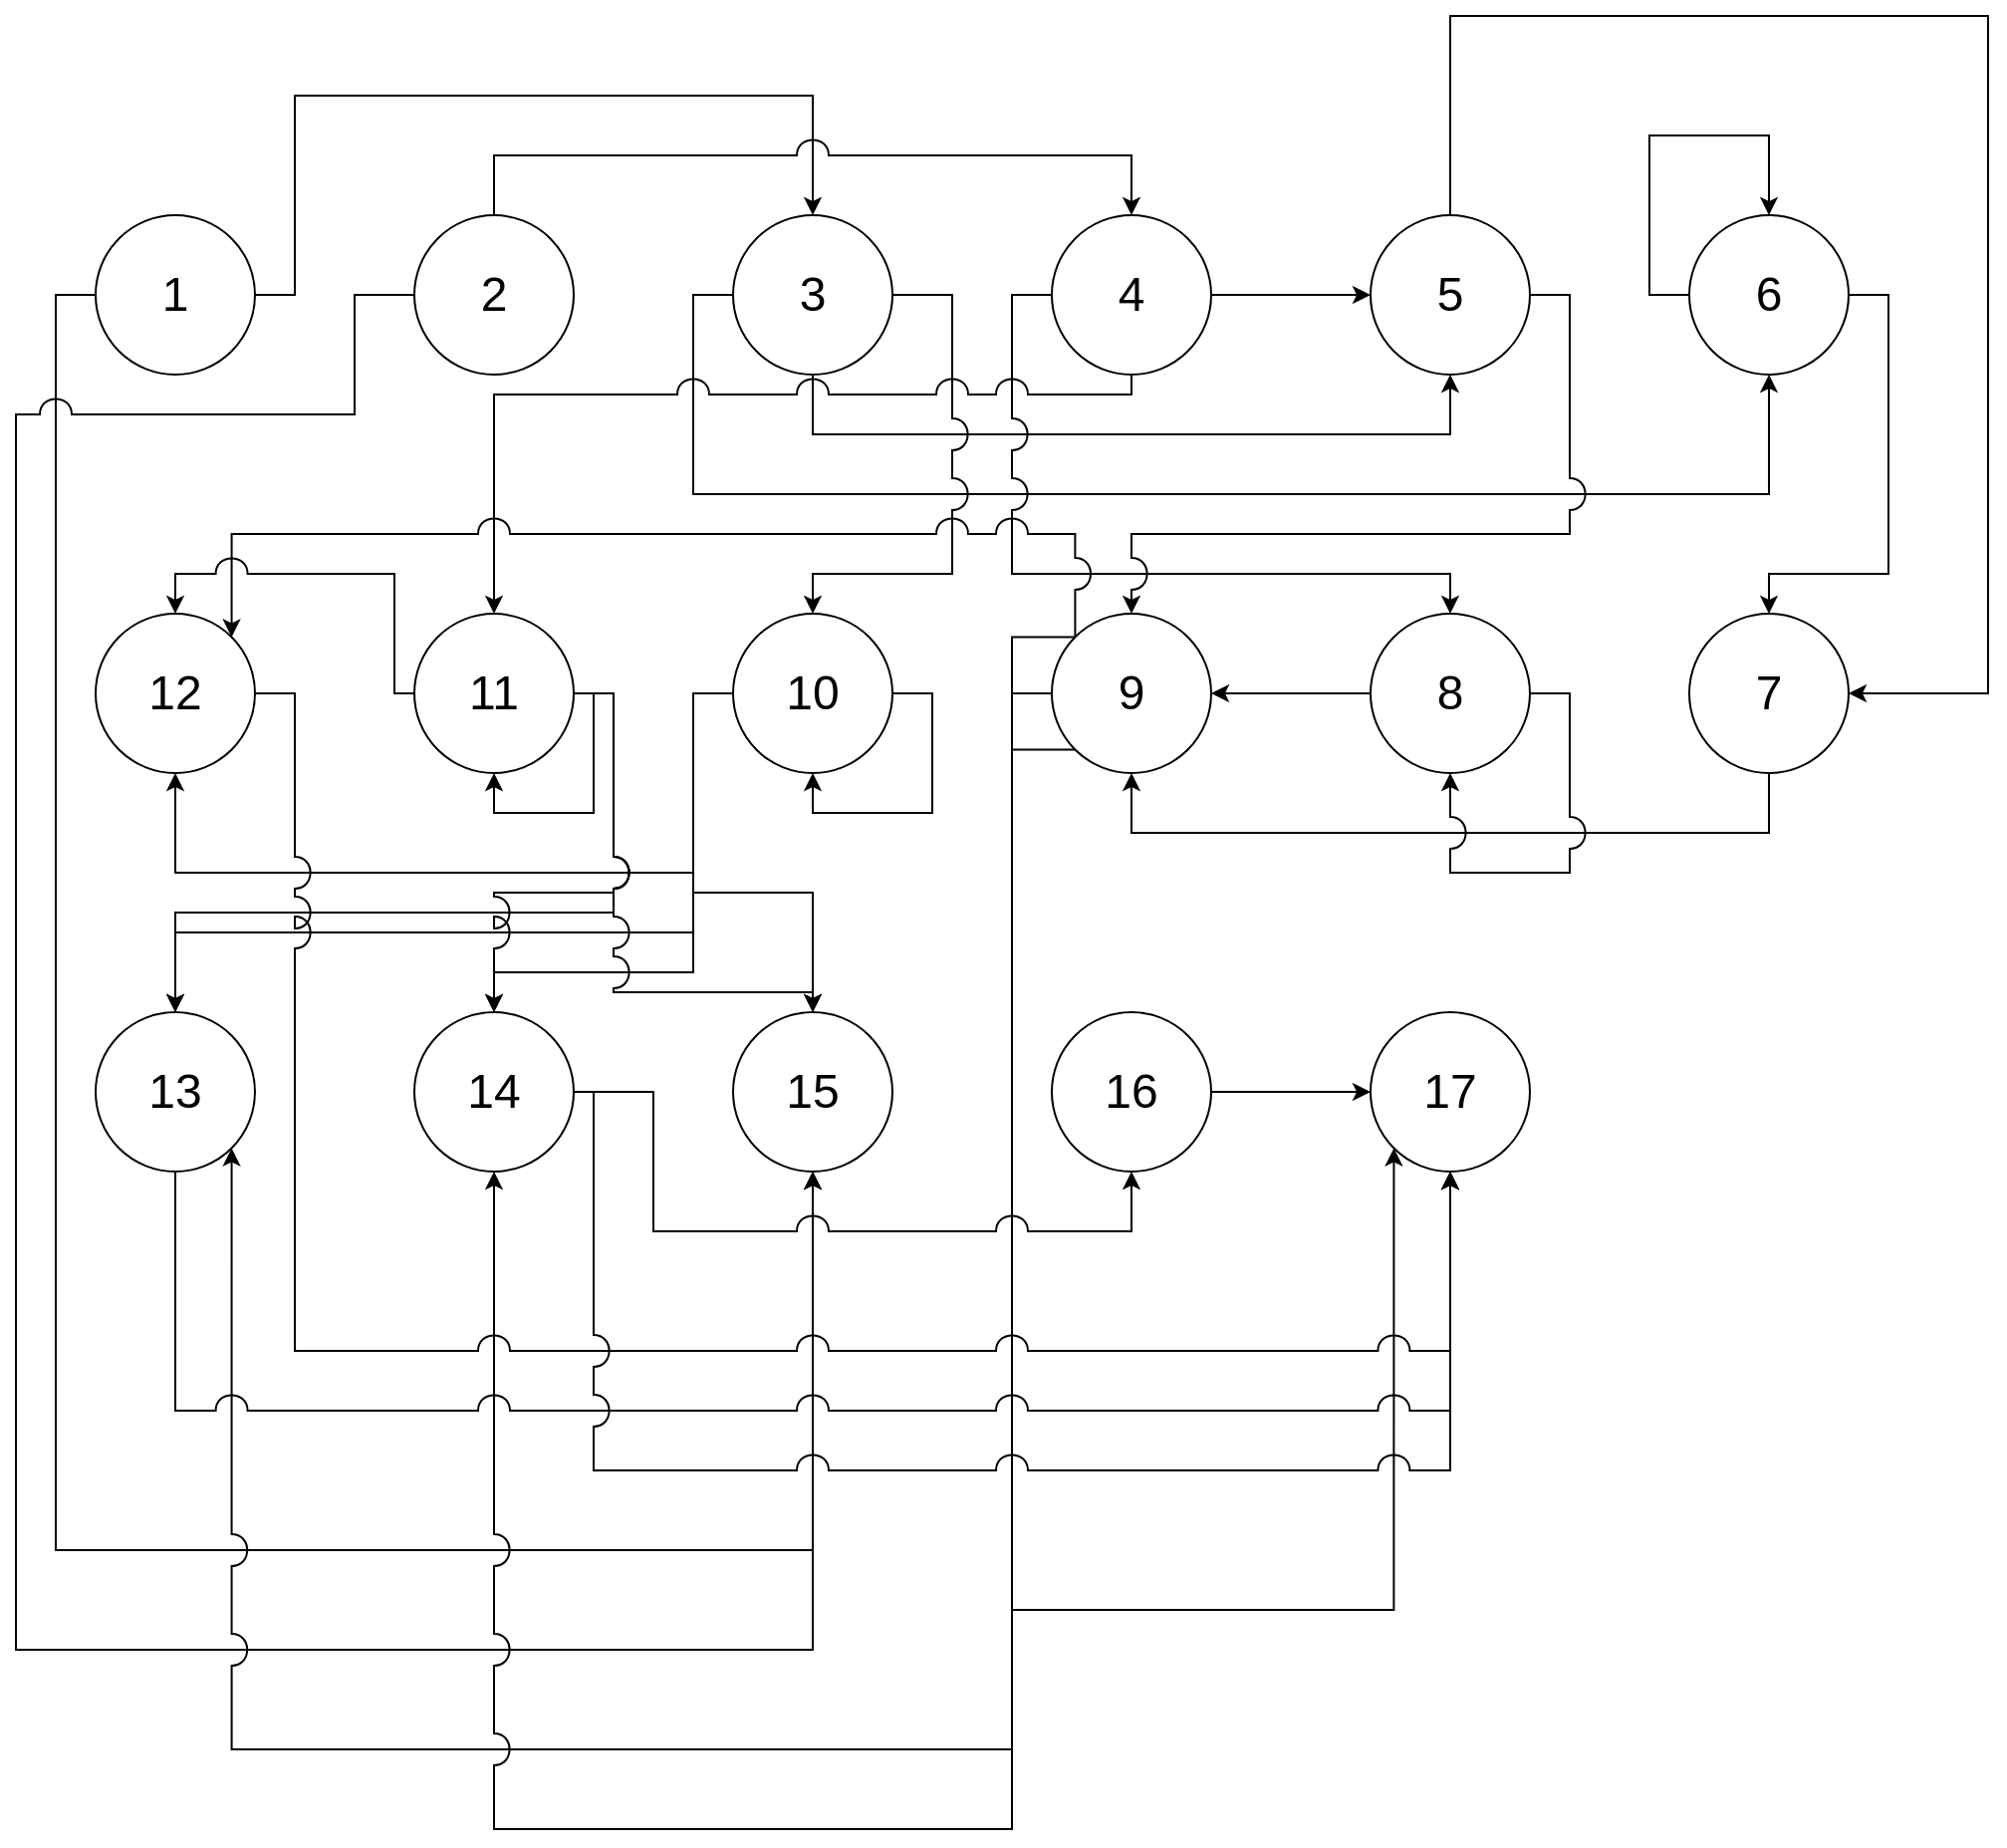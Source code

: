 <mxfile version="15.6.2" type="google" pages="4"><diagram id="CQ2hV5-GAmd7R6exJ-Y8" name="inf_graph"><mxGraphModel dx="1350" dy="739" grid="1" gridSize="10" guides="1" tooltips="1" connect="1" arrows="1" fold="1" page="1" pageScale="1" pageWidth="2336" pageHeight="1654" math="0" shadow="0"><root><mxCell id="0"/><mxCell id="1" parent="0"/><mxCell id="OI2slic9_o0nbErneKuP-42" style="edgeStyle=orthogonalEdgeStyle;rounded=0;orthogonalLoop=1;jettySize=auto;html=1;exitX=1;exitY=0.5;exitDx=0;exitDy=0;entryX=0.5;entryY=0;entryDx=0;entryDy=0;jumpStyle=arc;jumpSize=16;" parent="1" source="OI2slic9_o0nbErneKuP-1" target="OI2slic9_o0nbErneKuP-26" edge="1"><mxGeometry relative="1" as="geometry"><Array as="points"><mxPoint x="260" y="440"/><mxPoint x="260" y="340"/><mxPoint x="520" y="340"/></Array></mxGeometry></mxCell><mxCell id="OI2slic9_o0nbErneKuP-81" style="edgeStyle=orthogonalEdgeStyle;rounded=0;jumpStyle=arc;jumpSize=16;orthogonalLoop=1;jettySize=auto;html=1;exitX=0;exitY=0.5;exitDx=0;exitDy=0;entryX=0.5;entryY=1;entryDx=0;entryDy=0;" parent="1" source="OI2slic9_o0nbErneKuP-1" target="OI2slic9_o0nbErneKuP-39" edge="1"><mxGeometry relative="1" as="geometry"><Array as="points"><mxPoint x="140" y="440"/><mxPoint x="140" y="1070"/><mxPoint x="520" y="1070"/></Array></mxGeometry></mxCell><mxCell id="OI2slic9_o0nbErneKuP-1" value="&lt;font style=&quot;font-size: 24px&quot;&gt;1&lt;/font&gt;" style="ellipse;whiteSpace=wrap;html=1;aspect=fixed;" parent="1" vertex="1"><mxGeometry x="160" y="400" width="80" height="80" as="geometry"/></mxCell><mxCell id="OI2slic9_o0nbErneKuP-43" style="edgeStyle=orthogonalEdgeStyle;rounded=0;orthogonalLoop=1;jettySize=auto;html=1;exitX=0.5;exitY=0;exitDx=0;exitDy=0;entryX=0.5;entryY=0;entryDx=0;entryDy=0;jumpStyle=arc;jumpSize=16;" parent="1" source="OI2slic9_o0nbErneKuP-25" target="OI2slic9_o0nbErneKuP-27" edge="1"><mxGeometry relative="1" as="geometry"><Array as="points"><mxPoint x="360" y="370"/><mxPoint x="680" y="370"/></Array></mxGeometry></mxCell><mxCell id="OI2slic9_o0nbErneKuP-82" style="edgeStyle=orthogonalEdgeStyle;rounded=0;jumpStyle=arc;jumpSize=16;orthogonalLoop=1;jettySize=auto;html=1;exitX=0;exitY=0.5;exitDx=0;exitDy=0;entryX=0.5;entryY=1;entryDx=0;entryDy=0;" parent="1" source="OI2slic9_o0nbErneKuP-25" target="OI2slic9_o0nbErneKuP-39" edge="1"><mxGeometry relative="1" as="geometry"><Array as="points"><mxPoint x="290" y="440"/><mxPoint x="290" y="500"/><mxPoint x="120" y="500"/><mxPoint x="120" y="1120"/><mxPoint x="520" y="1120"/></Array></mxGeometry></mxCell><mxCell id="OI2slic9_o0nbErneKuP-25" value="&lt;font style=&quot;font-size: 24px&quot;&gt;2&lt;/font&gt;" style="ellipse;whiteSpace=wrap;html=1;aspect=fixed;" parent="1" vertex="1"><mxGeometry x="320" y="400" width="80" height="80" as="geometry"/></mxCell><mxCell id="OI2slic9_o0nbErneKuP-44" style="edgeStyle=orthogonalEdgeStyle;rounded=0;orthogonalLoop=1;jettySize=auto;html=1;exitX=0.5;exitY=1;exitDx=0;exitDy=0;entryX=0.5;entryY=1;entryDx=0;entryDy=0;jumpStyle=arc;jumpSize=16;" parent="1" source="OI2slic9_o0nbErneKuP-26" target="OI2slic9_o0nbErneKuP-28" edge="1"><mxGeometry relative="1" as="geometry"><Array as="points"><mxPoint x="520" y="510"/><mxPoint x="840" y="510"/></Array></mxGeometry></mxCell><mxCell id="OI2slic9_o0nbErneKuP-51" style="edgeStyle=orthogonalEdgeStyle;rounded=0;jumpStyle=arc;jumpSize=16;orthogonalLoop=1;jettySize=auto;html=1;exitX=0;exitY=0.5;exitDx=0;exitDy=0;entryX=0.5;entryY=1;entryDx=0;entryDy=0;" parent="1" source="OI2slic9_o0nbErneKuP-26" target="OI2slic9_o0nbErneKuP-29" edge="1"><mxGeometry relative="1" as="geometry"><Array as="points"><mxPoint x="460" y="440"/><mxPoint x="460" y="540"/><mxPoint x="1000" y="540"/></Array></mxGeometry></mxCell><mxCell id="OI2slic9_o0nbErneKuP-52" style="edgeStyle=orthogonalEdgeStyle;rounded=0;jumpStyle=arc;jumpSize=16;orthogonalLoop=1;jettySize=auto;html=1;exitX=1;exitY=0.5;exitDx=0;exitDy=0;entryX=0.5;entryY=0;entryDx=0;entryDy=0;" parent="1" source="OI2slic9_o0nbErneKuP-26" target="OI2slic9_o0nbErneKuP-33" edge="1"><mxGeometry relative="1" as="geometry"><Array as="points"><mxPoint x="590" y="440"/><mxPoint x="590" y="580"/><mxPoint x="520" y="580"/></Array></mxGeometry></mxCell><mxCell id="OI2slic9_o0nbErneKuP-26" value="&lt;font style=&quot;font-size: 24px&quot;&gt;3&lt;/font&gt;" style="ellipse;whiteSpace=wrap;html=1;aspect=fixed;" parent="1" vertex="1"><mxGeometry x="480" y="400" width="80" height="80" as="geometry"/></mxCell><mxCell id="OI2slic9_o0nbErneKuP-45" style="edgeStyle=orthogonalEdgeStyle;rounded=0;orthogonalLoop=1;jettySize=auto;html=1;exitX=1;exitY=0.5;exitDx=0;exitDy=0;entryX=0;entryY=0.5;entryDx=0;entryDy=0;jumpStyle=arc;jumpSize=16;" parent="1" source="OI2slic9_o0nbErneKuP-27" target="OI2slic9_o0nbErneKuP-28" edge="1"><mxGeometry relative="1" as="geometry"/></mxCell><mxCell id="OI2slic9_o0nbErneKuP-53" style="edgeStyle=orthogonalEdgeStyle;rounded=0;jumpStyle=arc;jumpSize=16;orthogonalLoop=1;jettySize=auto;html=1;exitX=0;exitY=0.5;exitDx=0;exitDy=0;entryX=0.5;entryY=0;entryDx=0;entryDy=0;" parent="1" source="OI2slic9_o0nbErneKuP-27" target="OI2slic9_o0nbErneKuP-31" edge="1"><mxGeometry relative="1" as="geometry"><Array as="points"><mxPoint x="620" y="440"/><mxPoint x="620" y="580"/><mxPoint x="840" y="580"/></Array></mxGeometry></mxCell><mxCell id="OI2slic9_o0nbErneKuP-54" style="edgeStyle=orthogonalEdgeStyle;rounded=0;jumpStyle=arc;jumpSize=16;orthogonalLoop=1;jettySize=auto;html=1;exitX=0.5;exitY=1;exitDx=0;exitDy=0;entryX=0.5;entryY=0;entryDx=0;entryDy=0;" parent="1" source="OI2slic9_o0nbErneKuP-27" target="OI2slic9_o0nbErneKuP-34" edge="1"><mxGeometry relative="1" as="geometry"><Array as="points"><mxPoint x="680" y="490"/><mxPoint x="360" y="490"/></Array></mxGeometry></mxCell><mxCell id="OI2slic9_o0nbErneKuP-27" value="&lt;font style=&quot;font-size: 24px&quot;&gt;4&lt;/font&gt;" style="ellipse;whiteSpace=wrap;html=1;aspect=fixed;" parent="1" vertex="1"><mxGeometry x="640" y="400" width="80" height="80" as="geometry"/></mxCell><mxCell id="OI2slic9_o0nbErneKuP-56" style="edgeStyle=orthogonalEdgeStyle;rounded=0;jumpStyle=arc;jumpSize=16;orthogonalLoop=1;jettySize=auto;html=1;exitX=0.5;exitY=0;exitDx=0;exitDy=0;entryX=1;entryY=0.5;entryDx=0;entryDy=0;" parent="1" source="OI2slic9_o0nbErneKuP-28" target="OI2slic9_o0nbErneKuP-30" edge="1"><mxGeometry relative="1" as="geometry"><Array as="points"><mxPoint x="840" y="300"/><mxPoint x="1110" y="300"/><mxPoint x="1110" y="640"/></Array></mxGeometry></mxCell><mxCell id="OI2slic9_o0nbErneKuP-58" style="edgeStyle=orthogonalEdgeStyle;rounded=0;jumpStyle=arc;jumpSize=16;orthogonalLoop=1;jettySize=auto;html=1;exitX=1;exitY=0.5;exitDx=0;exitDy=0;entryX=0.5;entryY=0;entryDx=0;entryDy=0;" parent="1" source="OI2slic9_o0nbErneKuP-28" target="OI2slic9_o0nbErneKuP-32" edge="1"><mxGeometry relative="1" as="geometry"><Array as="points"><mxPoint x="900" y="440"/><mxPoint x="900" y="560"/><mxPoint x="680" y="560"/></Array></mxGeometry></mxCell><mxCell id="OI2slic9_o0nbErneKuP-28" value="&lt;font style=&quot;font-size: 24px&quot;&gt;5&lt;/font&gt;" style="ellipse;whiteSpace=wrap;html=1;aspect=fixed;" parent="1" vertex="1"><mxGeometry x="800" y="400" width="80" height="80" as="geometry"/></mxCell><mxCell id="OI2slic9_o0nbErneKuP-64" style="edgeStyle=orthogonalEdgeStyle;rounded=0;jumpStyle=arc;jumpSize=16;orthogonalLoop=1;jettySize=auto;html=1;exitX=1;exitY=0.5;exitDx=0;exitDy=0;entryX=0.5;entryY=0;entryDx=0;entryDy=0;" parent="1" source="OI2slic9_o0nbErneKuP-29" target="OI2slic9_o0nbErneKuP-30" edge="1"><mxGeometry relative="1" as="geometry"><Array as="points"><mxPoint x="1060" y="440"/><mxPoint x="1060" y="580"/><mxPoint x="1000" y="580"/></Array></mxGeometry></mxCell><mxCell id="OI2slic9_o0nbErneKuP-29" value="&lt;font style=&quot;font-size: 24px&quot;&gt;6&lt;/font&gt;" style="ellipse;whiteSpace=wrap;html=1;aspect=fixed;" parent="1" vertex="1"><mxGeometry x="960" y="400" width="80" height="80" as="geometry"/></mxCell><mxCell id="LtCeEO5y_mPSEMZCPZMo-1" style="edgeStyle=orthogonalEdgeStyle;rounded=0;jumpStyle=arc;jumpSize=16;orthogonalLoop=1;jettySize=auto;html=1;exitX=0.5;exitY=1;exitDx=0;exitDy=0;entryX=0.5;entryY=1;entryDx=0;entryDy=0;" parent="1" source="OI2slic9_o0nbErneKuP-30" target="OI2slic9_o0nbErneKuP-32" edge="1"><mxGeometry relative="1" as="geometry"><Array as="points"><mxPoint x="1000" y="710"/><mxPoint x="680" y="710"/></Array></mxGeometry></mxCell><mxCell id="OI2slic9_o0nbErneKuP-30" value="&lt;font style=&quot;font-size: 24px&quot;&gt;7&lt;/font&gt;" style="ellipse;whiteSpace=wrap;html=1;aspect=fixed;" parent="1" vertex="1"><mxGeometry x="960" y="600" width="80" height="80" as="geometry"/></mxCell><mxCell id="OI2slic9_o0nbErneKuP-66" style="edgeStyle=orthogonalEdgeStyle;rounded=0;jumpStyle=arc;jumpSize=16;orthogonalLoop=1;jettySize=auto;html=1;exitX=0;exitY=0.5;exitDx=0;exitDy=0;entryX=1;entryY=0.5;entryDx=0;entryDy=0;" parent="1" source="OI2slic9_o0nbErneKuP-31" target="OI2slic9_o0nbErneKuP-32" edge="1"><mxGeometry relative="1" as="geometry"><Array as="points"><mxPoint x="780" y="640"/><mxPoint x="780" y="640"/></Array></mxGeometry></mxCell><mxCell id="OI2slic9_o0nbErneKuP-31" value="&lt;font style=&quot;font-size: 24px&quot;&gt;8&lt;/font&gt;" style="ellipse;whiteSpace=wrap;html=1;aspect=fixed;" parent="1" vertex="1"><mxGeometry x="800" y="600" width="80" height="80" as="geometry"/></mxCell><mxCell id="LtCeEO5y_mPSEMZCPZMo-2" style="edgeStyle=orthogonalEdgeStyle;rounded=0;jumpStyle=arc;jumpSize=16;orthogonalLoop=1;jettySize=auto;html=1;exitX=0;exitY=0;exitDx=0;exitDy=0;entryX=1;entryY=0;entryDx=0;entryDy=0;" parent="1" source="OI2slic9_o0nbErneKuP-32" target="OI2slic9_o0nbErneKuP-35" edge="1"><mxGeometry relative="1" as="geometry"><Array as="points"><mxPoint x="652" y="560"/><mxPoint x="228" y="560"/></Array></mxGeometry></mxCell><mxCell id="LtCeEO5y_mPSEMZCPZMo-3" style="edgeStyle=orthogonalEdgeStyle;rounded=0;jumpStyle=arc;jumpSize=16;orthogonalLoop=1;jettySize=auto;html=1;exitX=0;exitY=1;exitDx=0;exitDy=0;entryX=1;entryY=1;entryDx=0;entryDy=0;" parent="1" source="OI2slic9_o0nbErneKuP-32" target="OI2slic9_o0nbErneKuP-37" edge="1"><mxGeometry relative="1" as="geometry"><Array as="points"><mxPoint x="620" y="668"/><mxPoint x="620" y="1170"/><mxPoint x="228" y="1170"/></Array></mxGeometry></mxCell><mxCell id="LtCeEO5y_mPSEMZCPZMo-4" style="edgeStyle=orthogonalEdgeStyle;rounded=0;jumpStyle=arc;jumpSize=16;orthogonalLoop=1;jettySize=auto;html=1;exitX=0;exitY=0.5;exitDx=0;exitDy=0;entryX=0.5;entryY=1;entryDx=0;entryDy=0;" parent="1" source="OI2slic9_o0nbErneKuP-32" target="OI2slic9_o0nbErneKuP-38" edge="1"><mxGeometry relative="1" as="geometry"><Array as="points"><mxPoint x="620" y="640"/><mxPoint x="620" y="1210"/><mxPoint x="360" y="1210"/></Array></mxGeometry></mxCell><mxCell id="LtCeEO5y_mPSEMZCPZMo-5" style="edgeStyle=orthogonalEdgeStyle;rounded=0;jumpStyle=arc;jumpSize=16;orthogonalLoop=1;jettySize=auto;html=1;exitX=0;exitY=0;exitDx=0;exitDy=0;entryX=0;entryY=1;entryDx=0;entryDy=0;" parent="1" source="OI2slic9_o0nbErneKuP-32" target="OI2slic9_o0nbErneKuP-41" edge="1"><mxGeometry relative="1" as="geometry"><Array as="points"><mxPoint x="620" y="612"/><mxPoint x="620" y="1100"/><mxPoint x="812" y="1100"/></Array></mxGeometry></mxCell><mxCell id="OI2slic9_o0nbErneKuP-32" value="&lt;font style=&quot;font-size: 24px&quot;&gt;9&lt;/font&gt;" style="ellipse;whiteSpace=wrap;html=1;aspect=fixed;" parent="1" vertex="1"><mxGeometry x="640" y="600" width="80" height="80" as="geometry"/></mxCell><mxCell id="OI2slic9_o0nbErneKuP-69" style="edgeStyle=orthogonalEdgeStyle;rounded=0;jumpStyle=arc;jumpSize=16;orthogonalLoop=1;jettySize=auto;html=1;exitX=0;exitY=0.5;exitDx=0;exitDy=0;entryX=0.5;entryY=1;entryDx=0;entryDy=0;" parent="1" source="OI2slic9_o0nbErneKuP-33" target="OI2slic9_o0nbErneKuP-35" edge="1"><mxGeometry relative="1" as="geometry"><Array as="points"><mxPoint x="460" y="640"/><mxPoint x="460" y="730"/><mxPoint x="200" y="730"/></Array></mxGeometry></mxCell><mxCell id="OI2slic9_o0nbErneKuP-71" style="edgeStyle=orthogonalEdgeStyle;rounded=0;jumpStyle=arc;jumpSize=16;orthogonalLoop=1;jettySize=auto;html=1;exitX=0;exitY=0.5;exitDx=0;exitDy=0;entryX=0.5;entryY=0;entryDx=0;entryDy=0;" parent="1" source="OI2slic9_o0nbErneKuP-33" target="OI2slic9_o0nbErneKuP-37" edge="1"><mxGeometry relative="1" as="geometry"><Array as="points"><mxPoint x="460" y="640"/><mxPoint x="460" y="760"/><mxPoint x="200" y="760"/></Array></mxGeometry></mxCell><mxCell id="OI2slic9_o0nbErneKuP-73" style="edgeStyle=orthogonalEdgeStyle;rounded=0;jumpStyle=arc;jumpSize=16;orthogonalLoop=1;jettySize=auto;html=1;exitX=0;exitY=0.5;exitDx=0;exitDy=0;entryX=0.5;entryY=0;entryDx=0;entryDy=0;" parent="1" source="OI2slic9_o0nbErneKuP-33" target="OI2slic9_o0nbErneKuP-38" edge="1"><mxGeometry relative="1" as="geometry"><Array as="points"><mxPoint x="460" y="640"/><mxPoint x="460" y="780"/><mxPoint x="360" y="780"/></Array></mxGeometry></mxCell><mxCell id="OI2slic9_o0nbErneKuP-75" style="edgeStyle=orthogonalEdgeStyle;rounded=0;jumpStyle=arc;jumpSize=16;orthogonalLoop=1;jettySize=auto;html=1;exitX=0;exitY=0.5;exitDx=0;exitDy=0;entryX=0.5;entryY=0;entryDx=0;entryDy=0;" parent="1" source="OI2slic9_o0nbErneKuP-33" target="OI2slic9_o0nbErneKuP-39" edge="1"><mxGeometry relative="1" as="geometry"/></mxCell><mxCell id="OI2slic9_o0nbErneKuP-33" value="&lt;font style=&quot;font-size: 24px&quot;&gt;10&lt;/font&gt;" style="ellipse;whiteSpace=wrap;html=1;aspect=fixed;" parent="1" vertex="1"><mxGeometry x="480" y="600" width="80" height="80" as="geometry"/></mxCell><mxCell id="OI2slic9_o0nbErneKuP-70" style="edgeStyle=orthogonalEdgeStyle;rounded=0;jumpStyle=arc;jumpSize=16;orthogonalLoop=1;jettySize=auto;html=1;exitX=0;exitY=0.5;exitDx=0;exitDy=0;entryX=0.5;entryY=0;entryDx=0;entryDy=0;" parent="1" source="OI2slic9_o0nbErneKuP-34" target="OI2slic9_o0nbErneKuP-35" edge="1"><mxGeometry relative="1" as="geometry"><Array as="points"><mxPoint x="310" y="640"/><mxPoint x="310" y="580"/><mxPoint x="200" y="580"/></Array></mxGeometry></mxCell><mxCell id="OI2slic9_o0nbErneKuP-72" style="edgeStyle=orthogonalEdgeStyle;rounded=0;jumpStyle=arc;jumpSize=16;orthogonalLoop=1;jettySize=auto;html=1;exitX=1;exitY=0.5;exitDx=0;exitDy=0;entryX=0.5;entryY=0;entryDx=0;entryDy=0;" parent="1" source="OI2slic9_o0nbErneKuP-34" target="OI2slic9_o0nbErneKuP-37" edge="1"><mxGeometry relative="1" as="geometry"><Array as="points"><mxPoint x="420" y="640"/><mxPoint x="420" y="750"/><mxPoint x="200" y="750"/></Array></mxGeometry></mxCell><mxCell id="OI2slic9_o0nbErneKuP-74" style="edgeStyle=orthogonalEdgeStyle;rounded=0;jumpStyle=arc;jumpSize=16;orthogonalLoop=1;jettySize=auto;html=1;exitX=1;exitY=0.5;exitDx=0;exitDy=0;entryX=0.5;entryY=0;entryDx=0;entryDy=0;" parent="1" source="OI2slic9_o0nbErneKuP-34" target="OI2slic9_o0nbErneKuP-38" edge="1"><mxGeometry relative="1" as="geometry"/></mxCell><mxCell id="OI2slic9_o0nbErneKuP-76" style="edgeStyle=orthogonalEdgeStyle;rounded=0;jumpStyle=arc;jumpSize=16;orthogonalLoop=1;jettySize=auto;html=1;exitX=1;exitY=0.5;exitDx=0;exitDy=0;entryX=0.5;entryY=0;entryDx=0;entryDy=0;" parent="1" source="OI2slic9_o0nbErneKuP-34" target="OI2slic9_o0nbErneKuP-39" edge="1"><mxGeometry relative="1" as="geometry"><Array as="points"><mxPoint x="420" y="640"/><mxPoint x="420" y="790"/><mxPoint x="520" y="790"/></Array></mxGeometry></mxCell><mxCell id="OI2slic9_o0nbErneKuP-34" value="&lt;font style=&quot;font-size: 24px&quot;&gt;11&lt;/font&gt;" style="ellipse;whiteSpace=wrap;html=1;aspect=fixed;" parent="1" vertex="1"><mxGeometry x="320" y="600" width="80" height="80" as="geometry"/></mxCell><mxCell id="OI2slic9_o0nbErneKuP-77" style="edgeStyle=orthogonalEdgeStyle;rounded=0;jumpStyle=arc;jumpSize=16;orthogonalLoop=1;jettySize=auto;html=1;exitX=1;exitY=0.5;exitDx=0;exitDy=0;entryX=0.5;entryY=1;entryDx=0;entryDy=0;" parent="1" source="OI2slic9_o0nbErneKuP-35" target="OI2slic9_o0nbErneKuP-41" edge="1"><mxGeometry relative="1" as="geometry"><Array as="points"><mxPoint x="260" y="640"/><mxPoint x="260" y="970"/><mxPoint x="840" y="970"/></Array></mxGeometry></mxCell><mxCell id="OI2slic9_o0nbErneKuP-35" value="&lt;font style=&quot;font-size: 24px&quot;&gt;12&lt;/font&gt;" style="ellipse;whiteSpace=wrap;html=1;aspect=fixed;" parent="1" vertex="1"><mxGeometry x="160" y="600" width="80" height="80" as="geometry"/></mxCell><mxCell id="OI2slic9_o0nbErneKuP-78" style="edgeStyle=orthogonalEdgeStyle;rounded=0;jumpStyle=arc;jumpSize=16;orthogonalLoop=1;jettySize=auto;html=1;exitX=0.5;exitY=1;exitDx=0;exitDy=0;entryX=0.5;entryY=1;entryDx=0;entryDy=0;" parent="1" source="OI2slic9_o0nbErneKuP-37" target="OI2slic9_o0nbErneKuP-41" edge="1"><mxGeometry relative="1" as="geometry"><Array as="points"><mxPoint x="200" y="1000"/><mxPoint x="840" y="1000"/></Array></mxGeometry></mxCell><mxCell id="OI2slic9_o0nbErneKuP-37" value="&lt;font style=&quot;font-size: 24px&quot;&gt;13&lt;/font&gt;" style="ellipse;whiteSpace=wrap;html=1;aspect=fixed;" parent="1" vertex="1"><mxGeometry x="160" y="800" width="80" height="80" as="geometry"/></mxCell><mxCell id="OI2slic9_o0nbErneKuP-79" style="edgeStyle=orthogonalEdgeStyle;rounded=0;jumpStyle=arc;jumpSize=16;orthogonalLoop=1;jettySize=auto;html=1;exitX=1;exitY=0.5;exitDx=0;exitDy=0;entryX=0.5;entryY=1;entryDx=0;entryDy=0;" parent="1" source="OI2slic9_o0nbErneKuP-38" target="OI2slic9_o0nbErneKuP-41" edge="1"><mxGeometry relative="1" as="geometry"><Array as="points"><mxPoint x="410" y="840"/><mxPoint x="410" y="1030"/><mxPoint x="840" y="1030"/></Array></mxGeometry></mxCell><mxCell id="OI2slic9_o0nbErneKuP-80" style="edgeStyle=orthogonalEdgeStyle;rounded=0;jumpStyle=arc;jumpSize=16;orthogonalLoop=1;jettySize=auto;html=1;exitX=1;exitY=0.5;exitDx=0;exitDy=0;entryX=0.5;entryY=1;entryDx=0;entryDy=0;" parent="1" source="OI2slic9_o0nbErneKuP-38" target="OI2slic9_o0nbErneKuP-40" edge="1"><mxGeometry relative="1" as="geometry"><Array as="points"><mxPoint x="440" y="840"/><mxPoint x="440" y="910"/><mxPoint x="680" y="910"/></Array></mxGeometry></mxCell><mxCell id="OI2slic9_o0nbErneKuP-38" value="&lt;font style=&quot;font-size: 24px&quot;&gt;14&lt;/font&gt;" style="ellipse;whiteSpace=wrap;html=1;aspect=fixed;" parent="1" vertex="1"><mxGeometry x="320" y="800" width="80" height="80" as="geometry"/></mxCell><mxCell id="OI2slic9_o0nbErneKuP-39" value="&lt;font style=&quot;font-size: 24px&quot;&gt;15&lt;/font&gt;" style="ellipse;whiteSpace=wrap;html=1;aspect=fixed;" parent="1" vertex="1"><mxGeometry x="480" y="800" width="80" height="80" as="geometry"/></mxCell><mxCell id="OI2slic9_o0nbErneKuP-83" style="edgeStyle=orthogonalEdgeStyle;rounded=0;jumpStyle=arc;jumpSize=16;orthogonalLoop=1;jettySize=auto;html=1;exitX=1;exitY=0.5;exitDx=0;exitDy=0;" parent="1" source="OI2slic9_o0nbErneKuP-40" edge="1"><mxGeometry relative="1" as="geometry"><mxPoint x="800" y="840" as="targetPoint"/></mxGeometry></mxCell><mxCell id="OI2slic9_o0nbErneKuP-40" value="&lt;font style=&quot;font-size: 24px&quot;&gt;16&lt;/font&gt;" style="ellipse;whiteSpace=wrap;html=1;aspect=fixed;" parent="1" vertex="1"><mxGeometry x="640" y="800" width="80" height="80" as="geometry"/></mxCell><mxCell id="OI2slic9_o0nbErneKuP-41" value="&lt;font style=&quot;font-size: 24px&quot;&gt;17&lt;/font&gt;" style="ellipse;whiteSpace=wrap;html=1;aspect=fixed;" parent="1" vertex="1"><mxGeometry x="800" y="800" width="80" height="80" as="geometry"/></mxCell><mxCell id="OI2slic9_o0nbErneKuP-63" style="edgeStyle=orthogonalEdgeStyle;rounded=0;jumpStyle=arc;jumpSize=16;orthogonalLoop=1;jettySize=auto;html=1;exitX=0;exitY=0.5;exitDx=0;exitDy=0;entryX=0.5;entryY=0;entryDx=0;entryDy=0;" parent="1" source="OI2slic9_o0nbErneKuP-29" target="OI2slic9_o0nbErneKuP-29" edge="1"><mxGeometry relative="1" as="geometry"><Array as="points"><mxPoint x="940" y="440"/><mxPoint x="940" y="360"/><mxPoint x="1000" y="360"/></Array></mxGeometry></mxCell><mxCell id="OI2slic9_o0nbErneKuP-65" style="edgeStyle=orthogonalEdgeStyle;rounded=0;jumpStyle=arc;jumpSize=16;orthogonalLoop=1;jettySize=auto;html=1;exitX=1;exitY=0.5;exitDx=0;exitDy=0;entryX=0.5;entryY=1;entryDx=0;entryDy=0;" parent="1" source="OI2slic9_o0nbErneKuP-31" target="OI2slic9_o0nbErneKuP-31" edge="1"><mxGeometry relative="1" as="geometry"><Array as="points"><mxPoint x="900" y="640"/><mxPoint x="900" y="730"/><mxPoint x="840" y="730"/></Array></mxGeometry></mxCell><mxCell id="OI2slic9_o0nbErneKuP-67" style="edgeStyle=orthogonalEdgeStyle;rounded=0;jumpStyle=arc;jumpSize=16;orthogonalLoop=1;jettySize=auto;html=1;exitX=1;exitY=0.5;exitDx=0;exitDy=0;entryX=0.5;entryY=1;entryDx=0;entryDy=0;" parent="1" source="OI2slic9_o0nbErneKuP-33" target="OI2slic9_o0nbErneKuP-33" edge="1"><mxGeometry relative="1" as="geometry"/></mxCell><mxCell id="OI2slic9_o0nbErneKuP-68" style="edgeStyle=orthogonalEdgeStyle;rounded=0;jumpStyle=arc;jumpSize=16;orthogonalLoop=1;jettySize=auto;html=1;exitX=1;exitY=0.5;exitDx=0;exitDy=0;entryX=0.5;entryY=1;entryDx=0;entryDy=0;" parent="1" source="OI2slic9_o0nbErneKuP-34" target="OI2slic9_o0nbErneKuP-34" edge="1"><mxGeometry relative="1" as="geometry"><Array as="points"><mxPoint x="410" y="640"/><mxPoint x="410" y="700"/><mxPoint x="360" y="700"/></Array></mxGeometry></mxCell></root></mxGraphModel></diagram><diagram id="XPsGoGpPy33Si5DveDpK" name="oper_grpah"><mxGraphModel dx="1350" dy="739" grid="1" gridSize="10" guides="1" tooltips="1" connect="1" arrows="1" fold="1" page="1" pageScale="1" pageWidth="2336" pageHeight="1654" math="0" shadow="0"><root><mxCell id="LHSBr7NVPbyLJbTlDllQ-0"/><mxCell id="LHSBr7NVPbyLJbTlDllQ-1" parent="LHSBr7NVPbyLJbTlDllQ-0"/><mxCell id="3K5dBhOHu74egFTpA8gx-0" style="edgeStyle=orthogonalEdgeStyle;rounded=0;jumpStyle=arc;jumpSize=16;orthogonalLoop=1;jettySize=auto;html=1;exitX=1;exitY=0.5;exitDx=0;exitDy=0;entryX=0;entryY=0.5;entryDx=0;entryDy=0;" parent="LHSBr7NVPbyLJbTlDllQ-1" source="LHSBr7NVPbyLJbTlDllQ-2" target="LHSBr7NVPbyLJbTlDllQ-3" edge="1"><mxGeometry relative="1" as="geometry"/></mxCell><mxCell id="LHSBr7NVPbyLJbTlDllQ-2" value="&lt;font style=&quot;font-size: 24px&quot;&gt;1&lt;/font&gt;" style="ellipse;whiteSpace=wrap;html=1;aspect=fixed;" parent="LHSBr7NVPbyLJbTlDllQ-1" vertex="1"><mxGeometry x="160" y="400" width="80" height="80" as="geometry"/></mxCell><mxCell id="3K5dBhOHu74egFTpA8gx-1" style="edgeStyle=orthogonalEdgeStyle;rounded=0;jumpStyle=arc;jumpSize=16;orthogonalLoop=1;jettySize=auto;html=1;exitX=1;exitY=0.5;exitDx=0;exitDy=0;entryX=0;entryY=0.5;entryDx=0;entryDy=0;" parent="LHSBr7NVPbyLJbTlDllQ-1" source="LHSBr7NVPbyLJbTlDllQ-3" target="LHSBr7NVPbyLJbTlDllQ-4" edge="1"><mxGeometry relative="1" as="geometry"/></mxCell><mxCell id="LHSBr7NVPbyLJbTlDllQ-3" value="&lt;font style=&quot;font-size: 24px&quot;&gt;2&lt;/font&gt;" style="ellipse;whiteSpace=wrap;html=1;aspect=fixed;" parent="LHSBr7NVPbyLJbTlDllQ-1" vertex="1"><mxGeometry x="320" y="400" width="80" height="80" as="geometry"/></mxCell><mxCell id="3K5dBhOHu74egFTpA8gx-2" style="edgeStyle=orthogonalEdgeStyle;rounded=0;jumpStyle=arc;jumpSize=16;orthogonalLoop=1;jettySize=auto;html=1;exitX=1;exitY=0.5;exitDx=0;exitDy=0;entryX=0;entryY=0.5;entryDx=0;entryDy=0;" parent="LHSBr7NVPbyLJbTlDllQ-1" source="LHSBr7NVPbyLJbTlDllQ-4" target="LHSBr7NVPbyLJbTlDllQ-5" edge="1"><mxGeometry relative="1" as="geometry"/></mxCell><mxCell id="LHSBr7NVPbyLJbTlDllQ-4" value="&lt;font style=&quot;font-size: 24px&quot;&gt;3&lt;/font&gt;" style="ellipse;whiteSpace=wrap;html=1;aspect=fixed;" parent="LHSBr7NVPbyLJbTlDllQ-1" vertex="1"><mxGeometry x="480" y="400" width="80" height="80" as="geometry"/></mxCell><mxCell id="3K5dBhOHu74egFTpA8gx-3" style="edgeStyle=orthogonalEdgeStyle;rounded=0;jumpStyle=arc;jumpSize=16;orthogonalLoop=1;jettySize=auto;html=1;exitX=1;exitY=0.5;exitDx=0;exitDy=0;entryX=0;entryY=0.5;entryDx=0;entryDy=0;" parent="LHSBr7NVPbyLJbTlDllQ-1" source="LHSBr7NVPbyLJbTlDllQ-5" target="LHSBr7NVPbyLJbTlDllQ-6" edge="1"><mxGeometry relative="1" as="geometry"/></mxCell><mxCell id="LHSBr7NVPbyLJbTlDllQ-5" value="&lt;font style=&quot;font-size: 24px&quot;&gt;4&lt;/font&gt;" style="ellipse;whiteSpace=wrap;html=1;aspect=fixed;" parent="LHSBr7NVPbyLJbTlDllQ-1" vertex="1"><mxGeometry x="640" y="400" width="80" height="80" as="geometry"/></mxCell><mxCell id="3K5dBhOHu74egFTpA8gx-4" style="edgeStyle=orthogonalEdgeStyle;rounded=0;jumpStyle=arc;jumpSize=16;orthogonalLoop=1;jettySize=auto;html=1;exitX=1;exitY=0.5;exitDx=0;exitDy=0;entryX=0;entryY=0.5;entryDx=0;entryDy=0;" parent="LHSBr7NVPbyLJbTlDllQ-1" source="LHSBr7NVPbyLJbTlDllQ-6" target="LHSBr7NVPbyLJbTlDllQ-7" edge="1"><mxGeometry relative="1" as="geometry"/></mxCell><mxCell id="LHSBr7NVPbyLJbTlDllQ-6" value="&lt;font style=&quot;font-size: 24px&quot;&gt;5&lt;/font&gt;" style="ellipse;whiteSpace=wrap;html=1;aspect=fixed;" parent="LHSBr7NVPbyLJbTlDllQ-1" vertex="1"><mxGeometry x="800" y="400" width="80" height="80" as="geometry"/></mxCell><mxCell id="3K5dBhOHu74egFTpA8gx-5" style="edgeStyle=orthogonalEdgeStyle;rounded=0;jumpStyle=arc;jumpSize=16;orthogonalLoop=1;jettySize=auto;html=1;exitX=0.5;exitY=1;exitDx=0;exitDy=0;entryX=0.5;entryY=0;entryDx=0;entryDy=0;" parent="LHSBr7NVPbyLJbTlDllQ-1" source="LHSBr7NVPbyLJbTlDllQ-7" target="LHSBr7NVPbyLJbTlDllQ-8" edge="1"><mxGeometry relative="1" as="geometry"/></mxCell><mxCell id="LHSBr7NVPbyLJbTlDllQ-7" value="&lt;font style=&quot;font-size: 24px&quot;&gt;6&lt;/font&gt;" style="ellipse;whiteSpace=wrap;html=1;aspect=fixed;" parent="LHSBr7NVPbyLJbTlDllQ-1" vertex="1"><mxGeometry x="960" y="400" width="80" height="80" as="geometry"/></mxCell><mxCell id="3K5dBhOHu74egFTpA8gx-6" style="edgeStyle=orthogonalEdgeStyle;rounded=0;jumpStyle=arc;jumpSize=16;orthogonalLoop=1;jettySize=auto;html=1;exitX=1;exitY=0.5;exitDx=0;exitDy=0;entryX=1;entryY=0.5;entryDx=0;entryDy=0;" parent="LHSBr7NVPbyLJbTlDllQ-1" source="LHSBr7NVPbyLJbTlDllQ-8" target="LHSBr7NVPbyLJbTlDllQ-7" edge="1"><mxGeometry relative="1" as="geometry"><Array as="points"><mxPoint x="1080" y="640"/><mxPoint x="1080" y="440"/></Array></mxGeometry></mxCell><mxCell id="3K5dBhOHu74egFTpA8gx-7" style="edgeStyle=orthogonalEdgeStyle;rounded=0;jumpStyle=arc;jumpSize=16;orthogonalLoop=1;jettySize=auto;html=1;exitX=0;exitY=0.5;exitDx=0;exitDy=0;entryX=1;entryY=0.5;entryDx=0;entryDy=0;" parent="LHSBr7NVPbyLJbTlDllQ-1" source="LHSBr7NVPbyLJbTlDllQ-8" target="LHSBr7NVPbyLJbTlDllQ-9" edge="1"><mxGeometry relative="1" as="geometry"/></mxCell><mxCell id="LHSBr7NVPbyLJbTlDllQ-8" value="&lt;font style=&quot;font-size: 24px&quot;&gt;7&lt;/font&gt;" style="ellipse;whiteSpace=wrap;html=1;aspect=fixed;" parent="LHSBr7NVPbyLJbTlDllQ-1" vertex="1"><mxGeometry x="960" y="600" width="80" height="80" as="geometry"/></mxCell><mxCell id="3K5dBhOHu74egFTpA8gx-8" style="edgeStyle=orthogonalEdgeStyle;rounded=0;jumpStyle=arc;jumpSize=16;orthogonalLoop=1;jettySize=auto;html=1;exitX=0;exitY=0.5;exitDx=0;exitDy=0;entryX=1;entryY=0.5;entryDx=0;entryDy=0;" parent="LHSBr7NVPbyLJbTlDllQ-1" source="LHSBr7NVPbyLJbTlDllQ-9" target="LHSBr7NVPbyLJbTlDllQ-10" edge="1"><mxGeometry relative="1" as="geometry"/></mxCell><mxCell id="LHSBr7NVPbyLJbTlDllQ-9" value="&lt;font style=&quot;font-size: 24px&quot;&gt;8&lt;/font&gt;" style="ellipse;whiteSpace=wrap;html=1;aspect=fixed;" parent="LHSBr7NVPbyLJbTlDllQ-1" vertex="1"><mxGeometry x="800" y="600" width="80" height="80" as="geometry"/></mxCell><mxCell id="3K5dBhOHu74egFTpA8gx-9" style="edgeStyle=orthogonalEdgeStyle;rounded=0;jumpStyle=arc;jumpSize=16;orthogonalLoop=1;jettySize=auto;html=1;exitX=0.5;exitY=0;exitDx=0;exitDy=0;entryX=0.5;entryY=0;entryDx=0;entryDy=0;" parent="LHSBr7NVPbyLJbTlDllQ-1" source="LHSBr7NVPbyLJbTlDllQ-10" target="LHSBr7NVPbyLJbTlDllQ-9" edge="1"><mxGeometry relative="1" as="geometry"><Array as="points"><mxPoint x="680" y="570"/><mxPoint x="840" y="570"/></Array></mxGeometry></mxCell><mxCell id="3K5dBhOHu74egFTpA8gx-10" style="edgeStyle=orthogonalEdgeStyle;rounded=0;jumpStyle=arc;jumpSize=16;orthogonalLoop=1;jettySize=auto;html=1;exitX=0;exitY=0.5;exitDx=0;exitDy=0;entryX=1;entryY=0.5;entryDx=0;entryDy=0;" parent="LHSBr7NVPbyLJbTlDllQ-1" source="LHSBr7NVPbyLJbTlDllQ-10" target="LHSBr7NVPbyLJbTlDllQ-11" edge="1"><mxGeometry relative="1" as="geometry"/></mxCell><mxCell id="LHSBr7NVPbyLJbTlDllQ-10" value="&lt;font style=&quot;font-size: 24px&quot;&gt;9&lt;/font&gt;" style="ellipse;whiteSpace=wrap;html=1;aspect=fixed;" parent="LHSBr7NVPbyLJbTlDllQ-1" vertex="1"><mxGeometry x="640" y="600" width="80" height="80" as="geometry"/></mxCell><mxCell id="3K5dBhOHu74egFTpA8gx-11" style="edgeStyle=orthogonalEdgeStyle;rounded=0;jumpStyle=arc;jumpSize=16;orthogonalLoop=1;jettySize=auto;html=1;exitX=0;exitY=0.5;exitDx=0;exitDy=0;entryX=1;entryY=0.5;entryDx=0;entryDy=0;" parent="LHSBr7NVPbyLJbTlDllQ-1" source="LHSBr7NVPbyLJbTlDllQ-11" target="LHSBr7NVPbyLJbTlDllQ-12" edge="1"><mxGeometry relative="1" as="geometry"/></mxCell><mxCell id="LHSBr7NVPbyLJbTlDllQ-11" value="&lt;font style=&quot;font-size: 24px&quot;&gt;10&lt;/font&gt;" style="ellipse;whiteSpace=wrap;html=1;aspect=fixed;" parent="LHSBr7NVPbyLJbTlDllQ-1" vertex="1"><mxGeometry x="480" y="600" width="80" height="80" as="geometry"/></mxCell><mxCell id="3K5dBhOHu74egFTpA8gx-12" style="edgeStyle=orthogonalEdgeStyle;rounded=0;jumpStyle=arc;jumpSize=16;orthogonalLoop=1;jettySize=auto;html=1;exitX=0;exitY=0.5;exitDx=0;exitDy=0;entryX=1;entryY=0.5;entryDx=0;entryDy=0;" parent="LHSBr7NVPbyLJbTlDllQ-1" source="LHSBr7NVPbyLJbTlDllQ-12" target="LHSBr7NVPbyLJbTlDllQ-13" edge="1"><mxGeometry relative="1" as="geometry"/></mxCell><mxCell id="RbN0wzS80Y2u9bwlGWqq-1" style="edgeStyle=orthogonalEdgeStyle;rounded=0;jumpStyle=arc;jumpSize=16;orthogonalLoop=1;jettySize=auto;html=1;exitX=0.5;exitY=0;exitDx=0;exitDy=0;entryX=0.5;entryY=0;entryDx=0;entryDy=0;" parent="LHSBr7NVPbyLJbTlDllQ-1" source="LHSBr7NVPbyLJbTlDllQ-12" target="LHSBr7NVPbyLJbTlDllQ-11" edge="1"><mxGeometry relative="1" as="geometry"><Array as="points"><mxPoint x="360" y="560"/><mxPoint x="520" y="560"/></Array></mxGeometry></mxCell><mxCell id="LHSBr7NVPbyLJbTlDllQ-12" value="&lt;font style=&quot;font-size: 24px&quot;&gt;11&lt;/font&gt;" style="ellipse;whiteSpace=wrap;html=1;aspect=fixed;" parent="LHSBr7NVPbyLJbTlDllQ-1" vertex="1"><mxGeometry x="320" y="600" width="80" height="80" as="geometry"/></mxCell><mxCell id="3K5dBhOHu74egFTpA8gx-13" style="edgeStyle=orthogonalEdgeStyle;rounded=0;jumpStyle=arc;jumpSize=16;orthogonalLoop=1;jettySize=auto;html=1;exitX=0.5;exitY=1;exitDx=0;exitDy=0;entryX=0.5;entryY=0;entryDx=0;entryDy=0;" parent="LHSBr7NVPbyLJbTlDllQ-1" source="LHSBr7NVPbyLJbTlDllQ-13" target="LHSBr7NVPbyLJbTlDllQ-14" edge="1"><mxGeometry relative="1" as="geometry"/></mxCell><mxCell id="LHSBr7NVPbyLJbTlDllQ-13" value="&lt;font style=&quot;font-size: 24px&quot;&gt;12&lt;/font&gt;" style="ellipse;whiteSpace=wrap;html=1;aspect=fixed;" parent="LHSBr7NVPbyLJbTlDllQ-1" vertex="1"><mxGeometry x="160" y="600" width="80" height="80" as="geometry"/></mxCell><mxCell id="3K5dBhOHu74egFTpA8gx-14" style="edgeStyle=orthogonalEdgeStyle;rounded=0;jumpStyle=arc;jumpSize=16;orthogonalLoop=1;jettySize=auto;html=1;exitX=1;exitY=0.5;exitDx=0;exitDy=0;entryX=0;entryY=0.5;entryDx=0;entryDy=0;" parent="LHSBr7NVPbyLJbTlDllQ-1" source="LHSBr7NVPbyLJbTlDllQ-14" target="LHSBr7NVPbyLJbTlDllQ-15" edge="1"><mxGeometry relative="1" as="geometry"/></mxCell><mxCell id="LHSBr7NVPbyLJbTlDllQ-14" value="&lt;font style=&quot;font-size: 24px&quot;&gt;13&lt;/font&gt;" style="ellipse;whiteSpace=wrap;html=1;aspect=fixed;" parent="LHSBr7NVPbyLJbTlDllQ-1" vertex="1"><mxGeometry x="160" y="800" width="80" height="80" as="geometry"/></mxCell><mxCell id="3K5dBhOHu74egFTpA8gx-15" style="edgeStyle=orthogonalEdgeStyle;rounded=0;jumpStyle=arc;jumpSize=16;orthogonalLoop=1;jettySize=auto;html=1;exitX=1;exitY=0.5;exitDx=0;exitDy=0;entryX=0;entryY=0.5;entryDx=0;entryDy=0;" parent="LHSBr7NVPbyLJbTlDllQ-1" source="LHSBr7NVPbyLJbTlDllQ-15" target="LHSBr7NVPbyLJbTlDllQ-16" edge="1"><mxGeometry relative="1" as="geometry"/></mxCell><mxCell id="LHSBr7NVPbyLJbTlDllQ-15" value="&lt;font style=&quot;font-size: 24px&quot;&gt;14&lt;/font&gt;" style="ellipse;whiteSpace=wrap;html=1;aspect=fixed;" parent="LHSBr7NVPbyLJbTlDllQ-1" vertex="1"><mxGeometry x="320" y="800" width="80" height="80" as="geometry"/></mxCell><mxCell id="3K5dBhOHu74egFTpA8gx-17" style="edgeStyle=orthogonalEdgeStyle;rounded=0;jumpStyle=arc;jumpSize=16;orthogonalLoop=1;jettySize=auto;html=1;exitX=1;exitY=0.5;exitDx=0;exitDy=0;entryX=0;entryY=0.5;entryDx=0;entryDy=0;" parent="LHSBr7NVPbyLJbTlDllQ-1" source="LHSBr7NVPbyLJbTlDllQ-16" target="LHSBr7NVPbyLJbTlDllQ-17" edge="1"><mxGeometry relative="1" as="geometry"/></mxCell><mxCell id="3K5dBhOHu74egFTpA8gx-18" style="edgeStyle=orthogonalEdgeStyle;rounded=0;jumpStyle=arc;jumpSize=16;orthogonalLoop=1;jettySize=auto;html=1;exitX=0.5;exitY=1;exitDx=0;exitDy=0;entryX=0.5;entryY=1;entryDx=0;entryDy=0;" parent="LHSBr7NVPbyLJbTlDllQ-1" source="LHSBr7NVPbyLJbTlDllQ-16" target="LHSBr7NVPbyLJbTlDllQ-18" edge="1"><mxGeometry relative="1" as="geometry"><Array as="points"><mxPoint x="520" y="940"/><mxPoint x="840" y="940"/></Array></mxGeometry></mxCell><mxCell id="LHSBr7NVPbyLJbTlDllQ-16" value="&lt;font style=&quot;font-size: 24px&quot;&gt;15&lt;/font&gt;" style="ellipse;whiteSpace=wrap;html=1;aspect=fixed;" parent="LHSBr7NVPbyLJbTlDllQ-1" vertex="1"><mxGeometry x="480" y="800" width="80" height="80" as="geometry"/></mxCell><mxCell id="asT28NatChXxmajygI6Y-0" style="edgeStyle=none;rounded=0;jumpStyle=arc;jumpSize=16;orthogonalLoop=1;jettySize=auto;html=1;exitX=1;exitY=0.5;exitDx=0;exitDy=0;entryX=0;entryY=0.5;entryDx=0;entryDy=0;" parent="LHSBr7NVPbyLJbTlDllQ-1" source="LHSBr7NVPbyLJbTlDllQ-17" target="LHSBr7NVPbyLJbTlDllQ-18" edge="1"><mxGeometry relative="1" as="geometry"/></mxCell><mxCell id="LHSBr7NVPbyLJbTlDllQ-17" value="&lt;font style=&quot;font-size: 24px&quot;&gt;16&lt;/font&gt;" style="ellipse;whiteSpace=wrap;html=1;aspect=fixed;" parent="LHSBr7NVPbyLJbTlDllQ-1" vertex="1"><mxGeometry x="640" y="800" width="80" height="80" as="geometry"/></mxCell><mxCell id="3K5dBhOHu74egFTpA8gx-19" style="edgeStyle=orthogonalEdgeStyle;rounded=0;jumpStyle=arc;jumpSize=16;orthogonalLoop=1;jettySize=auto;html=1;exitX=0.5;exitY=0;exitDx=0;exitDy=0;entryX=0.5;entryY=1;entryDx=0;entryDy=0;" parent="LHSBr7NVPbyLJbTlDllQ-1" source="LHSBr7NVPbyLJbTlDllQ-18" target="LHSBr7NVPbyLJbTlDllQ-12" edge="1"><mxGeometry relative="1" as="geometry"/></mxCell><mxCell id="LHSBr7NVPbyLJbTlDllQ-18" value="&lt;font style=&quot;font-size: 24px&quot;&gt;17&lt;/font&gt;" style="ellipse;whiteSpace=wrap;html=1;aspect=fixed;" parent="LHSBr7NVPbyLJbTlDllQ-1" vertex="1"><mxGeometry x="800" y="800" width="80" height="80" as="geometry"/></mxCell></root></mxGraphModel></diagram><diagram id="bvkuoxzP3QBT_kqX6RqG" name="oper_his"><mxGraphModel dx="1350" dy="739" grid="1" gridSize="10" guides="1" tooltips="1" connect="1" arrows="1" fold="1" page="1" pageScale="1" pageWidth="3300" pageHeight="2339" math="0" shadow="0"><root><mxCell id="-zDZ-G3YYj9yHJ-jl_Cu-0"/><mxCell id="-zDZ-G3YYj9yHJ-jl_Cu-1" parent="-zDZ-G3YYj9yHJ-jl_Cu-0"/><mxCell id="fC0Vc0QKyjsLUX3dNq6R-11" style="edgeStyle=orthogonalEdgeStyle;rounded=0;jumpStyle=arc;jumpSize=16;orthogonalLoop=1;jettySize=auto;html=1;exitX=1;exitY=0.5;exitDx=0;exitDy=0;entryX=0;entryY=0.5;entryDx=0;entryDy=0;" parent="-zDZ-G3YYj9yHJ-jl_Cu-1" source="fC0Vc0QKyjsLUX3dNq6R-12" target="fC0Vc0QKyjsLUX3dNq6R-14" edge="1"><mxGeometry relative="1" as="geometry"/></mxCell><mxCell id="fC0Vc0QKyjsLUX3dNq6R-12" value="&lt;font style=&quot;font-size: 24px&quot;&gt;1&lt;/font&gt;" style="ellipse;whiteSpace=wrap;html=1;aspect=fixed;" parent="-zDZ-G3YYj9yHJ-jl_Cu-1" vertex="1"><mxGeometry x="320" y="110" width="80" height="80" as="geometry"/></mxCell><mxCell id="fC0Vc0QKyjsLUX3dNq6R-13" style="edgeStyle=orthogonalEdgeStyle;rounded=0;jumpStyle=arc;jumpSize=16;orthogonalLoop=1;jettySize=auto;html=1;exitX=1;exitY=0.5;exitDx=0;exitDy=0;entryX=0;entryY=0.5;entryDx=0;entryDy=0;" parent="-zDZ-G3YYj9yHJ-jl_Cu-1" source="fC0Vc0QKyjsLUX3dNq6R-14" target="fC0Vc0QKyjsLUX3dNq6R-16" edge="1"><mxGeometry relative="1" as="geometry"/></mxCell><mxCell id="fC0Vc0QKyjsLUX3dNq6R-14" value="&lt;font style=&quot;font-size: 24px&quot;&gt;2&lt;/font&gt;" style="ellipse;whiteSpace=wrap;html=1;aspect=fixed;" parent="-zDZ-G3YYj9yHJ-jl_Cu-1" vertex="1"><mxGeometry x="480" y="110" width="80" height="80" as="geometry"/></mxCell><mxCell id="fC0Vc0QKyjsLUX3dNq6R-15" style="edgeStyle=orthogonalEdgeStyle;rounded=0;jumpStyle=arc;jumpSize=16;orthogonalLoop=1;jettySize=auto;html=1;exitX=1;exitY=0.5;exitDx=0;exitDy=0;entryX=0;entryY=0.5;entryDx=0;entryDy=0;" parent="-zDZ-G3YYj9yHJ-jl_Cu-1" source="fC0Vc0QKyjsLUX3dNq6R-16" target="fC0Vc0QKyjsLUX3dNq6R-18" edge="1"><mxGeometry relative="1" as="geometry"/></mxCell><mxCell id="fC0Vc0QKyjsLUX3dNq6R-16" value="&lt;font style=&quot;font-size: 24px&quot;&gt;3&lt;/font&gt;" style="ellipse;whiteSpace=wrap;html=1;aspect=fixed;" parent="-zDZ-G3YYj9yHJ-jl_Cu-1" vertex="1"><mxGeometry x="640" y="110" width="80" height="80" as="geometry"/></mxCell><mxCell id="fC0Vc0QKyjsLUX3dNq6R-17" style="edgeStyle=orthogonalEdgeStyle;rounded=0;jumpStyle=arc;jumpSize=16;orthogonalLoop=1;jettySize=auto;html=1;exitX=1;exitY=0.5;exitDx=0;exitDy=0;entryX=0;entryY=0.5;entryDx=0;entryDy=0;" parent="-zDZ-G3YYj9yHJ-jl_Cu-1" source="fC0Vc0QKyjsLUX3dNq6R-18" target="fC0Vc0QKyjsLUX3dNq6R-20" edge="1"><mxGeometry relative="1" as="geometry"/></mxCell><mxCell id="fC0Vc0QKyjsLUX3dNq6R-18" value="&lt;font style=&quot;font-size: 24px&quot;&gt;4&lt;/font&gt;" style="ellipse;whiteSpace=wrap;html=1;aspect=fixed;" parent="-zDZ-G3YYj9yHJ-jl_Cu-1" vertex="1"><mxGeometry x="800" y="110" width="80" height="80" as="geometry"/></mxCell><mxCell id="fC0Vc0QKyjsLUX3dNq6R-19" style="edgeStyle=orthogonalEdgeStyle;rounded=0;jumpStyle=arc;jumpSize=16;orthogonalLoop=1;jettySize=auto;html=1;exitX=1;exitY=0.5;exitDx=0;exitDy=0;entryX=0;entryY=0.5;entryDx=0;entryDy=0;" parent="-zDZ-G3YYj9yHJ-jl_Cu-1" source="fC0Vc0QKyjsLUX3dNq6R-20" target="fC0Vc0QKyjsLUX3dNq6R-21" edge="1"><mxGeometry relative="1" as="geometry"/></mxCell><mxCell id="fC0Vc0QKyjsLUX3dNq6R-20" value="&lt;font style=&quot;font-size: 24px&quot;&gt;5&lt;/font&gt;" style="ellipse;whiteSpace=wrap;html=1;aspect=fixed;" parent="-zDZ-G3YYj9yHJ-jl_Cu-1" vertex="1"><mxGeometry x="960" y="110" width="80" height="80" as="geometry"/></mxCell><mxCell id="fC0Vc0QKyjsLUX3dNq6R-22" style="edgeStyle=orthogonalEdgeStyle;rounded=0;jumpStyle=arc;jumpSize=16;orthogonalLoop=1;jettySize=auto;html=1;exitX=0.5;exitY=1;exitDx=0;exitDy=0;entryX=0.5;entryY=0;entryDx=0;entryDy=0;" parent="-zDZ-G3YYj9yHJ-jl_Cu-1" source="fC0Vc0QKyjsLUX3dNq6R-21" target="fC0Vc0QKyjsLUX3dNq6R-23" edge="1"><mxGeometry relative="1" as="geometry"><mxPoint x="1160" y="260" as="targetPoint"/></mxGeometry></mxCell><mxCell id="fC0Vc0QKyjsLUX3dNq6R-21" value="&lt;font style=&quot;font-size: 24px&quot;&gt;6&lt;/font&gt;" style="ellipse;whiteSpace=wrap;html=1;aspect=fixed;" parent="-zDZ-G3YYj9yHJ-jl_Cu-1" vertex="1"><mxGeometry x="1120" y="110" width="80" height="80" as="geometry"/></mxCell><mxCell id="fC0Vc0QKyjsLUX3dNq6R-27" style="rounded=0;jumpStyle=arc;jumpSize=16;orthogonalLoop=1;jettySize=auto;html=1;exitX=1;exitY=0;exitDx=0;exitDy=0;entryX=0;entryY=1;entryDx=0;entryDy=0;" parent="-zDZ-G3YYj9yHJ-jl_Cu-1" source="fC0Vc0QKyjsLUX3dNq6R-23" target="fC0Vc0QKyjsLUX3dNq6R-25" edge="1"><mxGeometry relative="1" as="geometry"><mxPoint x="1290" y="178" as="targetPoint"/></mxGeometry></mxCell><mxCell id="fC0Vc0QKyjsLUX3dNq6R-23" value="&lt;font style=&quot;font-size: 24px&quot;&gt;7&lt;/font&gt;" style="ellipse;whiteSpace=wrap;html=1;aspect=fixed;" parent="-zDZ-G3YYj9yHJ-jl_Cu-1" vertex="1"><mxGeometry x="1120" y="260" width="80" height="80" as="geometry"/></mxCell><mxCell id="fC0Vc0QKyjsLUX3dNq6R-24" style="edgeStyle=orthogonalEdgeStyle;rounded=0;jumpStyle=arc;jumpSize=16;orthogonalLoop=1;jettySize=auto;html=1;exitX=0.5;exitY=1;exitDx=0;exitDy=0;entryX=0.5;entryY=0;entryDx=0;entryDy=0;" parent="-zDZ-G3YYj9yHJ-jl_Cu-1" source="fC0Vc0QKyjsLUX3dNq6R-25" target="fC0Vc0QKyjsLUX3dNq6R-26" edge="1"><mxGeometry relative="1" as="geometry"><mxPoint x="1320" y="260" as="targetPoint"/></mxGeometry></mxCell><mxCell id="fC0Vc0QKyjsLUX3dNq6R-25" value="&lt;font style=&quot;font-size: 24px&quot;&gt;6&lt;/font&gt;" style="ellipse;whiteSpace=wrap;html=1;aspect=fixed;" parent="-zDZ-G3YYj9yHJ-jl_Cu-1" vertex="1"><mxGeometry x="1280" y="110" width="80" height="80" as="geometry"/></mxCell><mxCell id="fC0Vc0QKyjsLUX3dNq6R-31" style="edgeStyle=none;rounded=0;jumpStyle=arc;jumpSize=16;orthogonalLoop=1;jettySize=auto;html=1;exitX=1;exitY=0;exitDx=0;exitDy=0;entryX=0;entryY=1;entryDx=0;entryDy=0;dashed=1;" parent="-zDZ-G3YYj9yHJ-jl_Cu-1" source="fC0Vc0QKyjsLUX3dNq6R-26" target="fC0Vc0QKyjsLUX3dNq6R-29" edge="1"><mxGeometry relative="1" as="geometry"/></mxCell><mxCell id="fC0Vc0QKyjsLUX3dNq6R-26" value="&lt;font style=&quot;font-size: 24px&quot;&gt;7&lt;/font&gt;" style="ellipse;whiteSpace=wrap;html=1;aspect=fixed;" parent="-zDZ-G3YYj9yHJ-jl_Cu-1" vertex="1"><mxGeometry x="1280" y="260" width="80" height="80" as="geometry"/></mxCell><mxCell id="fC0Vc0QKyjsLUX3dNq6R-28" style="edgeStyle=orthogonalEdgeStyle;rounded=0;jumpStyle=arc;jumpSize=16;orthogonalLoop=1;jettySize=auto;html=1;exitX=0.5;exitY=1;exitDx=0;exitDy=0;entryX=0.5;entryY=0;entryDx=0;entryDy=0;" parent="-zDZ-G3YYj9yHJ-jl_Cu-1" source="fC0Vc0QKyjsLUX3dNq6R-29" target="fC0Vc0QKyjsLUX3dNq6R-30" edge="1"><mxGeometry relative="1" as="geometry"><mxPoint x="1480" y="260" as="targetPoint"/></mxGeometry></mxCell><mxCell id="fC0Vc0QKyjsLUX3dNq6R-29" value="&lt;font style=&quot;font-size: 24px&quot;&gt;6&lt;/font&gt;" style="ellipse;whiteSpace=wrap;html=1;aspect=fixed;" parent="-zDZ-G3YYj9yHJ-jl_Cu-1" vertex="1"><mxGeometry x="1440" y="110" width="80" height="80" as="geometry"/></mxCell><mxCell id="fC0Vc0QKyjsLUX3dNq6R-46" style="edgeStyle=none;rounded=0;jumpStyle=arc;jumpSize=16;orthogonalLoop=1;jettySize=auto;html=1;exitX=1;exitY=0;exitDx=0;exitDy=0;entryX=0;entryY=1;entryDx=0;entryDy=0;" parent="-zDZ-G3YYj9yHJ-jl_Cu-1" source="fC0Vc0QKyjsLUX3dNq6R-30" target="fC0Vc0QKyjsLUX3dNq6R-36" edge="1"><mxGeometry relative="1" as="geometry"/></mxCell><mxCell id="fC0Vc0QKyjsLUX3dNq6R-30" value="&lt;font style=&quot;font-size: 24px&quot;&gt;7&lt;/font&gt;" style="ellipse;whiteSpace=wrap;html=1;aspect=fixed;" parent="-zDZ-G3YYj9yHJ-jl_Cu-1" vertex="1"><mxGeometry x="1440" y="260" width="80" height="80" as="geometry"/></mxCell><mxCell id="fC0Vc0QKyjsLUX3dNq6R-32" value="" style="shape=curlyBracket;whiteSpace=wrap;html=1;rounded=1;verticalAlign=middle;rotation=-90;" parent="-zDZ-G3YYj9yHJ-jl_Cu-1" vertex="1"><mxGeometry x="1305" y="185" width="35" height="400" as="geometry"/></mxCell><mxCell id="fC0Vc0QKyjsLUX3dNq6R-34" value="&lt;font style=&quot;font-size: 24px&quot;&gt;n&lt;/font&gt;" style="text;html=1;align=center;verticalAlign=middle;resizable=0;points=[];autosize=1;strokeColor=none;fillColor=none;" parent="-zDZ-G3YYj9yHJ-jl_Cu-1" vertex="1"><mxGeometry x="1305" y="410" width="30" height="20" as="geometry"/></mxCell><mxCell id="fC0Vc0QKyjsLUX3dNq6R-35" style="edgeStyle=orthogonalEdgeStyle;rounded=0;jumpStyle=arc;jumpSize=16;orthogonalLoop=1;jettySize=auto;html=1;exitX=0.5;exitY=1;exitDx=0;exitDy=0;entryX=0.5;entryY=0;entryDx=0;entryDy=0;" parent="-zDZ-G3YYj9yHJ-jl_Cu-1" source="fC0Vc0QKyjsLUX3dNq6R-36" target="fC0Vc0QKyjsLUX3dNq6R-38" edge="1"><mxGeometry relative="1" as="geometry"><mxPoint x="1640" y="260" as="targetPoint"/></mxGeometry></mxCell><mxCell id="fC0Vc0QKyjsLUX3dNq6R-36" value="&lt;span style=&quot;font-size: 24px&quot;&gt;8&lt;/span&gt;" style="ellipse;whiteSpace=wrap;html=1;aspect=fixed;" parent="-zDZ-G3YYj9yHJ-jl_Cu-1" vertex="1"><mxGeometry x="1600" y="110" width="80" height="80" as="geometry"/></mxCell><mxCell id="fC0Vc0QKyjsLUX3dNq6R-37" style="rounded=0;jumpStyle=arc;jumpSize=16;orthogonalLoop=1;jettySize=auto;html=1;exitX=1;exitY=0;exitDx=0;exitDy=0;entryX=0;entryY=1;entryDx=0;entryDy=0;" parent="-zDZ-G3YYj9yHJ-jl_Cu-1" source="fC0Vc0QKyjsLUX3dNq6R-38" target="fC0Vc0QKyjsLUX3dNq6R-40" edge="1"><mxGeometry relative="1" as="geometry"><mxPoint x="1770" y="178" as="targetPoint"/></mxGeometry></mxCell><mxCell id="fC0Vc0QKyjsLUX3dNq6R-38" value="&lt;font style=&quot;font-size: 24px&quot;&gt;9&lt;/font&gt;" style="ellipse;whiteSpace=wrap;html=1;aspect=fixed;" parent="-zDZ-G3YYj9yHJ-jl_Cu-1" vertex="1"><mxGeometry x="1600" y="260" width="80" height="80" as="geometry"/></mxCell><mxCell id="fC0Vc0QKyjsLUX3dNq6R-39" style="edgeStyle=orthogonalEdgeStyle;rounded=0;jumpStyle=arc;jumpSize=16;orthogonalLoop=1;jettySize=auto;html=1;exitX=0.5;exitY=1;exitDx=0;exitDy=0;entryX=0.5;entryY=0;entryDx=0;entryDy=0;" parent="-zDZ-G3YYj9yHJ-jl_Cu-1" source="fC0Vc0QKyjsLUX3dNq6R-40" target="fC0Vc0QKyjsLUX3dNq6R-42" edge="1"><mxGeometry relative="1" as="geometry"><mxPoint x="1800" y="260" as="targetPoint"/></mxGeometry></mxCell><mxCell id="fC0Vc0QKyjsLUX3dNq6R-40" value="&lt;font style=&quot;font-size: 24px&quot;&gt;8&lt;/font&gt;" style="ellipse;whiteSpace=wrap;html=1;aspect=fixed;" parent="-zDZ-G3YYj9yHJ-jl_Cu-1" vertex="1"><mxGeometry x="1760" y="110" width="80" height="80" as="geometry"/></mxCell><mxCell id="fC0Vc0QKyjsLUX3dNq6R-41" style="edgeStyle=none;rounded=0;jumpStyle=arc;jumpSize=16;orthogonalLoop=1;jettySize=auto;html=1;exitX=1;exitY=0;exitDx=0;exitDy=0;entryX=0;entryY=1;entryDx=0;entryDy=0;dashed=1;" parent="-zDZ-G3YYj9yHJ-jl_Cu-1" source="fC0Vc0QKyjsLUX3dNq6R-42" target="fC0Vc0QKyjsLUX3dNq6R-44" edge="1"><mxGeometry relative="1" as="geometry"/></mxCell><mxCell id="fC0Vc0QKyjsLUX3dNq6R-42" value="&lt;font style=&quot;font-size: 24px&quot;&gt;9&lt;/font&gt;" style="ellipse;whiteSpace=wrap;html=1;aspect=fixed;" parent="-zDZ-G3YYj9yHJ-jl_Cu-1" vertex="1"><mxGeometry x="1760" y="260" width="80" height="80" as="geometry"/></mxCell><mxCell id="fC0Vc0QKyjsLUX3dNq6R-43" style="edgeStyle=orthogonalEdgeStyle;rounded=0;jumpStyle=arc;jumpSize=16;orthogonalLoop=1;jettySize=auto;html=1;exitX=0.5;exitY=1;exitDx=0;exitDy=0;entryX=0.5;entryY=0;entryDx=0;entryDy=0;" parent="-zDZ-G3YYj9yHJ-jl_Cu-1" source="fC0Vc0QKyjsLUX3dNq6R-44" target="fC0Vc0QKyjsLUX3dNq6R-45" edge="1"><mxGeometry relative="1" as="geometry"><mxPoint x="1960" y="260" as="targetPoint"/></mxGeometry></mxCell><mxCell id="fC0Vc0QKyjsLUX3dNq6R-44" value="&lt;font style=&quot;font-size: 24px&quot;&gt;8&lt;/font&gt;" style="ellipse;whiteSpace=wrap;html=1;aspect=fixed;" parent="-zDZ-G3YYj9yHJ-jl_Cu-1" vertex="1"><mxGeometry x="1920" y="110" width="80" height="80" as="geometry"/></mxCell><mxCell id="fC0Vc0QKyjsLUX3dNq6R-53" style="edgeStyle=none;rounded=0;jumpStyle=arc;jumpSize=16;orthogonalLoop=1;jettySize=auto;html=1;exitX=1;exitY=0;exitDx=0;exitDy=0;entryX=0;entryY=1;entryDx=0;entryDy=0;" parent="-zDZ-G3YYj9yHJ-jl_Cu-1" source="fC0Vc0QKyjsLUX3dNq6R-45" target="fC0Vc0QKyjsLUX3dNq6R-52" edge="1"><mxGeometry relative="1" as="geometry"/></mxCell><mxCell id="fC0Vc0QKyjsLUX3dNq6R-45" value="&lt;font style=&quot;font-size: 24px&quot;&gt;9&lt;/font&gt;" style="ellipse;whiteSpace=wrap;html=1;aspect=fixed;" parent="-zDZ-G3YYj9yHJ-jl_Cu-1" vertex="1"><mxGeometry x="1920" y="260" width="80" height="80" as="geometry"/></mxCell><mxCell id="fC0Vc0QKyjsLUX3dNq6R-49" value="" style="shape=curlyBracket;whiteSpace=wrap;html=1;rounded=1;verticalAlign=middle;rotation=-90;" parent="-zDZ-G3YYj9yHJ-jl_Cu-1" vertex="1"><mxGeometry x="1782.5" y="185" width="35" height="400" as="geometry"/></mxCell><mxCell id="fC0Vc0QKyjsLUX3dNq6R-50" value="&lt;font style=&quot;font-size: 24px&quot;&gt;m&lt;/font&gt;" style="text;html=1;align=center;verticalAlign=middle;resizable=0;points=[];autosize=1;strokeColor=none;fillColor=none;" parent="-zDZ-G3YYj9yHJ-jl_Cu-1" vertex="1"><mxGeometry x="1777.5" y="410" width="40" height="20" as="geometry"/></mxCell><mxCell id="fC0Vc0QKyjsLUX3dNq6R-52" value="&lt;span style=&quot;font-size: 24px&quot;&gt;А&lt;/span&gt;" style="ellipse;whiteSpace=wrap;html=1;aspect=fixed;" parent="-zDZ-G3YYj9yHJ-jl_Cu-1" vertex="1"><mxGeometry x="2077.5" y="110" width="80" height="80" as="geometry"/></mxCell><mxCell id="eZB2zEUGX36lC2bR4R5x-2" style="edgeStyle=none;rounded=0;jumpStyle=arc;jumpSize=16;orthogonalLoop=1;jettySize=auto;html=1;exitX=1;exitY=0.5;exitDx=0;exitDy=0;entryX=0;entryY=0.5;entryDx=0;entryDy=0;" parent="-zDZ-G3YYj9yHJ-jl_Cu-1" source="eZB2zEUGX36lC2bR4R5x-0" target="eZB2zEUGX36lC2bR4R5x-1" edge="1"><mxGeometry relative="1" as="geometry"><mxPoint x="160" y="610" as="sourcePoint"/></mxGeometry></mxCell><mxCell id="eZB2zEUGX36lC2bR4R5x-0" value="&lt;span style=&quot;font-size: 24px&quot;&gt;А&lt;/span&gt;" style="ellipse;whiteSpace=wrap;html=1;aspect=fixed;" parent="-zDZ-G3YYj9yHJ-jl_Cu-1" vertex="1"><mxGeometry x="80" y="560" width="80" height="80" as="geometry"/></mxCell><mxCell id="eZB2zEUGX36lC2bR4R5x-4" style="edgeStyle=none;rounded=0;jumpStyle=arc;jumpSize=16;orthogonalLoop=1;jettySize=auto;html=1;exitX=0.5;exitY=1;exitDx=0;exitDy=0;entryX=0.5;entryY=0;entryDx=0;entryDy=0;" parent="-zDZ-G3YYj9yHJ-jl_Cu-1" source="eZB2zEUGX36lC2bR4R5x-1" target="eZB2zEUGX36lC2bR4R5x-3" edge="1"><mxGeometry relative="1" as="geometry"/></mxCell><mxCell id="eZB2zEUGX36lC2bR4R5x-1" value="&lt;span style=&quot;font-size: 24px&quot;&gt;10&lt;/span&gt;" style="ellipse;whiteSpace=wrap;html=1;aspect=fixed;" parent="-zDZ-G3YYj9yHJ-jl_Cu-1" vertex="1"><mxGeometry x="240" y="560" width="80" height="80" as="geometry"/></mxCell><mxCell id="eZB2zEUGX36lC2bR4R5x-6" style="edgeStyle=none;rounded=0;jumpStyle=arc;jumpSize=16;orthogonalLoop=1;jettySize=auto;html=1;exitX=0.5;exitY=1;exitDx=0;exitDy=0;entryX=0.5;entryY=0;entryDx=0;entryDy=0;" parent="-zDZ-G3YYj9yHJ-jl_Cu-1" source="eZB2zEUGX36lC2bR4R5x-3" target="eZB2zEUGX36lC2bR4R5x-5" edge="1"><mxGeometry relative="1" as="geometry"/></mxCell><mxCell id="eZB2zEUGX36lC2bR4R5x-3" value="&lt;span style=&quot;font-size: 24px&quot;&gt;11&lt;/span&gt;" style="ellipse;whiteSpace=wrap;html=1;aspect=fixed;" parent="-zDZ-G3YYj9yHJ-jl_Cu-1" vertex="1"><mxGeometry x="240" y="720" width="80" height="80" as="geometry"/></mxCell><mxCell id="eZB2zEUGX36lC2bR4R5x-10" style="edgeStyle=none;rounded=0;jumpStyle=arc;jumpSize=16;orthogonalLoop=1;jettySize=auto;html=1;exitX=0.5;exitY=1;exitDx=0;exitDy=0;" parent="-zDZ-G3YYj9yHJ-jl_Cu-1" source="eZB2zEUGX36lC2bR4R5x-5" edge="1"><mxGeometry relative="1" as="geometry"><mxPoint x="280" y="1040" as="targetPoint"/></mxGeometry></mxCell><mxCell id="eZB2zEUGX36lC2bR4R5x-5" value="&lt;span style=&quot;font-size: 24px&quot;&gt;12&lt;/span&gt;" style="ellipse;whiteSpace=wrap;html=1;aspect=fixed;" parent="-zDZ-G3YYj9yHJ-jl_Cu-1" vertex="1"><mxGeometry x="240" y="880" width="80" height="80" as="geometry"/></mxCell><mxCell id="eZB2zEUGX36lC2bR4R5x-7" style="edgeStyle=none;rounded=0;jumpStyle=arc;jumpSize=16;orthogonalLoop=1;jettySize=auto;html=1;exitX=0.5;exitY=1;exitDx=0;exitDy=0;entryX=0.5;entryY=0;entryDx=0;entryDy=0;" parent="-zDZ-G3YYj9yHJ-jl_Cu-1" source="eZB2zEUGX36lC2bR4R5x-8" target="eZB2zEUGX36lC2bR4R5x-9" edge="1"><mxGeometry relative="1" as="geometry"/></mxCell><mxCell id="eZB2zEUGX36lC2bR4R5x-8" value="&lt;span style=&quot;font-size: 24px&quot;&gt;13&lt;/span&gt;" style="ellipse;whiteSpace=wrap;html=1;aspect=fixed;" parent="-zDZ-G3YYj9yHJ-jl_Cu-1" vertex="1"><mxGeometry x="240" y="1040" width="80" height="80" as="geometry"/></mxCell><mxCell id="eZB2zEUGX36lC2bR4R5x-16" style="edgeStyle=none;rounded=0;jumpStyle=arc;jumpSize=16;orthogonalLoop=1;jettySize=auto;html=1;exitX=0.5;exitY=1;exitDx=0;exitDy=0;entryX=0.5;entryY=0;entryDx=0;entryDy=0;" parent="-zDZ-G3YYj9yHJ-jl_Cu-1" source="eZB2zEUGX36lC2bR4R5x-9" target="eZB2zEUGX36lC2bR4R5x-12" edge="1"><mxGeometry relative="1" as="geometry"/></mxCell><mxCell id="eZB2zEUGX36lC2bR4R5x-9" value="&lt;span style=&quot;font-size: 24px&quot;&gt;14&lt;/span&gt;" style="ellipse;whiteSpace=wrap;html=1;aspect=fixed;" parent="-zDZ-G3YYj9yHJ-jl_Cu-1" vertex="1"><mxGeometry x="240" y="1200" width="80" height="80" as="geometry"/></mxCell><mxCell id="eZB2zEUGX36lC2bR4R5x-11" style="edgeStyle=none;rounded=0;jumpStyle=arc;jumpSize=16;orthogonalLoop=1;jettySize=auto;html=1;exitX=0.5;exitY=1;exitDx=0;exitDy=0;" parent="-zDZ-G3YYj9yHJ-jl_Cu-1" source="eZB2zEUGX36lC2bR4R5x-12" edge="1"><mxGeometry relative="1" as="geometry"><mxPoint x="280" y="1520" as="targetPoint"/></mxGeometry></mxCell><mxCell id="eZB2zEUGX36lC2bR4R5x-17" style="edgeStyle=orthogonalEdgeStyle;rounded=0;jumpStyle=arc;jumpSize=16;orthogonalLoop=1;jettySize=auto;html=1;exitX=0;exitY=0.5;exitDx=0;exitDy=0;entryX=0;entryY=0.5;entryDx=0;entryDy=0;" parent="-zDZ-G3YYj9yHJ-jl_Cu-1" source="eZB2zEUGX36lC2bR4R5x-12" target="eZB2zEUGX36lC2bR4R5x-15" edge="1"><mxGeometry relative="1" as="geometry"><Array as="points"><mxPoint x="200" y="1400"/><mxPoint x="200" y="1720"/></Array></mxGeometry></mxCell><mxCell id="eZB2zEUGX36lC2bR4R5x-12" value="&lt;span style=&quot;font-size: 24px&quot;&gt;15&lt;/span&gt;" style="ellipse;whiteSpace=wrap;html=1;aspect=fixed;" parent="-zDZ-G3YYj9yHJ-jl_Cu-1" vertex="1"><mxGeometry x="240" y="1360" width="80" height="80" as="geometry"/></mxCell><mxCell id="eZB2zEUGX36lC2bR4R5x-13" style="edgeStyle=none;rounded=0;jumpStyle=arc;jumpSize=16;orthogonalLoop=1;jettySize=auto;html=1;exitX=0.5;exitY=1;exitDx=0;exitDy=0;entryX=0.5;entryY=0;entryDx=0;entryDy=0;" parent="-zDZ-G3YYj9yHJ-jl_Cu-1" source="eZB2zEUGX36lC2bR4R5x-14" target="eZB2zEUGX36lC2bR4R5x-15" edge="1"><mxGeometry relative="1" as="geometry"/></mxCell><mxCell id="eZB2zEUGX36lC2bR4R5x-14" value="&lt;span style=&quot;font-size: 24px&quot;&gt;16&lt;/span&gt;" style="ellipse;whiteSpace=wrap;html=1;aspect=fixed;" parent="-zDZ-G3YYj9yHJ-jl_Cu-1" vertex="1"><mxGeometry x="240" y="1520" width="80" height="80" as="geometry"/></mxCell><mxCell id="6y2m2Ba6qyZsw187Zm9G-14" style="rounded=0;jumpStyle=arc;jumpSize=16;orthogonalLoop=1;jettySize=auto;html=1;exitX=1;exitY=0;exitDx=0;exitDy=0;entryX=0;entryY=1;entryDx=0;entryDy=0;" parent="-zDZ-G3YYj9yHJ-jl_Cu-1" source="eZB2zEUGX36lC2bR4R5x-15" target="6y2m2Ba6qyZsw187Zm9G-1" edge="1"><mxGeometry relative="1" as="geometry"/></mxCell><mxCell id="eZB2zEUGX36lC2bR4R5x-15" value="&lt;span style=&quot;font-size: 24px&quot;&gt;17&lt;/span&gt;" style="ellipse;whiteSpace=wrap;html=1;aspect=fixed;" parent="-zDZ-G3YYj9yHJ-jl_Cu-1" vertex="1"><mxGeometry x="240" y="1680" width="80" height="80" as="geometry"/></mxCell><mxCell id="6y2m2Ba6qyZsw187Zm9G-0" style="edgeStyle=none;rounded=0;jumpStyle=arc;jumpSize=16;orthogonalLoop=1;jettySize=auto;html=1;exitX=0.5;exitY=1;exitDx=0;exitDy=0;entryX=0.5;entryY=0;entryDx=0;entryDy=0;" parent="-zDZ-G3YYj9yHJ-jl_Cu-1" source="6y2m2Ba6qyZsw187Zm9G-1" target="6y2m2Ba6qyZsw187Zm9G-3" edge="1"><mxGeometry relative="1" as="geometry"/></mxCell><mxCell id="6y2m2Ba6qyZsw187Zm9G-1" value="&lt;span style=&quot;font-size: 24px&quot;&gt;11&lt;/span&gt;" style="ellipse;whiteSpace=wrap;html=1;aspect=fixed;" parent="-zDZ-G3YYj9yHJ-jl_Cu-1" vertex="1"><mxGeometry x="480" y="720" width="80" height="80" as="geometry"/></mxCell><mxCell id="6y2m2Ba6qyZsw187Zm9G-2" style="edgeStyle=none;rounded=0;jumpStyle=arc;jumpSize=16;orthogonalLoop=1;jettySize=auto;html=1;exitX=0.5;exitY=1;exitDx=0;exitDy=0;" parent="-zDZ-G3YYj9yHJ-jl_Cu-1" source="6y2m2Ba6qyZsw187Zm9G-3" edge="1"><mxGeometry relative="1" as="geometry"><mxPoint x="520" y="1040" as="targetPoint"/></mxGeometry></mxCell><mxCell id="6y2m2Ba6qyZsw187Zm9G-3" value="&lt;span style=&quot;font-size: 24px&quot;&gt;12&lt;/span&gt;" style="ellipse;whiteSpace=wrap;html=1;aspect=fixed;" parent="-zDZ-G3YYj9yHJ-jl_Cu-1" vertex="1"><mxGeometry x="480" y="880" width="80" height="80" as="geometry"/></mxCell><mxCell id="6y2m2Ba6qyZsw187Zm9G-4" style="edgeStyle=none;rounded=0;jumpStyle=arc;jumpSize=16;orthogonalLoop=1;jettySize=auto;html=1;exitX=0.5;exitY=1;exitDx=0;exitDy=0;entryX=0.5;entryY=0;entryDx=0;entryDy=0;" parent="-zDZ-G3YYj9yHJ-jl_Cu-1" source="6y2m2Ba6qyZsw187Zm9G-5" target="6y2m2Ba6qyZsw187Zm9G-7" edge="1"><mxGeometry relative="1" as="geometry"/></mxCell><mxCell id="6y2m2Ba6qyZsw187Zm9G-5" value="&lt;span style=&quot;font-size: 24px&quot;&gt;13&lt;/span&gt;" style="ellipse;whiteSpace=wrap;html=1;aspect=fixed;" parent="-zDZ-G3YYj9yHJ-jl_Cu-1" vertex="1"><mxGeometry x="480" y="1040" width="80" height="80" as="geometry"/></mxCell><mxCell id="6y2m2Ba6qyZsw187Zm9G-6" style="edgeStyle=none;rounded=0;jumpStyle=arc;jumpSize=16;orthogonalLoop=1;jettySize=auto;html=1;exitX=0.5;exitY=1;exitDx=0;exitDy=0;entryX=0.5;entryY=0;entryDx=0;entryDy=0;" parent="-zDZ-G3YYj9yHJ-jl_Cu-1" source="6y2m2Ba6qyZsw187Zm9G-7" target="6y2m2Ba6qyZsw187Zm9G-10" edge="1"><mxGeometry relative="1" as="geometry"/></mxCell><mxCell id="6y2m2Ba6qyZsw187Zm9G-7" value="&lt;span style=&quot;font-size: 24px&quot;&gt;14&lt;/span&gt;" style="ellipse;whiteSpace=wrap;html=1;aspect=fixed;" parent="-zDZ-G3YYj9yHJ-jl_Cu-1" vertex="1"><mxGeometry x="480" y="1200" width="80" height="80" as="geometry"/></mxCell><mxCell id="6y2m2Ba6qyZsw187Zm9G-8" style="edgeStyle=none;rounded=0;jumpStyle=arc;jumpSize=16;orthogonalLoop=1;jettySize=auto;html=1;exitX=0.5;exitY=1;exitDx=0;exitDy=0;" parent="-zDZ-G3YYj9yHJ-jl_Cu-1" source="6y2m2Ba6qyZsw187Zm9G-10" edge="1"><mxGeometry relative="1" as="geometry"><mxPoint x="520" y="1520" as="targetPoint"/></mxGeometry></mxCell><mxCell id="6y2m2Ba6qyZsw187Zm9G-9" style="edgeStyle=orthogonalEdgeStyle;rounded=0;jumpStyle=arc;jumpSize=16;orthogonalLoop=1;jettySize=auto;html=1;exitX=0;exitY=0.5;exitDx=0;exitDy=0;entryX=0;entryY=0.5;entryDx=0;entryDy=0;" parent="-zDZ-G3YYj9yHJ-jl_Cu-1" source="6y2m2Ba6qyZsw187Zm9G-10" target="6y2m2Ba6qyZsw187Zm9G-13" edge="1"><mxGeometry relative="1" as="geometry"><Array as="points"><mxPoint x="440" y="1400"/><mxPoint x="440" y="1720"/></Array></mxGeometry></mxCell><mxCell id="6y2m2Ba6qyZsw187Zm9G-10" value="&lt;span style=&quot;font-size: 24px&quot;&gt;15&lt;/span&gt;" style="ellipse;whiteSpace=wrap;html=1;aspect=fixed;" parent="-zDZ-G3YYj9yHJ-jl_Cu-1" vertex="1"><mxGeometry x="480" y="1360" width="80" height="80" as="geometry"/></mxCell><mxCell id="6y2m2Ba6qyZsw187Zm9G-11" style="edgeStyle=none;rounded=0;jumpStyle=arc;jumpSize=16;orthogonalLoop=1;jettySize=auto;html=1;exitX=0.5;exitY=1;exitDx=0;exitDy=0;entryX=0.5;entryY=0;entryDx=0;entryDy=0;" parent="-zDZ-G3YYj9yHJ-jl_Cu-1" source="6y2m2Ba6qyZsw187Zm9G-12" target="6y2m2Ba6qyZsw187Zm9G-13" edge="1"><mxGeometry relative="1" as="geometry"/></mxCell><mxCell id="6y2m2Ba6qyZsw187Zm9G-12" value="&lt;span style=&quot;font-size: 24px&quot;&gt;16&lt;/span&gt;" style="ellipse;whiteSpace=wrap;html=1;aspect=fixed;" parent="-zDZ-G3YYj9yHJ-jl_Cu-1" vertex="1"><mxGeometry x="480" y="1520" width="80" height="80" as="geometry"/></mxCell><mxCell id="6y2m2Ba6qyZsw187Zm9G-43" style="edgeStyle=none;rounded=0;jumpStyle=arc;jumpSize=16;orthogonalLoop=1;jettySize=auto;html=1;exitX=1;exitY=0;exitDx=0;exitDy=0;entryX=0;entryY=1;entryDx=0;entryDy=0;dashed=1;" parent="-zDZ-G3YYj9yHJ-jl_Cu-1" source="6y2m2Ba6qyZsw187Zm9G-13" target="6y2m2Ba6qyZsw187Zm9G-30" edge="1"><mxGeometry relative="1" as="geometry"/></mxCell><mxCell id="6y2m2Ba6qyZsw187Zm9G-13" value="&lt;span style=&quot;font-size: 24px&quot;&gt;17&lt;/span&gt;" style="ellipse;whiteSpace=wrap;html=1;aspect=fixed;" parent="-zDZ-G3YYj9yHJ-jl_Cu-1" vertex="1"><mxGeometry x="480" y="1680" width="80" height="80" as="geometry"/></mxCell><mxCell id="6y2m2Ba6qyZsw187Zm9G-29" style="edgeStyle=none;rounded=0;jumpStyle=arc;jumpSize=16;orthogonalLoop=1;jettySize=auto;html=1;exitX=0.5;exitY=1;exitDx=0;exitDy=0;entryX=0.5;entryY=0;entryDx=0;entryDy=0;" parent="-zDZ-G3YYj9yHJ-jl_Cu-1" source="6y2m2Ba6qyZsw187Zm9G-30" target="6y2m2Ba6qyZsw187Zm9G-32" edge="1"><mxGeometry relative="1" as="geometry"/></mxCell><mxCell id="6y2m2Ba6qyZsw187Zm9G-30" value="&lt;span style=&quot;font-size: 24px&quot;&gt;11&lt;/span&gt;" style="ellipse;whiteSpace=wrap;html=1;aspect=fixed;" parent="-zDZ-G3YYj9yHJ-jl_Cu-1" vertex="1"><mxGeometry x="720" y="720" width="80" height="80" as="geometry"/></mxCell><mxCell id="6y2m2Ba6qyZsw187Zm9G-31" style="edgeStyle=none;rounded=0;jumpStyle=arc;jumpSize=16;orthogonalLoop=1;jettySize=auto;html=1;exitX=0.5;exitY=1;exitDx=0;exitDy=0;" parent="-zDZ-G3YYj9yHJ-jl_Cu-1" source="6y2m2Ba6qyZsw187Zm9G-32" edge="1"><mxGeometry relative="1" as="geometry"><mxPoint x="760" y="1040" as="targetPoint"/></mxGeometry></mxCell><mxCell id="6y2m2Ba6qyZsw187Zm9G-32" value="&lt;span style=&quot;font-size: 24px&quot;&gt;12&lt;/span&gt;" style="ellipse;whiteSpace=wrap;html=1;aspect=fixed;" parent="-zDZ-G3YYj9yHJ-jl_Cu-1" vertex="1"><mxGeometry x="720" y="880" width="80" height="80" as="geometry"/></mxCell><mxCell id="6y2m2Ba6qyZsw187Zm9G-33" style="edgeStyle=none;rounded=0;jumpStyle=arc;jumpSize=16;orthogonalLoop=1;jettySize=auto;html=1;exitX=0.5;exitY=1;exitDx=0;exitDy=0;entryX=0.5;entryY=0;entryDx=0;entryDy=0;" parent="-zDZ-G3YYj9yHJ-jl_Cu-1" source="6y2m2Ba6qyZsw187Zm9G-34" target="6y2m2Ba6qyZsw187Zm9G-36" edge="1"><mxGeometry relative="1" as="geometry"/></mxCell><mxCell id="6y2m2Ba6qyZsw187Zm9G-34" value="&lt;span style=&quot;font-size: 24px&quot;&gt;13&lt;/span&gt;" style="ellipse;whiteSpace=wrap;html=1;aspect=fixed;" parent="-zDZ-G3YYj9yHJ-jl_Cu-1" vertex="1"><mxGeometry x="720" y="1040" width="80" height="80" as="geometry"/></mxCell><mxCell id="6y2m2Ba6qyZsw187Zm9G-35" style="edgeStyle=none;rounded=0;jumpStyle=arc;jumpSize=16;orthogonalLoop=1;jettySize=auto;html=1;exitX=0.5;exitY=1;exitDx=0;exitDy=0;entryX=0.5;entryY=0;entryDx=0;entryDy=0;" parent="-zDZ-G3YYj9yHJ-jl_Cu-1" source="6y2m2Ba6qyZsw187Zm9G-36" target="6y2m2Ba6qyZsw187Zm9G-39" edge="1"><mxGeometry relative="1" as="geometry"/></mxCell><mxCell id="6y2m2Ba6qyZsw187Zm9G-36" value="&lt;span style=&quot;font-size: 24px&quot;&gt;14&lt;/span&gt;" style="ellipse;whiteSpace=wrap;html=1;aspect=fixed;" parent="-zDZ-G3YYj9yHJ-jl_Cu-1" vertex="1"><mxGeometry x="720" y="1200" width="80" height="80" as="geometry"/></mxCell><mxCell id="6y2m2Ba6qyZsw187Zm9G-37" style="edgeStyle=none;rounded=0;jumpStyle=arc;jumpSize=16;orthogonalLoop=1;jettySize=auto;html=1;exitX=0.5;exitY=1;exitDx=0;exitDy=0;" parent="-zDZ-G3YYj9yHJ-jl_Cu-1" source="6y2m2Ba6qyZsw187Zm9G-39" edge="1"><mxGeometry relative="1" as="geometry"><mxPoint x="760" y="1520" as="targetPoint"/></mxGeometry></mxCell><mxCell id="6y2m2Ba6qyZsw187Zm9G-38" style="edgeStyle=orthogonalEdgeStyle;rounded=0;jumpStyle=arc;jumpSize=16;orthogonalLoop=1;jettySize=auto;html=1;exitX=0;exitY=0.5;exitDx=0;exitDy=0;entryX=0;entryY=0.5;entryDx=0;entryDy=0;" parent="-zDZ-G3YYj9yHJ-jl_Cu-1" source="6y2m2Ba6qyZsw187Zm9G-39" target="6y2m2Ba6qyZsw187Zm9G-42" edge="1"><mxGeometry relative="1" as="geometry"><Array as="points"><mxPoint x="680" y="1400"/><mxPoint x="680" y="1720"/></Array></mxGeometry></mxCell><mxCell id="6y2m2Ba6qyZsw187Zm9G-39" value="&lt;span style=&quot;font-size: 24px&quot;&gt;15&lt;/span&gt;" style="ellipse;whiteSpace=wrap;html=1;aspect=fixed;" parent="-zDZ-G3YYj9yHJ-jl_Cu-1" vertex="1"><mxGeometry x="720" y="1360" width="80" height="80" as="geometry"/></mxCell><mxCell id="6y2m2Ba6qyZsw187Zm9G-40" style="edgeStyle=none;rounded=0;jumpStyle=arc;jumpSize=16;orthogonalLoop=1;jettySize=auto;html=1;exitX=0.5;exitY=1;exitDx=0;exitDy=0;entryX=0.5;entryY=0;entryDx=0;entryDy=0;" parent="-zDZ-G3YYj9yHJ-jl_Cu-1" source="6y2m2Ba6qyZsw187Zm9G-41" target="6y2m2Ba6qyZsw187Zm9G-42" edge="1"><mxGeometry relative="1" as="geometry"/></mxCell><mxCell id="6y2m2Ba6qyZsw187Zm9G-41" value="&lt;span style=&quot;font-size: 24px&quot;&gt;16&lt;/span&gt;" style="ellipse;whiteSpace=wrap;html=1;aspect=fixed;" parent="-zDZ-G3YYj9yHJ-jl_Cu-1" vertex="1"><mxGeometry x="720" y="1520" width="80" height="80" as="geometry"/></mxCell><mxCell id="6y2m2Ba6qyZsw187Zm9G-90" style="edgeStyle=none;rounded=0;jumpStyle=arc;jumpSize=16;orthogonalLoop=1;jettySize=auto;html=1;exitX=1;exitY=0;exitDx=0;exitDy=0;entryX=0;entryY=1;entryDx=0;entryDy=0;" parent="-zDZ-G3YYj9yHJ-jl_Cu-1" source="6y2m2Ba6qyZsw187Zm9G-42" target="6y2m2Ba6qyZsw187Zm9G-45" edge="1"><mxGeometry relative="1" as="geometry"/></mxCell><mxCell id="6y2m2Ba6qyZsw187Zm9G-42" value="&lt;span style=&quot;font-size: 24px&quot;&gt;17&lt;/span&gt;" style="ellipse;whiteSpace=wrap;html=1;aspect=fixed;" parent="-zDZ-G3YYj9yHJ-jl_Cu-1" vertex="1"><mxGeometry x="720" y="1680" width="80" height="80" as="geometry"/></mxCell><mxCell id="6y2m2Ba6qyZsw187Zm9G-44" style="edgeStyle=none;rounded=0;jumpStyle=arc;jumpSize=16;orthogonalLoop=1;jettySize=auto;html=1;exitX=0.5;exitY=1;exitDx=0;exitDy=0;entryX=0.5;entryY=0;entryDx=0;entryDy=0;" parent="-zDZ-G3YYj9yHJ-jl_Cu-1" source="6y2m2Ba6qyZsw187Zm9G-45" target="6y2m2Ba6qyZsw187Zm9G-47" edge="1"><mxGeometry relative="1" as="geometry"/></mxCell><mxCell id="6y2m2Ba6qyZsw187Zm9G-45" value="&lt;span style=&quot;font-size: 24px&quot;&gt;10&lt;/span&gt;" style="ellipse;whiteSpace=wrap;html=1;aspect=fixed;" parent="-zDZ-G3YYj9yHJ-jl_Cu-1" vertex="1"><mxGeometry x="1000" y="560" width="80" height="80" as="geometry"/></mxCell><mxCell id="6y2m2Ba6qyZsw187Zm9G-46" style="edgeStyle=none;rounded=0;jumpStyle=arc;jumpSize=16;orthogonalLoop=1;jettySize=auto;html=1;exitX=0.5;exitY=1;exitDx=0;exitDy=0;entryX=0.5;entryY=0;entryDx=0;entryDy=0;" parent="-zDZ-G3YYj9yHJ-jl_Cu-1" source="6y2m2Ba6qyZsw187Zm9G-47" target="6y2m2Ba6qyZsw187Zm9G-49" edge="1"><mxGeometry relative="1" as="geometry"/></mxCell><mxCell id="6y2m2Ba6qyZsw187Zm9G-47" value="&lt;span style=&quot;font-size: 24px&quot;&gt;11&lt;/span&gt;" style="ellipse;whiteSpace=wrap;html=1;aspect=fixed;" parent="-zDZ-G3YYj9yHJ-jl_Cu-1" vertex="1"><mxGeometry x="1000" y="720" width="80" height="80" as="geometry"/></mxCell><mxCell id="6y2m2Ba6qyZsw187Zm9G-48" style="edgeStyle=none;rounded=0;jumpStyle=arc;jumpSize=16;orthogonalLoop=1;jettySize=auto;html=1;exitX=0.5;exitY=1;exitDx=0;exitDy=0;" parent="-zDZ-G3YYj9yHJ-jl_Cu-1" source="6y2m2Ba6qyZsw187Zm9G-49" edge="1"><mxGeometry relative="1" as="geometry"><mxPoint x="1040" y="1040" as="targetPoint"/></mxGeometry></mxCell><mxCell id="6y2m2Ba6qyZsw187Zm9G-49" value="&lt;span style=&quot;font-size: 24px&quot;&gt;12&lt;/span&gt;" style="ellipse;whiteSpace=wrap;html=1;aspect=fixed;" parent="-zDZ-G3YYj9yHJ-jl_Cu-1" vertex="1"><mxGeometry x="1000" y="880" width="80" height="80" as="geometry"/></mxCell><mxCell id="6y2m2Ba6qyZsw187Zm9G-50" style="edgeStyle=none;rounded=0;jumpStyle=arc;jumpSize=16;orthogonalLoop=1;jettySize=auto;html=1;exitX=0.5;exitY=1;exitDx=0;exitDy=0;entryX=0.5;entryY=0;entryDx=0;entryDy=0;" parent="-zDZ-G3YYj9yHJ-jl_Cu-1" source="6y2m2Ba6qyZsw187Zm9G-51" target="6y2m2Ba6qyZsw187Zm9G-53" edge="1"><mxGeometry relative="1" as="geometry"/></mxCell><mxCell id="6y2m2Ba6qyZsw187Zm9G-51" value="&lt;span style=&quot;font-size: 24px&quot;&gt;13&lt;/span&gt;" style="ellipse;whiteSpace=wrap;html=1;aspect=fixed;" parent="-zDZ-G3YYj9yHJ-jl_Cu-1" vertex="1"><mxGeometry x="1000" y="1040" width="80" height="80" as="geometry"/></mxCell><mxCell id="6y2m2Ba6qyZsw187Zm9G-52" style="edgeStyle=none;rounded=0;jumpStyle=arc;jumpSize=16;orthogonalLoop=1;jettySize=auto;html=1;exitX=0.5;exitY=1;exitDx=0;exitDy=0;entryX=0.5;entryY=0;entryDx=0;entryDy=0;" parent="-zDZ-G3YYj9yHJ-jl_Cu-1" source="6y2m2Ba6qyZsw187Zm9G-53" target="6y2m2Ba6qyZsw187Zm9G-56" edge="1"><mxGeometry relative="1" as="geometry"/></mxCell><mxCell id="6y2m2Ba6qyZsw187Zm9G-53" value="&lt;span style=&quot;font-size: 24px&quot;&gt;14&lt;/span&gt;" style="ellipse;whiteSpace=wrap;html=1;aspect=fixed;" parent="-zDZ-G3YYj9yHJ-jl_Cu-1" vertex="1"><mxGeometry x="1000" y="1200" width="80" height="80" as="geometry"/></mxCell><mxCell id="6y2m2Ba6qyZsw187Zm9G-54" style="edgeStyle=none;rounded=0;jumpStyle=arc;jumpSize=16;orthogonalLoop=1;jettySize=auto;html=1;exitX=0.5;exitY=1;exitDx=0;exitDy=0;" parent="-zDZ-G3YYj9yHJ-jl_Cu-1" source="6y2m2Ba6qyZsw187Zm9G-56" edge="1"><mxGeometry relative="1" as="geometry"><mxPoint x="1040" y="1520" as="targetPoint"/></mxGeometry></mxCell><mxCell id="6y2m2Ba6qyZsw187Zm9G-55" style="edgeStyle=orthogonalEdgeStyle;rounded=0;jumpStyle=arc;jumpSize=16;orthogonalLoop=1;jettySize=auto;html=1;exitX=0;exitY=0.5;exitDx=0;exitDy=0;entryX=0;entryY=0.5;entryDx=0;entryDy=0;" parent="-zDZ-G3YYj9yHJ-jl_Cu-1" source="6y2m2Ba6qyZsw187Zm9G-56" target="6y2m2Ba6qyZsw187Zm9G-60" edge="1"><mxGeometry relative="1" as="geometry"><Array as="points"><mxPoint x="960" y="1400"/><mxPoint x="960" y="1720"/></Array></mxGeometry></mxCell><mxCell id="6y2m2Ba6qyZsw187Zm9G-56" value="&lt;span style=&quot;font-size: 24px&quot;&gt;15&lt;/span&gt;" style="ellipse;whiteSpace=wrap;html=1;aspect=fixed;" parent="-zDZ-G3YYj9yHJ-jl_Cu-1" vertex="1"><mxGeometry x="1000" y="1360" width="80" height="80" as="geometry"/></mxCell><mxCell id="6y2m2Ba6qyZsw187Zm9G-57" style="edgeStyle=none;rounded=0;jumpStyle=arc;jumpSize=16;orthogonalLoop=1;jettySize=auto;html=1;exitX=0.5;exitY=1;exitDx=0;exitDy=0;entryX=0.5;entryY=0;entryDx=0;entryDy=0;" parent="-zDZ-G3YYj9yHJ-jl_Cu-1" source="6y2m2Ba6qyZsw187Zm9G-58" target="6y2m2Ba6qyZsw187Zm9G-60" edge="1"><mxGeometry relative="1" as="geometry"/></mxCell><mxCell id="6y2m2Ba6qyZsw187Zm9G-58" value="&lt;span style=&quot;font-size: 24px&quot;&gt;16&lt;/span&gt;" style="ellipse;whiteSpace=wrap;html=1;aspect=fixed;" parent="-zDZ-G3YYj9yHJ-jl_Cu-1" vertex="1"><mxGeometry x="1000" y="1520" width="80" height="80" as="geometry"/></mxCell><mxCell id="6y2m2Ba6qyZsw187Zm9G-59" style="rounded=0;jumpStyle=arc;jumpSize=16;orthogonalLoop=1;jettySize=auto;html=1;exitX=1;exitY=0;exitDx=0;exitDy=0;entryX=0;entryY=1;entryDx=0;entryDy=0;" parent="-zDZ-G3YYj9yHJ-jl_Cu-1" source="6y2m2Ba6qyZsw187Zm9G-60" target="6y2m2Ba6qyZsw187Zm9G-62" edge="1"><mxGeometry relative="1" as="geometry"/></mxCell><mxCell id="6y2m2Ba6qyZsw187Zm9G-60" value="&lt;span style=&quot;font-size: 24px&quot;&gt;17&lt;/span&gt;" style="ellipse;whiteSpace=wrap;html=1;aspect=fixed;" parent="-zDZ-G3YYj9yHJ-jl_Cu-1" vertex="1"><mxGeometry x="1000" y="1680" width="80" height="80" as="geometry"/></mxCell><mxCell id="6y2m2Ba6qyZsw187Zm9G-61" style="edgeStyle=none;rounded=0;jumpStyle=arc;jumpSize=16;orthogonalLoop=1;jettySize=auto;html=1;exitX=0.5;exitY=1;exitDx=0;exitDy=0;entryX=0.5;entryY=0;entryDx=0;entryDy=0;" parent="-zDZ-G3YYj9yHJ-jl_Cu-1" source="6y2m2Ba6qyZsw187Zm9G-62" target="6y2m2Ba6qyZsw187Zm9G-64" edge="1"><mxGeometry relative="1" as="geometry"/></mxCell><mxCell id="6y2m2Ba6qyZsw187Zm9G-62" value="&lt;span style=&quot;font-size: 24px&quot;&gt;11&lt;/span&gt;" style="ellipse;whiteSpace=wrap;html=1;aspect=fixed;" parent="-zDZ-G3YYj9yHJ-jl_Cu-1" vertex="1"><mxGeometry x="1240" y="720" width="80" height="80" as="geometry"/></mxCell><mxCell id="6y2m2Ba6qyZsw187Zm9G-63" style="edgeStyle=none;rounded=0;jumpStyle=arc;jumpSize=16;orthogonalLoop=1;jettySize=auto;html=1;exitX=0.5;exitY=1;exitDx=0;exitDy=0;" parent="-zDZ-G3YYj9yHJ-jl_Cu-1" source="6y2m2Ba6qyZsw187Zm9G-64" edge="1"><mxGeometry relative="1" as="geometry"><mxPoint x="1280" y="1040" as="targetPoint"/></mxGeometry></mxCell><mxCell id="6y2m2Ba6qyZsw187Zm9G-64" value="&lt;span style=&quot;font-size: 24px&quot;&gt;12&lt;/span&gt;" style="ellipse;whiteSpace=wrap;html=1;aspect=fixed;" parent="-zDZ-G3YYj9yHJ-jl_Cu-1" vertex="1"><mxGeometry x="1240" y="880" width="80" height="80" as="geometry"/></mxCell><mxCell id="6y2m2Ba6qyZsw187Zm9G-65" style="edgeStyle=none;rounded=0;jumpStyle=arc;jumpSize=16;orthogonalLoop=1;jettySize=auto;html=1;exitX=0.5;exitY=1;exitDx=0;exitDy=0;entryX=0.5;entryY=0;entryDx=0;entryDy=0;" parent="-zDZ-G3YYj9yHJ-jl_Cu-1" source="6y2m2Ba6qyZsw187Zm9G-66" target="6y2m2Ba6qyZsw187Zm9G-68" edge="1"><mxGeometry relative="1" as="geometry"/></mxCell><mxCell id="6y2m2Ba6qyZsw187Zm9G-66" value="&lt;span style=&quot;font-size: 24px&quot;&gt;13&lt;/span&gt;" style="ellipse;whiteSpace=wrap;html=1;aspect=fixed;" parent="-zDZ-G3YYj9yHJ-jl_Cu-1" vertex="1"><mxGeometry x="1240" y="1040" width="80" height="80" as="geometry"/></mxCell><mxCell id="6y2m2Ba6qyZsw187Zm9G-67" style="edgeStyle=none;rounded=0;jumpStyle=arc;jumpSize=16;orthogonalLoop=1;jettySize=auto;html=1;exitX=0.5;exitY=1;exitDx=0;exitDy=0;entryX=0.5;entryY=0;entryDx=0;entryDy=0;" parent="-zDZ-G3YYj9yHJ-jl_Cu-1" source="6y2m2Ba6qyZsw187Zm9G-68" target="6y2m2Ba6qyZsw187Zm9G-71" edge="1"><mxGeometry relative="1" as="geometry"/></mxCell><mxCell id="6y2m2Ba6qyZsw187Zm9G-68" value="&lt;span style=&quot;font-size: 24px&quot;&gt;14&lt;/span&gt;" style="ellipse;whiteSpace=wrap;html=1;aspect=fixed;" parent="-zDZ-G3YYj9yHJ-jl_Cu-1" vertex="1"><mxGeometry x="1240" y="1200" width="80" height="80" as="geometry"/></mxCell><mxCell id="6y2m2Ba6qyZsw187Zm9G-69" style="edgeStyle=none;rounded=0;jumpStyle=arc;jumpSize=16;orthogonalLoop=1;jettySize=auto;html=1;exitX=0.5;exitY=1;exitDx=0;exitDy=0;" parent="-zDZ-G3YYj9yHJ-jl_Cu-1" source="6y2m2Ba6qyZsw187Zm9G-71" edge="1"><mxGeometry relative="1" as="geometry"><mxPoint x="1280" y="1520" as="targetPoint"/></mxGeometry></mxCell><mxCell id="6y2m2Ba6qyZsw187Zm9G-70" style="edgeStyle=orthogonalEdgeStyle;rounded=0;jumpStyle=arc;jumpSize=16;orthogonalLoop=1;jettySize=auto;html=1;exitX=0;exitY=0.5;exitDx=0;exitDy=0;entryX=0;entryY=0.5;entryDx=0;entryDy=0;" parent="-zDZ-G3YYj9yHJ-jl_Cu-1" source="6y2m2Ba6qyZsw187Zm9G-71" target="6y2m2Ba6qyZsw187Zm9G-75" edge="1"><mxGeometry relative="1" as="geometry"><Array as="points"><mxPoint x="1200" y="1400"/><mxPoint x="1200" y="1720"/></Array></mxGeometry></mxCell><mxCell id="6y2m2Ba6qyZsw187Zm9G-71" value="&lt;span style=&quot;font-size: 24px&quot;&gt;15&lt;/span&gt;" style="ellipse;whiteSpace=wrap;html=1;aspect=fixed;" parent="-zDZ-G3YYj9yHJ-jl_Cu-1" vertex="1"><mxGeometry x="1240" y="1360" width="80" height="80" as="geometry"/></mxCell><mxCell id="6y2m2Ba6qyZsw187Zm9G-72" style="edgeStyle=none;rounded=0;jumpStyle=arc;jumpSize=16;orthogonalLoop=1;jettySize=auto;html=1;exitX=0.5;exitY=1;exitDx=0;exitDy=0;entryX=0.5;entryY=0;entryDx=0;entryDy=0;" parent="-zDZ-G3YYj9yHJ-jl_Cu-1" source="6y2m2Ba6qyZsw187Zm9G-73" target="6y2m2Ba6qyZsw187Zm9G-75" edge="1"><mxGeometry relative="1" as="geometry"/></mxCell><mxCell id="6y2m2Ba6qyZsw187Zm9G-73" value="&lt;span style=&quot;font-size: 24px&quot;&gt;16&lt;/span&gt;" style="ellipse;whiteSpace=wrap;html=1;aspect=fixed;" parent="-zDZ-G3YYj9yHJ-jl_Cu-1" vertex="1"><mxGeometry x="1240" y="1520" width="80" height="80" as="geometry"/></mxCell><mxCell id="6y2m2Ba6qyZsw187Zm9G-74" style="edgeStyle=none;rounded=0;jumpStyle=arc;jumpSize=16;orthogonalLoop=1;jettySize=auto;html=1;exitX=1;exitY=0;exitDx=0;exitDy=0;entryX=0;entryY=1;entryDx=0;entryDy=0;dashed=1;" parent="-zDZ-G3YYj9yHJ-jl_Cu-1" source="6y2m2Ba6qyZsw187Zm9G-75" target="6y2m2Ba6qyZsw187Zm9G-77" edge="1"><mxGeometry relative="1" as="geometry"/></mxCell><mxCell id="6y2m2Ba6qyZsw187Zm9G-75" value="&lt;span style=&quot;font-size: 24px&quot;&gt;17&lt;/span&gt;" style="ellipse;whiteSpace=wrap;html=1;aspect=fixed;" parent="-zDZ-G3YYj9yHJ-jl_Cu-1" vertex="1"><mxGeometry x="1240" y="1680" width="80" height="80" as="geometry"/></mxCell><mxCell id="6y2m2Ba6qyZsw187Zm9G-76" style="edgeStyle=none;rounded=0;jumpStyle=arc;jumpSize=16;orthogonalLoop=1;jettySize=auto;html=1;exitX=0.5;exitY=1;exitDx=0;exitDy=0;entryX=0.5;entryY=0;entryDx=0;entryDy=0;" parent="-zDZ-G3YYj9yHJ-jl_Cu-1" source="6y2m2Ba6qyZsw187Zm9G-77" target="6y2m2Ba6qyZsw187Zm9G-79" edge="1"><mxGeometry relative="1" as="geometry"/></mxCell><mxCell id="6y2m2Ba6qyZsw187Zm9G-77" value="&lt;span style=&quot;font-size: 24px&quot;&gt;11&lt;/span&gt;" style="ellipse;whiteSpace=wrap;html=1;aspect=fixed;" parent="-zDZ-G3YYj9yHJ-jl_Cu-1" vertex="1"><mxGeometry x="1480" y="720" width="80" height="80" as="geometry"/></mxCell><mxCell id="6y2m2Ba6qyZsw187Zm9G-78" style="edgeStyle=none;rounded=0;jumpStyle=arc;jumpSize=16;orthogonalLoop=1;jettySize=auto;html=1;exitX=0.5;exitY=1;exitDx=0;exitDy=0;" parent="-zDZ-G3YYj9yHJ-jl_Cu-1" source="6y2m2Ba6qyZsw187Zm9G-79" edge="1"><mxGeometry relative="1" as="geometry"><mxPoint x="1520" y="1040" as="targetPoint"/></mxGeometry></mxCell><mxCell id="6y2m2Ba6qyZsw187Zm9G-79" value="&lt;span style=&quot;font-size: 24px&quot;&gt;12&lt;/span&gt;" style="ellipse;whiteSpace=wrap;html=1;aspect=fixed;" parent="-zDZ-G3YYj9yHJ-jl_Cu-1" vertex="1"><mxGeometry x="1480" y="880" width="80" height="80" as="geometry"/></mxCell><mxCell id="6y2m2Ba6qyZsw187Zm9G-80" style="edgeStyle=none;rounded=0;jumpStyle=arc;jumpSize=16;orthogonalLoop=1;jettySize=auto;html=1;exitX=0.5;exitY=1;exitDx=0;exitDy=0;entryX=0.5;entryY=0;entryDx=0;entryDy=0;" parent="-zDZ-G3YYj9yHJ-jl_Cu-1" source="6y2m2Ba6qyZsw187Zm9G-81" target="6y2m2Ba6qyZsw187Zm9G-83" edge="1"><mxGeometry relative="1" as="geometry"/></mxCell><mxCell id="6y2m2Ba6qyZsw187Zm9G-81" value="&lt;span style=&quot;font-size: 24px&quot;&gt;13&lt;/span&gt;" style="ellipse;whiteSpace=wrap;html=1;aspect=fixed;" parent="-zDZ-G3YYj9yHJ-jl_Cu-1" vertex="1"><mxGeometry x="1480" y="1040" width="80" height="80" as="geometry"/></mxCell><mxCell id="6y2m2Ba6qyZsw187Zm9G-82" style="edgeStyle=none;rounded=0;jumpStyle=arc;jumpSize=16;orthogonalLoop=1;jettySize=auto;html=1;exitX=0.5;exitY=1;exitDx=0;exitDy=0;entryX=0.5;entryY=0;entryDx=0;entryDy=0;" parent="-zDZ-G3YYj9yHJ-jl_Cu-1" source="6y2m2Ba6qyZsw187Zm9G-83" target="6y2m2Ba6qyZsw187Zm9G-86" edge="1"><mxGeometry relative="1" as="geometry"/></mxCell><mxCell id="6y2m2Ba6qyZsw187Zm9G-83" value="&lt;span style=&quot;font-size: 24px&quot;&gt;14&lt;/span&gt;" style="ellipse;whiteSpace=wrap;html=1;aspect=fixed;" parent="-zDZ-G3YYj9yHJ-jl_Cu-1" vertex="1"><mxGeometry x="1480" y="1200" width="80" height="80" as="geometry"/></mxCell><mxCell id="6y2m2Ba6qyZsw187Zm9G-84" style="edgeStyle=none;rounded=0;jumpStyle=arc;jumpSize=16;orthogonalLoop=1;jettySize=auto;html=1;exitX=0.5;exitY=1;exitDx=0;exitDy=0;" parent="-zDZ-G3YYj9yHJ-jl_Cu-1" source="6y2m2Ba6qyZsw187Zm9G-86" edge="1"><mxGeometry relative="1" as="geometry"><mxPoint x="1520" y="1520" as="targetPoint"/></mxGeometry></mxCell><mxCell id="6y2m2Ba6qyZsw187Zm9G-85" style="edgeStyle=orthogonalEdgeStyle;rounded=0;jumpStyle=arc;jumpSize=16;orthogonalLoop=1;jettySize=auto;html=1;exitX=0;exitY=0.5;exitDx=0;exitDy=0;entryX=0;entryY=0.5;entryDx=0;entryDy=0;" parent="-zDZ-G3YYj9yHJ-jl_Cu-1" source="6y2m2Ba6qyZsw187Zm9G-86" target="6y2m2Ba6qyZsw187Zm9G-89" edge="1"><mxGeometry relative="1" as="geometry"><Array as="points"><mxPoint x="1440" y="1400"/><mxPoint x="1440" y="1720"/></Array></mxGeometry></mxCell><mxCell id="6y2m2Ba6qyZsw187Zm9G-86" value="&lt;span style=&quot;font-size: 24px&quot;&gt;15&lt;/span&gt;" style="ellipse;whiteSpace=wrap;html=1;aspect=fixed;" parent="-zDZ-G3YYj9yHJ-jl_Cu-1" vertex="1"><mxGeometry x="1480" y="1360" width="80" height="80" as="geometry"/></mxCell><mxCell id="6y2m2Ba6qyZsw187Zm9G-87" style="edgeStyle=none;rounded=0;jumpStyle=arc;jumpSize=16;orthogonalLoop=1;jettySize=auto;html=1;exitX=0.5;exitY=1;exitDx=0;exitDy=0;entryX=0.5;entryY=0;entryDx=0;entryDy=0;" parent="-zDZ-G3YYj9yHJ-jl_Cu-1" source="6y2m2Ba6qyZsw187Zm9G-88" target="6y2m2Ba6qyZsw187Zm9G-89" edge="1"><mxGeometry relative="1" as="geometry"/></mxCell><mxCell id="6y2m2Ba6qyZsw187Zm9G-88" value="&lt;span style=&quot;font-size: 24px&quot;&gt;16&lt;/span&gt;" style="ellipse;whiteSpace=wrap;html=1;aspect=fixed;" parent="-zDZ-G3YYj9yHJ-jl_Cu-1" vertex="1"><mxGeometry x="1480" y="1520" width="80" height="80" as="geometry"/></mxCell><mxCell id="6y2m2Ba6qyZsw187Zm9G-183" style="edgeStyle=none;rounded=0;jumpStyle=arc;jumpSize=16;orthogonalLoop=1;jettySize=auto;html=1;exitX=1;exitY=0;exitDx=0;exitDy=0;entryX=0;entryY=1;entryDx=0;entryDy=0;dashed=1;" parent="-zDZ-G3YYj9yHJ-jl_Cu-1" source="6y2m2Ba6qyZsw187Zm9G-89" target="6y2m2Ba6qyZsw187Zm9G-138" edge="1"><mxGeometry relative="1" as="geometry"/></mxCell><mxCell id="6y2m2Ba6qyZsw187Zm9G-89" value="&lt;span style=&quot;font-size: 24px&quot;&gt;17&lt;/span&gt;" style="ellipse;whiteSpace=wrap;html=1;aspect=fixed;" parent="-zDZ-G3YYj9yHJ-jl_Cu-1" vertex="1"><mxGeometry x="1480" y="1680" width="80" height="80" as="geometry"/></mxCell><mxCell id="6y2m2Ba6qyZsw187Zm9G-137" style="edgeStyle=none;rounded=0;jumpStyle=arc;jumpSize=16;orthogonalLoop=1;jettySize=auto;html=1;exitX=0.5;exitY=1;exitDx=0;exitDy=0;entryX=0.5;entryY=0;entryDx=0;entryDy=0;" parent="-zDZ-G3YYj9yHJ-jl_Cu-1" source="6y2m2Ba6qyZsw187Zm9G-138" target="6y2m2Ba6qyZsw187Zm9G-140" edge="1"><mxGeometry relative="1" as="geometry"/></mxCell><mxCell id="6y2m2Ba6qyZsw187Zm9G-138" value="&lt;span style=&quot;font-size: 24px&quot;&gt;10&lt;/span&gt;" style="ellipse;whiteSpace=wrap;html=1;aspect=fixed;" parent="-zDZ-G3YYj9yHJ-jl_Cu-1" vertex="1"><mxGeometry x="1800" y="555" width="80" height="80" as="geometry"/></mxCell><mxCell id="6y2m2Ba6qyZsw187Zm9G-139" style="edgeStyle=none;rounded=0;jumpStyle=arc;jumpSize=16;orthogonalLoop=1;jettySize=auto;html=1;exitX=0.5;exitY=1;exitDx=0;exitDy=0;entryX=0.5;entryY=0;entryDx=0;entryDy=0;" parent="-zDZ-G3YYj9yHJ-jl_Cu-1" source="6y2m2Ba6qyZsw187Zm9G-140" target="6y2m2Ba6qyZsw187Zm9G-142" edge="1"><mxGeometry relative="1" as="geometry"/></mxCell><mxCell id="6y2m2Ba6qyZsw187Zm9G-140" value="&lt;span style=&quot;font-size: 24px&quot;&gt;11&lt;/span&gt;" style="ellipse;whiteSpace=wrap;html=1;aspect=fixed;" parent="-zDZ-G3YYj9yHJ-jl_Cu-1" vertex="1"><mxGeometry x="1800" y="715" width="80" height="80" as="geometry"/></mxCell><mxCell id="6y2m2Ba6qyZsw187Zm9G-141" style="edgeStyle=none;rounded=0;jumpStyle=arc;jumpSize=16;orthogonalLoop=1;jettySize=auto;html=1;exitX=0.5;exitY=1;exitDx=0;exitDy=0;" parent="-zDZ-G3YYj9yHJ-jl_Cu-1" source="6y2m2Ba6qyZsw187Zm9G-142" edge="1"><mxGeometry relative="1" as="geometry"><mxPoint x="1840" y="1035" as="targetPoint"/></mxGeometry></mxCell><mxCell id="6y2m2Ba6qyZsw187Zm9G-142" value="&lt;span style=&quot;font-size: 24px&quot;&gt;12&lt;/span&gt;" style="ellipse;whiteSpace=wrap;html=1;aspect=fixed;" parent="-zDZ-G3YYj9yHJ-jl_Cu-1" vertex="1"><mxGeometry x="1800" y="875" width="80" height="80" as="geometry"/></mxCell><mxCell id="6y2m2Ba6qyZsw187Zm9G-143" style="edgeStyle=none;rounded=0;jumpStyle=arc;jumpSize=16;orthogonalLoop=1;jettySize=auto;html=1;exitX=0.5;exitY=1;exitDx=0;exitDy=0;entryX=0.5;entryY=0;entryDx=0;entryDy=0;" parent="-zDZ-G3YYj9yHJ-jl_Cu-1" source="6y2m2Ba6qyZsw187Zm9G-144" target="6y2m2Ba6qyZsw187Zm9G-146" edge="1"><mxGeometry relative="1" as="geometry"/></mxCell><mxCell id="6y2m2Ba6qyZsw187Zm9G-144" value="&lt;span style=&quot;font-size: 24px&quot;&gt;13&lt;/span&gt;" style="ellipse;whiteSpace=wrap;html=1;aspect=fixed;" parent="-zDZ-G3YYj9yHJ-jl_Cu-1" vertex="1"><mxGeometry x="1800" y="1035" width="80" height="80" as="geometry"/></mxCell><mxCell id="6y2m2Ba6qyZsw187Zm9G-145" style="edgeStyle=none;rounded=0;jumpStyle=arc;jumpSize=16;orthogonalLoop=1;jettySize=auto;html=1;exitX=0.5;exitY=1;exitDx=0;exitDy=0;entryX=0.5;entryY=0;entryDx=0;entryDy=0;" parent="-zDZ-G3YYj9yHJ-jl_Cu-1" source="6y2m2Ba6qyZsw187Zm9G-146" target="6y2m2Ba6qyZsw187Zm9G-149" edge="1"><mxGeometry relative="1" as="geometry"/></mxCell><mxCell id="6y2m2Ba6qyZsw187Zm9G-146" value="&lt;span style=&quot;font-size: 24px&quot;&gt;14&lt;/span&gt;" style="ellipse;whiteSpace=wrap;html=1;aspect=fixed;" parent="-zDZ-G3YYj9yHJ-jl_Cu-1" vertex="1"><mxGeometry x="1800" y="1195" width="80" height="80" as="geometry"/></mxCell><mxCell id="6y2m2Ba6qyZsw187Zm9G-147" style="edgeStyle=none;rounded=0;jumpStyle=arc;jumpSize=16;orthogonalLoop=1;jettySize=auto;html=1;exitX=0.5;exitY=1;exitDx=0;exitDy=0;" parent="-zDZ-G3YYj9yHJ-jl_Cu-1" source="6y2m2Ba6qyZsw187Zm9G-149" edge="1"><mxGeometry relative="1" as="geometry"><mxPoint x="1840" y="1515" as="targetPoint"/></mxGeometry></mxCell><mxCell id="6y2m2Ba6qyZsw187Zm9G-148" style="edgeStyle=orthogonalEdgeStyle;rounded=0;jumpStyle=arc;jumpSize=16;orthogonalLoop=1;jettySize=auto;html=1;exitX=0;exitY=0.5;exitDx=0;exitDy=0;entryX=0;entryY=0.5;entryDx=0;entryDy=0;" parent="-zDZ-G3YYj9yHJ-jl_Cu-1" source="6y2m2Ba6qyZsw187Zm9G-149" target="6y2m2Ba6qyZsw187Zm9G-153" edge="1"><mxGeometry relative="1" as="geometry"><Array as="points"><mxPoint x="1760" y="1395"/><mxPoint x="1760" y="1715"/></Array></mxGeometry></mxCell><mxCell id="6y2m2Ba6qyZsw187Zm9G-149" value="&lt;span style=&quot;font-size: 24px&quot;&gt;15&lt;/span&gt;" style="ellipse;whiteSpace=wrap;html=1;aspect=fixed;" parent="-zDZ-G3YYj9yHJ-jl_Cu-1" vertex="1"><mxGeometry x="1800" y="1355" width="80" height="80" as="geometry"/></mxCell><mxCell id="6y2m2Ba6qyZsw187Zm9G-150" style="edgeStyle=none;rounded=0;jumpStyle=arc;jumpSize=16;orthogonalLoop=1;jettySize=auto;html=1;exitX=0.5;exitY=1;exitDx=0;exitDy=0;entryX=0.5;entryY=0;entryDx=0;entryDy=0;" parent="-zDZ-G3YYj9yHJ-jl_Cu-1" source="6y2m2Ba6qyZsw187Zm9G-151" target="6y2m2Ba6qyZsw187Zm9G-153" edge="1"><mxGeometry relative="1" as="geometry"/></mxCell><mxCell id="6y2m2Ba6qyZsw187Zm9G-151" value="&lt;span style=&quot;font-size: 24px&quot;&gt;16&lt;/span&gt;" style="ellipse;whiteSpace=wrap;html=1;aspect=fixed;" parent="-zDZ-G3YYj9yHJ-jl_Cu-1" vertex="1"><mxGeometry x="1800" y="1515" width="80" height="80" as="geometry"/></mxCell><mxCell id="6y2m2Ba6qyZsw187Zm9G-152" style="rounded=0;jumpStyle=arc;jumpSize=16;orthogonalLoop=1;jettySize=auto;html=1;exitX=1;exitY=0;exitDx=0;exitDy=0;entryX=0;entryY=1;entryDx=0;entryDy=0;" parent="-zDZ-G3YYj9yHJ-jl_Cu-1" source="6y2m2Ba6qyZsw187Zm9G-153" target="6y2m2Ba6qyZsw187Zm9G-155" edge="1"><mxGeometry relative="1" as="geometry"/></mxCell><mxCell id="6y2m2Ba6qyZsw187Zm9G-153" value="&lt;span style=&quot;font-size: 24px&quot;&gt;17&lt;/span&gt;" style="ellipse;whiteSpace=wrap;html=1;aspect=fixed;" parent="-zDZ-G3YYj9yHJ-jl_Cu-1" vertex="1"><mxGeometry x="1800" y="1675" width="80" height="80" as="geometry"/></mxCell><mxCell id="6y2m2Ba6qyZsw187Zm9G-154" style="edgeStyle=none;rounded=0;jumpStyle=arc;jumpSize=16;orthogonalLoop=1;jettySize=auto;html=1;exitX=0.5;exitY=1;exitDx=0;exitDy=0;entryX=0.5;entryY=0;entryDx=0;entryDy=0;" parent="-zDZ-G3YYj9yHJ-jl_Cu-1" source="6y2m2Ba6qyZsw187Zm9G-155" target="6y2m2Ba6qyZsw187Zm9G-157" edge="1"><mxGeometry relative="1" as="geometry"/></mxCell><mxCell id="6y2m2Ba6qyZsw187Zm9G-155" value="&lt;span style=&quot;font-size: 24px&quot;&gt;11&lt;/span&gt;" style="ellipse;whiteSpace=wrap;html=1;aspect=fixed;" parent="-zDZ-G3YYj9yHJ-jl_Cu-1" vertex="1"><mxGeometry x="2040" y="715" width="80" height="80" as="geometry"/></mxCell><mxCell id="6y2m2Ba6qyZsw187Zm9G-156" style="edgeStyle=none;rounded=0;jumpStyle=arc;jumpSize=16;orthogonalLoop=1;jettySize=auto;html=1;exitX=0.5;exitY=1;exitDx=0;exitDy=0;" parent="-zDZ-G3YYj9yHJ-jl_Cu-1" source="6y2m2Ba6qyZsw187Zm9G-157" edge="1"><mxGeometry relative="1" as="geometry"><mxPoint x="2080" y="1035" as="targetPoint"/></mxGeometry></mxCell><mxCell id="6y2m2Ba6qyZsw187Zm9G-157" value="&lt;span style=&quot;font-size: 24px&quot;&gt;12&lt;/span&gt;" style="ellipse;whiteSpace=wrap;html=1;aspect=fixed;" parent="-zDZ-G3YYj9yHJ-jl_Cu-1" vertex="1"><mxGeometry x="2040" y="875" width="80" height="80" as="geometry"/></mxCell><mxCell id="6y2m2Ba6qyZsw187Zm9G-158" style="edgeStyle=none;rounded=0;jumpStyle=arc;jumpSize=16;orthogonalLoop=1;jettySize=auto;html=1;exitX=0.5;exitY=1;exitDx=0;exitDy=0;entryX=0.5;entryY=0;entryDx=0;entryDy=0;" parent="-zDZ-G3YYj9yHJ-jl_Cu-1" source="6y2m2Ba6qyZsw187Zm9G-159" target="6y2m2Ba6qyZsw187Zm9G-161" edge="1"><mxGeometry relative="1" as="geometry"/></mxCell><mxCell id="6y2m2Ba6qyZsw187Zm9G-159" value="&lt;span style=&quot;font-size: 24px&quot;&gt;13&lt;/span&gt;" style="ellipse;whiteSpace=wrap;html=1;aspect=fixed;" parent="-zDZ-G3YYj9yHJ-jl_Cu-1" vertex="1"><mxGeometry x="2040" y="1035" width="80" height="80" as="geometry"/></mxCell><mxCell id="6y2m2Ba6qyZsw187Zm9G-160" style="edgeStyle=none;rounded=0;jumpStyle=arc;jumpSize=16;orthogonalLoop=1;jettySize=auto;html=1;exitX=0.5;exitY=1;exitDx=0;exitDy=0;entryX=0.5;entryY=0;entryDx=0;entryDy=0;" parent="-zDZ-G3YYj9yHJ-jl_Cu-1" source="6y2m2Ba6qyZsw187Zm9G-161" target="6y2m2Ba6qyZsw187Zm9G-164" edge="1"><mxGeometry relative="1" as="geometry"/></mxCell><mxCell id="6y2m2Ba6qyZsw187Zm9G-161" value="&lt;span style=&quot;font-size: 24px&quot;&gt;14&lt;/span&gt;" style="ellipse;whiteSpace=wrap;html=1;aspect=fixed;" parent="-zDZ-G3YYj9yHJ-jl_Cu-1" vertex="1"><mxGeometry x="2040" y="1195" width="80" height="80" as="geometry"/></mxCell><mxCell id="6y2m2Ba6qyZsw187Zm9G-162" style="edgeStyle=none;rounded=0;jumpStyle=arc;jumpSize=16;orthogonalLoop=1;jettySize=auto;html=1;exitX=0.5;exitY=1;exitDx=0;exitDy=0;" parent="-zDZ-G3YYj9yHJ-jl_Cu-1" source="6y2m2Ba6qyZsw187Zm9G-164" edge="1"><mxGeometry relative="1" as="geometry"><mxPoint x="2080" y="1515" as="targetPoint"/></mxGeometry></mxCell><mxCell id="6y2m2Ba6qyZsw187Zm9G-163" style="edgeStyle=orthogonalEdgeStyle;rounded=0;jumpStyle=arc;jumpSize=16;orthogonalLoop=1;jettySize=auto;html=1;exitX=0;exitY=0.5;exitDx=0;exitDy=0;entryX=0;entryY=0.5;entryDx=0;entryDy=0;" parent="-zDZ-G3YYj9yHJ-jl_Cu-1" source="6y2m2Ba6qyZsw187Zm9G-164" target="6y2m2Ba6qyZsw187Zm9G-168" edge="1"><mxGeometry relative="1" as="geometry"><Array as="points"><mxPoint x="2000" y="1395"/><mxPoint x="2000" y="1715"/></Array></mxGeometry></mxCell><mxCell id="6y2m2Ba6qyZsw187Zm9G-164" value="&lt;span style=&quot;font-size: 24px&quot;&gt;15&lt;/span&gt;" style="ellipse;whiteSpace=wrap;html=1;aspect=fixed;" parent="-zDZ-G3YYj9yHJ-jl_Cu-1" vertex="1"><mxGeometry x="2040" y="1355" width="80" height="80" as="geometry"/></mxCell><mxCell id="6y2m2Ba6qyZsw187Zm9G-165" style="edgeStyle=none;rounded=0;jumpStyle=arc;jumpSize=16;orthogonalLoop=1;jettySize=auto;html=1;exitX=0.5;exitY=1;exitDx=0;exitDy=0;entryX=0.5;entryY=0;entryDx=0;entryDy=0;" parent="-zDZ-G3YYj9yHJ-jl_Cu-1" source="6y2m2Ba6qyZsw187Zm9G-166" target="6y2m2Ba6qyZsw187Zm9G-168" edge="1"><mxGeometry relative="1" as="geometry"/></mxCell><mxCell id="6y2m2Ba6qyZsw187Zm9G-166" value="&lt;span style=&quot;font-size: 24px&quot;&gt;16&lt;/span&gt;" style="ellipse;whiteSpace=wrap;html=1;aspect=fixed;" parent="-zDZ-G3YYj9yHJ-jl_Cu-1" vertex="1"><mxGeometry x="2040" y="1515" width="80" height="80" as="geometry"/></mxCell><mxCell id="6y2m2Ba6qyZsw187Zm9G-167" style="edgeStyle=none;rounded=0;jumpStyle=arc;jumpSize=16;orthogonalLoop=1;jettySize=auto;html=1;exitX=1;exitY=0;exitDx=0;exitDy=0;entryX=0;entryY=1;entryDx=0;entryDy=0;dashed=1;" parent="-zDZ-G3YYj9yHJ-jl_Cu-1" source="6y2m2Ba6qyZsw187Zm9G-168" target="6y2m2Ba6qyZsw187Zm9G-170" edge="1"><mxGeometry relative="1" as="geometry"/></mxCell><mxCell id="6y2m2Ba6qyZsw187Zm9G-168" value="&lt;span style=&quot;font-size: 24px&quot;&gt;17&lt;/span&gt;" style="ellipse;whiteSpace=wrap;html=1;aspect=fixed;" parent="-zDZ-G3YYj9yHJ-jl_Cu-1" vertex="1"><mxGeometry x="2040" y="1675" width="80" height="80" as="geometry"/></mxCell><mxCell id="6y2m2Ba6qyZsw187Zm9G-169" style="edgeStyle=none;rounded=0;jumpStyle=arc;jumpSize=16;orthogonalLoop=1;jettySize=auto;html=1;exitX=0.5;exitY=1;exitDx=0;exitDy=0;entryX=0.5;entryY=0;entryDx=0;entryDy=0;" parent="-zDZ-G3YYj9yHJ-jl_Cu-1" source="6y2m2Ba6qyZsw187Zm9G-170" target="6y2m2Ba6qyZsw187Zm9G-172" edge="1"><mxGeometry relative="1" as="geometry"/></mxCell><mxCell id="6y2m2Ba6qyZsw187Zm9G-170" value="&lt;span style=&quot;font-size: 24px&quot;&gt;11&lt;/span&gt;" style="ellipse;whiteSpace=wrap;html=1;aspect=fixed;" parent="-zDZ-G3YYj9yHJ-jl_Cu-1" vertex="1"><mxGeometry x="2280" y="715" width="80" height="80" as="geometry"/></mxCell><mxCell id="6y2m2Ba6qyZsw187Zm9G-171" style="edgeStyle=none;rounded=0;jumpStyle=arc;jumpSize=16;orthogonalLoop=1;jettySize=auto;html=1;exitX=0.5;exitY=1;exitDx=0;exitDy=0;" parent="-zDZ-G3YYj9yHJ-jl_Cu-1" source="6y2m2Ba6qyZsw187Zm9G-172" edge="1"><mxGeometry relative="1" as="geometry"><mxPoint x="2320" y="1035" as="targetPoint"/></mxGeometry></mxCell><mxCell id="6y2m2Ba6qyZsw187Zm9G-172" value="&lt;span style=&quot;font-size: 24px&quot;&gt;12&lt;/span&gt;" style="ellipse;whiteSpace=wrap;html=1;aspect=fixed;" parent="-zDZ-G3YYj9yHJ-jl_Cu-1" vertex="1"><mxGeometry x="2280" y="875" width="80" height="80" as="geometry"/></mxCell><mxCell id="6y2m2Ba6qyZsw187Zm9G-173" style="edgeStyle=none;rounded=0;jumpStyle=arc;jumpSize=16;orthogonalLoop=1;jettySize=auto;html=1;exitX=0.5;exitY=1;exitDx=0;exitDy=0;entryX=0.5;entryY=0;entryDx=0;entryDy=0;" parent="-zDZ-G3YYj9yHJ-jl_Cu-1" source="6y2m2Ba6qyZsw187Zm9G-174" target="6y2m2Ba6qyZsw187Zm9G-176" edge="1"><mxGeometry relative="1" as="geometry"/></mxCell><mxCell id="6y2m2Ba6qyZsw187Zm9G-174" value="&lt;span style=&quot;font-size: 24px&quot;&gt;13&lt;/span&gt;" style="ellipse;whiteSpace=wrap;html=1;aspect=fixed;" parent="-zDZ-G3YYj9yHJ-jl_Cu-1" vertex="1"><mxGeometry x="2280" y="1035" width="80" height="80" as="geometry"/></mxCell><mxCell id="6y2m2Ba6qyZsw187Zm9G-175" style="edgeStyle=none;rounded=0;jumpStyle=arc;jumpSize=16;orthogonalLoop=1;jettySize=auto;html=1;exitX=0.5;exitY=1;exitDx=0;exitDy=0;entryX=0.5;entryY=0;entryDx=0;entryDy=0;" parent="-zDZ-G3YYj9yHJ-jl_Cu-1" source="6y2m2Ba6qyZsw187Zm9G-176" target="6y2m2Ba6qyZsw187Zm9G-179" edge="1"><mxGeometry relative="1" as="geometry"/></mxCell><mxCell id="6y2m2Ba6qyZsw187Zm9G-176" value="&lt;span style=&quot;font-size: 24px&quot;&gt;14&lt;/span&gt;" style="ellipse;whiteSpace=wrap;html=1;aspect=fixed;" parent="-zDZ-G3YYj9yHJ-jl_Cu-1" vertex="1"><mxGeometry x="2280" y="1195" width="80" height="80" as="geometry"/></mxCell><mxCell id="6y2m2Ba6qyZsw187Zm9G-177" style="edgeStyle=none;rounded=0;jumpStyle=arc;jumpSize=16;orthogonalLoop=1;jettySize=auto;html=1;exitX=0.5;exitY=1;exitDx=0;exitDy=0;" parent="-zDZ-G3YYj9yHJ-jl_Cu-1" source="6y2m2Ba6qyZsw187Zm9G-179" edge="1"><mxGeometry relative="1" as="geometry"><mxPoint x="2320" y="1515" as="targetPoint"/></mxGeometry></mxCell><mxCell id="6y2m2Ba6qyZsw187Zm9G-178" style="edgeStyle=orthogonalEdgeStyle;rounded=0;jumpStyle=arc;jumpSize=16;orthogonalLoop=1;jettySize=auto;html=1;exitX=0;exitY=0.5;exitDx=0;exitDy=0;entryX=0;entryY=0.5;entryDx=0;entryDy=0;" parent="-zDZ-G3YYj9yHJ-jl_Cu-1" source="6y2m2Ba6qyZsw187Zm9G-179" target="6y2m2Ba6qyZsw187Zm9G-182" edge="1"><mxGeometry relative="1" as="geometry"><Array as="points"><mxPoint x="2240" y="1395"/><mxPoint x="2240" y="1715"/></Array></mxGeometry></mxCell><mxCell id="6y2m2Ba6qyZsw187Zm9G-179" value="&lt;span style=&quot;font-size: 24px&quot;&gt;15&lt;/span&gt;" style="ellipse;whiteSpace=wrap;html=1;aspect=fixed;" parent="-zDZ-G3YYj9yHJ-jl_Cu-1" vertex="1"><mxGeometry x="2280" y="1355" width="80" height="80" as="geometry"/></mxCell><mxCell id="6y2m2Ba6qyZsw187Zm9G-180" style="edgeStyle=none;rounded=0;jumpStyle=arc;jumpSize=16;orthogonalLoop=1;jettySize=auto;html=1;exitX=0.5;exitY=1;exitDx=0;exitDy=0;entryX=0.5;entryY=0;entryDx=0;entryDy=0;" parent="-zDZ-G3YYj9yHJ-jl_Cu-1" source="6y2m2Ba6qyZsw187Zm9G-181" target="6y2m2Ba6qyZsw187Zm9G-182" edge="1"><mxGeometry relative="1" as="geometry"/></mxCell><mxCell id="6y2m2Ba6qyZsw187Zm9G-181" value="&lt;span style=&quot;font-size: 24px&quot;&gt;16&lt;/span&gt;" style="ellipse;whiteSpace=wrap;html=1;aspect=fixed;" parent="-zDZ-G3YYj9yHJ-jl_Cu-1" vertex="1"><mxGeometry x="2280" y="1515" width="80" height="80" as="geometry"/></mxCell><mxCell id="6y2m2Ba6qyZsw187Zm9G-182" value="&lt;span style=&quot;font-size: 24px&quot;&gt;17&lt;/span&gt;" style="ellipse;whiteSpace=wrap;html=1;aspect=fixed;" parent="-zDZ-G3YYj9yHJ-jl_Cu-1" vertex="1"><mxGeometry x="2280" y="1675" width="80" height="80" as="geometry"/></mxCell><mxCell id="6y2m2Ba6qyZsw187Zm9G-184" value="" style="shape=curlyBracket;whiteSpace=wrap;html=1;rounded=1;verticalAlign=middle;rotation=-90;" parent="-zDZ-G3YYj9yHJ-jl_Cu-1" vertex="1"><mxGeometry x="480" y="1510" width="35" height="600" as="geometry"/></mxCell><mxCell id="6y2m2Ba6qyZsw187Zm9G-185" value="&lt;font style=&quot;font-size: 24px&quot;&gt;m&lt;/font&gt;" style="text;html=1;align=center;verticalAlign=middle;resizable=0;points=[];autosize=1;strokeColor=none;fillColor=none;" parent="-zDZ-G3YYj9yHJ-jl_Cu-1" vertex="1"><mxGeometry x="477.5" y="1840" width="40" height="20" as="geometry"/></mxCell><mxCell id="6y2m2Ba6qyZsw187Zm9G-186" value="" style="shape=curlyBracket;whiteSpace=wrap;html=1;rounded=1;verticalAlign=middle;rotation=-90;" parent="-zDZ-G3YYj9yHJ-jl_Cu-1" vertex="1"><mxGeometry x="1242.5" y="1510" width="35" height="600" as="geometry"/></mxCell><mxCell id="6y2m2Ba6qyZsw187Zm9G-187" value="&lt;font style=&quot;font-size: 24px&quot;&gt;m&lt;/font&gt;" style="text;html=1;align=center;verticalAlign=middle;resizable=0;points=[];autosize=1;strokeColor=none;fillColor=none;" parent="-zDZ-G3YYj9yHJ-jl_Cu-1" vertex="1"><mxGeometry x="1240" y="1840" width="40" height="20" as="geometry"/></mxCell><mxCell id="6y2m2Ba6qyZsw187Zm9G-188" value="" style="shape=curlyBracket;whiteSpace=wrap;html=1;rounded=1;verticalAlign=middle;rotation=-90;" parent="-zDZ-G3YYj9yHJ-jl_Cu-1" vertex="1"><mxGeometry x="2042.5" y="1510" width="35" height="600" as="geometry"/></mxCell><mxCell id="6y2m2Ba6qyZsw187Zm9G-189" value="&lt;font style=&quot;font-size: 24px&quot;&gt;m&lt;/font&gt;" style="text;html=1;align=center;verticalAlign=middle;resizable=0;points=[];autosize=1;strokeColor=none;fillColor=none;" parent="-zDZ-G3YYj9yHJ-jl_Cu-1" vertex="1"><mxGeometry x="2040" y="1840" width="40" height="20" as="geometry"/></mxCell><mxCell id="6y2m2Ba6qyZsw187Zm9G-190" value="" style="shape=curlyBracket;whiteSpace=wrap;html=1;rounded=1;verticalAlign=middle;rotation=-90;" parent="-zDZ-G3YYj9yHJ-jl_Cu-1" vertex="1"><mxGeometry x="1262.5" y="820" width="35" height="2160" as="geometry"/></mxCell><mxCell id="6y2m2Ba6qyZsw187Zm9G-191" value="&lt;font style=&quot;font-size: 24px&quot;&gt;n&lt;/font&gt;" style="text;html=1;align=center;verticalAlign=middle;resizable=0;points=[];autosize=1;strokeColor=none;fillColor=none;" parent="-zDZ-G3YYj9yHJ-jl_Cu-1" vertex="1"><mxGeometry x="1265" y="1940" width="30" height="20" as="geometry"/></mxCell></root></mxGraphModel></diagram><diagram id="Oq1ENEoZ5VqcfiHDOUSu" name="inf_his"><mxGraphModel dx="6031" dy="739" grid="1" gridSize="10" guides="1" tooltips="1" connect="1" arrows="1" fold="1" page="1" pageScale="1" pageWidth="4681" pageHeight="3300" math="0" shadow="0"><root><mxCell id="srRBsIG5GhpE-MQcjhcr-0"/><mxCell id="srRBsIG5GhpE-MQcjhcr-1" parent="srRBsIG5GhpE-MQcjhcr-0"/><mxCell id="MRTN3loBQjKOG0ItsljD-10" style="edgeStyle=orthogonalEdgeStyle;curved=1;rounded=0;jumpStyle=arc;jumpSize=16;orthogonalLoop=1;jettySize=auto;html=1;exitX=0.5;exitY=0;exitDx=0;exitDy=0;entryX=0;entryY=0.5;entryDx=0;entryDy=0;" parent="srRBsIG5GhpE-MQcjhcr-1" source="MRTN3loBQjKOG0ItsljD-1" target="MRTN3loBQjKOG0ItsljD-4" edge="1"><mxGeometry relative="1" as="geometry"><Array as="points"><mxPoint x="-3270" y="260"/><mxPoint x="-3070" y="260"/><mxPoint x="-3070" y="320"/></Array></mxGeometry></mxCell><mxCell id="ibLkT-3RAPEVLTWeD8Xv-214" style="edgeStyle=orthogonalEdgeStyle;curved=1;rounded=0;jumpStyle=arc;jumpSize=16;orthogonalLoop=1;jettySize=auto;html=1;exitX=0.5;exitY=1;exitDx=0;exitDy=0;entryX=0;entryY=0.5;entryDx=0;entryDy=0;" parent="srRBsIG5GhpE-MQcjhcr-1" source="MRTN3loBQjKOG0ItsljD-1" target="ibLkT-3RAPEVLTWeD8Xv-213" edge="1"><mxGeometry relative="1" as="geometry"/></mxCell><mxCell id="MRTN3loBQjKOG0ItsljD-1" value="&lt;font style=&quot;font-size: 24px&quot;&gt;1&lt;/font&gt;" style="ellipse;whiteSpace=wrap;html=1;aspect=fixed;" parent="srRBsIG5GhpE-MQcjhcr-1" vertex="1"><mxGeometry x="-3310" y="280" width="80" height="80" as="geometry"/></mxCell><mxCell id="MRTN3loBQjKOG0ItsljD-11" style="edgeStyle=orthogonalEdgeStyle;curved=1;rounded=0;jumpStyle=arc;jumpSize=16;orthogonalLoop=1;jettySize=auto;html=1;exitX=0.5;exitY=1;exitDx=0;exitDy=0;entryX=0;entryY=0.5;entryDx=0;entryDy=0;" parent="srRBsIG5GhpE-MQcjhcr-1" source="MRTN3loBQjKOG0ItsljD-3" target="MRTN3loBQjKOG0ItsljD-6" edge="1"><mxGeometry relative="1" as="geometry"><Array as="points"><mxPoint x="-3120" y="400"/><mxPoint x="-2920" y="400"/><mxPoint x="-2920" y="320"/></Array></mxGeometry></mxCell><mxCell id="ibLkT-3RAPEVLTWeD8Xv-215" style="edgeStyle=orthogonalEdgeStyle;curved=1;rounded=0;jumpStyle=arc;jumpSize=16;orthogonalLoop=1;jettySize=auto;html=1;exitX=0;exitY=1;exitDx=0;exitDy=0;" parent="srRBsIG5GhpE-MQcjhcr-1" source="MRTN3loBQjKOG0ItsljD-3" target="ibLkT-3RAPEVLTWeD8Xv-213" edge="1"><mxGeometry relative="1" as="geometry"/></mxCell><mxCell id="MRTN3loBQjKOG0ItsljD-3" value="&lt;font style=&quot;font-size: 24px&quot;&gt;2&lt;/font&gt;" style="ellipse;whiteSpace=wrap;html=1;aspect=fixed;" parent="srRBsIG5GhpE-MQcjhcr-1" vertex="1"><mxGeometry x="-3160" y="280" width="80" height="80" as="geometry"/></mxCell><mxCell id="MRTN3loBQjKOG0ItsljD-8" style="edgeStyle=orthogonalEdgeStyle;curved=1;rounded=0;jumpStyle=arc;jumpSize=16;orthogonalLoop=1;jettySize=auto;html=1;exitX=0.5;exitY=0;exitDx=0;exitDy=0;entryX=0.5;entryY=0;entryDx=0;entryDy=0;" parent="srRBsIG5GhpE-MQcjhcr-1" source="MRTN3loBQjKOG0ItsljD-4" target="MRTN3loBQjKOG0ItsljD-7" edge="1"><mxGeometry relative="1" as="geometry"/></mxCell><mxCell id="ibLkT-3RAPEVLTWeD8Xv-155" style="edgeStyle=orthogonalEdgeStyle;curved=1;rounded=0;jumpStyle=arc;jumpSize=16;orthogonalLoop=1;jettySize=auto;html=1;exitX=0.5;exitY=0;exitDx=0;exitDy=0;entryX=0.5;entryY=0;entryDx=0;entryDy=0;" parent="srRBsIG5GhpE-MQcjhcr-1" source="MRTN3loBQjKOG0ItsljD-4" target="NBDcVHif78vyCOsRoYyd-1" edge="1"><mxGeometry relative="1" as="geometry"><Array as="points"><mxPoint x="-2960" y="200"/><mxPoint x="-2480" y="200"/></Array></mxGeometry></mxCell><mxCell id="ibLkT-3RAPEVLTWeD8Xv-157" style="edgeStyle=orthogonalEdgeStyle;curved=1;rounded=0;jumpStyle=arc;jumpSize=16;orthogonalLoop=1;jettySize=auto;html=1;exitX=0.5;exitY=1;exitDx=0;exitDy=0;entryX=0;entryY=0;entryDx=0;entryDy=0;" parent="srRBsIG5GhpE-MQcjhcr-1" source="MRTN3loBQjKOG0ItsljD-4" target="ibLkT-3RAPEVLTWeD8Xv-464" edge="1"><mxGeometry relative="1" as="geometry"/></mxCell><mxCell id="MRTN3loBQjKOG0ItsljD-4" value="&lt;font style=&quot;font-size: 24px&quot;&gt;3&lt;/font&gt;" style="ellipse;whiteSpace=wrap;html=1;aspect=fixed;" parent="srRBsIG5GhpE-MQcjhcr-1" vertex="1"><mxGeometry x="-3000" y="280" width="80" height="80" as="geometry"/></mxCell><mxCell id="MRTN3loBQjKOG0ItsljD-9" style="edgeStyle=orthogonalEdgeStyle;curved=1;rounded=0;jumpStyle=arc;jumpSize=16;orthogonalLoop=1;jettySize=auto;html=1;exitX=0.5;exitY=0;exitDx=0;exitDy=0;entryX=0.5;entryY=0;entryDx=0;entryDy=0;" parent="srRBsIG5GhpE-MQcjhcr-1" source="MRTN3loBQjKOG0ItsljD-6" target="MRTN3loBQjKOG0ItsljD-7" edge="1"><mxGeometry relative="1" as="geometry"><Array as="points"><mxPoint x="-2800" y="240"/><mxPoint x="-2640" y="240"/></Array></mxGeometry></mxCell><mxCell id="ibLkT-3RAPEVLTWeD8Xv-156" style="edgeStyle=orthogonalEdgeStyle;curved=1;rounded=0;jumpStyle=arc;jumpSize=16;orthogonalLoop=1;jettySize=auto;html=1;exitX=0.5;exitY=0;exitDx=0;exitDy=0;entryX=0.5;entryY=0;entryDx=0;entryDy=0;" parent="srRBsIG5GhpE-MQcjhcr-1" source="MRTN3loBQjKOG0ItsljD-6" target="NBDcVHif78vyCOsRoYyd-15" edge="1"><mxGeometry relative="1" as="geometry"><Array as="points"><mxPoint x="-2800" y="160"/><mxPoint x="-2000" y="160"/></Array></mxGeometry></mxCell><mxCell id="ibLkT-3RAPEVLTWeD8Xv-465" style="edgeStyle=orthogonalEdgeStyle;curved=1;rounded=0;jumpStyle=arc;jumpSize=16;orthogonalLoop=1;jettySize=auto;html=1;exitX=0.5;exitY=1;exitDx=0;exitDy=0;entryX=1;entryY=0;entryDx=0;entryDy=0;dashed=1;" parent="srRBsIG5GhpE-MQcjhcr-1" source="MRTN3loBQjKOG0ItsljD-6" target="ibLkT-3RAPEVLTWeD8Xv-464" edge="1"><mxGeometry relative="1" as="geometry"/></mxCell><mxCell id="MRTN3loBQjKOG0ItsljD-6" value="&lt;font style=&quot;font-size: 24px&quot;&gt;4&lt;/font&gt;" style="ellipse;whiteSpace=wrap;html=1;aspect=fixed;" parent="srRBsIG5GhpE-MQcjhcr-1" vertex="1"><mxGeometry x="-2840" y="280" width="80" height="80" as="geometry"/></mxCell><mxCell id="9ZzFAtGtMteNofbsdJDJ-0" style="edgeStyle=orthogonalEdgeStyle;curved=1;rounded=0;jumpStyle=arc;jumpSize=16;orthogonalLoop=1;jettySize=auto;html=1;exitX=1;exitY=0.5;exitDx=0;exitDy=0;entryX=0;entryY=0.5;entryDx=0;entryDy=0;" parent="srRBsIG5GhpE-MQcjhcr-1" source="MRTN3loBQjKOG0ItsljD-7" target="NBDcVHif78vyCOsRoYyd-3" edge="1"><mxGeometry relative="1" as="geometry"/></mxCell><mxCell id="MRTN3loBQjKOG0ItsljD-7" value="&lt;font style=&quot;font-size: 24px&quot;&gt;5&lt;/font&gt;" style="ellipse;whiteSpace=wrap;html=1;aspect=fixed;" parent="srRBsIG5GhpE-MQcjhcr-1" vertex="1"><mxGeometry x="-2680" y="280" width="80" height="80" as="geometry"/></mxCell><mxCell id="NBDcVHif78vyCOsRoYyd-0" style="edgeStyle=orthogonalEdgeStyle;rounded=0;jumpStyle=arc;jumpSize=16;orthogonalLoop=1;jettySize=auto;html=1;exitX=1;exitY=0.5;exitDx=0;exitDy=0;entryX=0;entryY=0.5;entryDx=0;entryDy=0;" parent="srRBsIG5GhpE-MQcjhcr-1" source="NBDcVHif78vyCOsRoYyd-1" target="NBDcVHif78vyCOsRoYyd-5" edge="1"><mxGeometry relative="1" as="geometry"><mxPoint x="-2480" y="420" as="targetPoint"/></mxGeometry></mxCell><mxCell id="NBDcVHif78vyCOsRoYyd-1" value="&lt;font style=&quot;font-size: 24px&quot;&gt;6&lt;/font&gt;" style="ellipse;whiteSpace=wrap;html=1;aspect=fixed;" parent="srRBsIG5GhpE-MQcjhcr-1" vertex="1"><mxGeometry x="-2520" y="270" width="80" height="80" as="geometry"/></mxCell><mxCell id="NBDcVHif78vyCOsRoYyd-2" style="rounded=0;jumpStyle=arc;jumpSize=16;orthogonalLoop=1;jettySize=auto;html=1;exitX=0.5;exitY=1;exitDx=0;exitDy=0;entryX=0.5;entryY=0;entryDx=0;entryDy=0;" parent="srRBsIG5GhpE-MQcjhcr-1" source="NBDcVHif78vyCOsRoYyd-1" target="NBDcVHif78vyCOsRoYyd-3" edge="1"><mxGeometry relative="1" as="geometry"><mxPoint x="-2350" y="338" as="targetPoint"/></mxGeometry></mxCell><mxCell id="9ZzFAtGtMteNofbsdJDJ-4" style="edgeStyle=orthogonalEdgeStyle;curved=1;rounded=0;jumpStyle=arc;jumpSize=16;orthogonalLoop=1;jettySize=auto;html=1;exitX=1;exitY=0.5;exitDx=0;exitDy=0;entryX=0;entryY=0.5;entryDx=0;entryDy=0;" parent="srRBsIG5GhpE-MQcjhcr-1" source="NBDcVHif78vyCOsRoYyd-3" target="NBDcVHif78vyCOsRoYyd-7" edge="1"><mxGeometry relative="1" as="geometry"/></mxCell><mxCell id="NBDcVHif78vyCOsRoYyd-3" value="&lt;font style=&quot;font-size: 24px&quot;&gt;7&lt;/font&gt;" style="ellipse;whiteSpace=wrap;html=1;aspect=fixed;" parent="srRBsIG5GhpE-MQcjhcr-1" vertex="1"><mxGeometry x="-2520" y="420" width="80" height="80" as="geometry"/></mxCell><mxCell id="NBDcVHif78vyCOsRoYyd-4" style="edgeStyle=orthogonalEdgeStyle;rounded=0;jumpStyle=arc;jumpSize=16;orthogonalLoop=1;jettySize=auto;html=1;exitX=1;exitY=0.5;exitDx=0;exitDy=0;entryX=0;entryY=0.5;entryDx=0;entryDy=0;dashed=1;" parent="srRBsIG5GhpE-MQcjhcr-1" source="NBDcVHif78vyCOsRoYyd-5" target="NBDcVHif78vyCOsRoYyd-9" edge="1"><mxGeometry relative="1" as="geometry"><mxPoint x="-2320" y="420" as="targetPoint"/></mxGeometry></mxCell><mxCell id="NBDcVHif78vyCOsRoYyd-5" value="&lt;font style=&quot;font-size: 24px&quot;&gt;6&lt;/font&gt;" style="ellipse;whiteSpace=wrap;html=1;aspect=fixed;" parent="srRBsIG5GhpE-MQcjhcr-1" vertex="1"><mxGeometry x="-2360" y="270" width="80" height="80" as="geometry"/></mxCell><mxCell id="NBDcVHif78vyCOsRoYyd-6" style="edgeStyle=none;rounded=0;jumpStyle=arc;jumpSize=16;orthogonalLoop=1;jettySize=auto;html=1;exitX=0.5;exitY=1;exitDx=0;exitDy=0;entryX=0.5;entryY=0;entryDx=0;entryDy=0;" parent="srRBsIG5GhpE-MQcjhcr-1" source="NBDcVHif78vyCOsRoYyd-5" target="NBDcVHif78vyCOsRoYyd-7" edge="1"><mxGeometry relative="1" as="geometry"/></mxCell><mxCell id="9ZzFAtGtMteNofbsdJDJ-5" style="edgeStyle=orthogonalEdgeStyle;curved=1;rounded=0;jumpStyle=arc;jumpSize=16;orthogonalLoop=1;jettySize=auto;html=1;exitX=1;exitY=0.5;exitDx=0;exitDy=0;entryX=0;entryY=0.5;entryDx=0;entryDy=0;dashed=1;" parent="srRBsIG5GhpE-MQcjhcr-1" source="NBDcVHif78vyCOsRoYyd-7" target="NBDcVHif78vyCOsRoYyd-11" edge="1"><mxGeometry relative="1" as="geometry"/></mxCell><mxCell id="NBDcVHif78vyCOsRoYyd-7" value="&lt;font style=&quot;font-size: 24px&quot;&gt;7&lt;/font&gt;" style="ellipse;whiteSpace=wrap;html=1;aspect=fixed;" parent="srRBsIG5GhpE-MQcjhcr-1" vertex="1"><mxGeometry x="-2360" y="420" width="80" height="80" as="geometry"/></mxCell><mxCell id="NBDcVHif78vyCOsRoYyd-9" value="&lt;font style=&quot;font-size: 24px&quot;&gt;6&lt;/font&gt;" style="ellipse;whiteSpace=wrap;html=1;aspect=fixed;" parent="srRBsIG5GhpE-MQcjhcr-1" vertex="1"><mxGeometry x="-2200" y="270" width="80" height="80" as="geometry"/></mxCell><mxCell id="NBDcVHif78vyCOsRoYyd-10" style="edgeStyle=none;rounded=0;jumpStyle=arc;jumpSize=16;orthogonalLoop=1;jettySize=auto;html=1;exitX=0.5;exitY=1;exitDx=0;exitDy=0;entryX=0.5;entryY=0;entryDx=0;entryDy=0;" parent="srRBsIG5GhpE-MQcjhcr-1" source="NBDcVHif78vyCOsRoYyd-9" target="NBDcVHif78vyCOsRoYyd-11" edge="1"><mxGeometry relative="1" as="geometry"/></mxCell><mxCell id="ibLkT-3RAPEVLTWeD8Xv-150" style="edgeStyle=orthogonalEdgeStyle;curved=1;rounded=0;jumpStyle=arc;jumpSize=16;orthogonalLoop=1;jettySize=auto;html=1;exitX=1;exitY=0.5;exitDx=0;exitDy=0;entryX=0;entryY=0.5;entryDx=0;entryDy=0;" parent="srRBsIG5GhpE-MQcjhcr-1" source="NBDcVHif78vyCOsRoYyd-11" target="NBDcVHif78vyCOsRoYyd-17" edge="1"><mxGeometry relative="1" as="geometry"/></mxCell><mxCell id="NBDcVHif78vyCOsRoYyd-11" value="&lt;font style=&quot;font-size: 24px&quot;&gt;7&lt;/font&gt;" style="ellipse;whiteSpace=wrap;html=1;aspect=fixed;" parent="srRBsIG5GhpE-MQcjhcr-1" vertex="1"><mxGeometry x="-2200" y="420" width="80" height="80" as="geometry"/></mxCell><mxCell id="NBDcVHif78vyCOsRoYyd-12" value="" style="shape=curlyBracket;whiteSpace=wrap;html=1;rounded=1;verticalAlign=middle;rotation=-90;" parent="srRBsIG5GhpE-MQcjhcr-1" vertex="1"><mxGeometry x="-2335" y="345" width="35" height="400" as="geometry"/></mxCell><mxCell id="NBDcVHif78vyCOsRoYyd-13" value="&lt;font style=&quot;font-size: 24px&quot;&gt;n&lt;/font&gt;" style="text;html=1;align=center;verticalAlign=middle;resizable=0;points=[];autosize=1;strokeColor=none;fillColor=none;" parent="srRBsIG5GhpE-MQcjhcr-1" vertex="1"><mxGeometry x="-2335" y="570" width="30" height="20" as="geometry"/></mxCell><mxCell id="NBDcVHif78vyCOsRoYyd-14" style="edgeStyle=orthogonalEdgeStyle;rounded=0;jumpStyle=arc;jumpSize=16;orthogonalLoop=1;jettySize=auto;html=1;exitX=0.5;exitY=1;exitDx=0;exitDy=0;entryX=0.5;entryY=0;entryDx=0;entryDy=0;" parent="srRBsIG5GhpE-MQcjhcr-1" source="NBDcVHif78vyCOsRoYyd-15" target="NBDcVHif78vyCOsRoYyd-17" edge="1"><mxGeometry relative="1" as="geometry"><mxPoint x="-2000" y="420" as="targetPoint"/></mxGeometry></mxCell><mxCell id="NBDcVHif78vyCOsRoYyd-15" value="&lt;span style=&quot;font-size: 24px&quot;&gt;8&lt;/span&gt;" style="ellipse;whiteSpace=wrap;html=1;aspect=fixed;" parent="srRBsIG5GhpE-MQcjhcr-1" vertex="1"><mxGeometry x="-2040" y="270" width="80" height="80" as="geometry"/></mxCell><mxCell id="NBDcVHif78vyCOsRoYyd-16" style="rounded=0;jumpStyle=arc;jumpSize=16;orthogonalLoop=1;jettySize=auto;html=1;exitX=1;exitY=0.5;exitDx=0;exitDy=0;entryX=0;entryY=0.5;entryDx=0;entryDy=0;" parent="srRBsIG5GhpE-MQcjhcr-1" source="NBDcVHif78vyCOsRoYyd-15" target="NBDcVHif78vyCOsRoYyd-19" edge="1"><mxGeometry relative="1" as="geometry"><mxPoint x="-1870" y="338" as="targetPoint"/></mxGeometry></mxCell><mxCell id="w0-Srvj7vaWXv0cDRi7l-0" style="edgeStyle=orthogonalEdgeStyle;curved=1;rounded=0;jumpStyle=arc;jumpSize=16;orthogonalLoop=1;jettySize=auto;html=1;exitX=1;exitY=0.5;exitDx=0;exitDy=0;entryX=0;entryY=0.5;entryDx=0;entryDy=0;" parent="srRBsIG5GhpE-MQcjhcr-1" source="NBDcVHif78vyCOsRoYyd-17" target="NBDcVHif78vyCOsRoYyd-21" edge="1"><mxGeometry relative="1" as="geometry"/></mxCell><mxCell id="NBDcVHif78vyCOsRoYyd-17" value="&lt;font style=&quot;font-size: 24px&quot;&gt;9&lt;/font&gt;" style="ellipse;whiteSpace=wrap;html=1;aspect=fixed;" parent="srRBsIG5GhpE-MQcjhcr-1" vertex="1"><mxGeometry x="-2040" y="420" width="80" height="80" as="geometry"/></mxCell><mxCell id="NBDcVHif78vyCOsRoYyd-18" style="edgeStyle=orthogonalEdgeStyle;rounded=0;jumpStyle=arc;jumpSize=16;orthogonalLoop=1;jettySize=auto;html=1;exitX=0.5;exitY=1;exitDx=0;exitDy=0;entryX=0.5;entryY=0;entryDx=0;entryDy=0;" parent="srRBsIG5GhpE-MQcjhcr-1" source="NBDcVHif78vyCOsRoYyd-19" target="NBDcVHif78vyCOsRoYyd-21" edge="1"><mxGeometry relative="1" as="geometry"><mxPoint x="-1840" y="420" as="targetPoint"/></mxGeometry></mxCell><mxCell id="NBDcVHif78vyCOsRoYyd-19" value="&lt;font style=&quot;font-size: 24px&quot;&gt;8&lt;/font&gt;" style="ellipse;whiteSpace=wrap;html=1;aspect=fixed;" parent="srRBsIG5GhpE-MQcjhcr-1" vertex="1"><mxGeometry x="-1880" y="270" width="80" height="80" as="geometry"/></mxCell><mxCell id="NBDcVHif78vyCOsRoYyd-20" style="edgeStyle=none;rounded=0;jumpStyle=arc;jumpSize=16;orthogonalLoop=1;jettySize=auto;html=1;exitX=1;exitY=0.5;exitDx=0;exitDy=0;entryX=0;entryY=0.5;entryDx=0;entryDy=0;dashed=1;" parent="srRBsIG5GhpE-MQcjhcr-1" source="NBDcVHif78vyCOsRoYyd-19" target="NBDcVHif78vyCOsRoYyd-23" edge="1"><mxGeometry relative="1" as="geometry"/></mxCell><mxCell id="w0-Srvj7vaWXv0cDRi7l-1" style="edgeStyle=orthogonalEdgeStyle;curved=1;rounded=0;jumpStyle=arc;jumpSize=16;orthogonalLoop=1;jettySize=auto;html=1;exitX=1;exitY=0.5;exitDx=0;exitDy=0;entryX=0;entryY=0.5;entryDx=0;entryDy=0;dashed=1;" parent="srRBsIG5GhpE-MQcjhcr-1" source="NBDcVHif78vyCOsRoYyd-21" target="NBDcVHif78vyCOsRoYyd-25" edge="1"><mxGeometry relative="1" as="geometry"/></mxCell><mxCell id="NBDcVHif78vyCOsRoYyd-21" value="&lt;font style=&quot;font-size: 24px&quot;&gt;9&lt;/font&gt;" style="ellipse;whiteSpace=wrap;html=1;aspect=fixed;" parent="srRBsIG5GhpE-MQcjhcr-1" vertex="1"><mxGeometry x="-1880" y="420" width="80" height="80" as="geometry"/></mxCell><mxCell id="NBDcVHif78vyCOsRoYyd-22" style="edgeStyle=orthogonalEdgeStyle;rounded=0;jumpStyle=arc;jumpSize=16;orthogonalLoop=1;jettySize=auto;html=1;exitX=0.5;exitY=1;exitDx=0;exitDy=0;entryX=0.5;entryY=0;entryDx=0;entryDy=0;" parent="srRBsIG5GhpE-MQcjhcr-1" source="NBDcVHif78vyCOsRoYyd-23" target="NBDcVHif78vyCOsRoYyd-25" edge="1"><mxGeometry relative="1" as="geometry"><mxPoint x="-1680" y="420" as="targetPoint"/></mxGeometry></mxCell><mxCell id="NBDcVHif78vyCOsRoYyd-23" value="&lt;font style=&quot;font-size: 24px&quot;&gt;8&lt;/font&gt;" style="ellipse;whiteSpace=wrap;html=1;aspect=fixed;" parent="srRBsIG5GhpE-MQcjhcr-1" vertex="1"><mxGeometry x="-1720" y="270" width="80" height="80" as="geometry"/></mxCell><mxCell id="NBDcVHif78vyCOsRoYyd-24" style="edgeStyle=none;rounded=0;jumpStyle=arc;jumpSize=16;orthogonalLoop=1;jettySize=auto;html=1;exitX=1;exitY=0;exitDx=0;exitDy=0;entryX=0;entryY=1;entryDx=0;entryDy=0;" parent="srRBsIG5GhpE-MQcjhcr-1" source="NBDcVHif78vyCOsRoYyd-25" target="NBDcVHif78vyCOsRoYyd-28" edge="1"><mxGeometry relative="1" as="geometry"/></mxCell><mxCell id="NBDcVHif78vyCOsRoYyd-25" value="&lt;font style=&quot;font-size: 24px&quot;&gt;9&lt;/font&gt;" style="ellipse;whiteSpace=wrap;html=1;aspect=fixed;" parent="srRBsIG5GhpE-MQcjhcr-1" vertex="1"><mxGeometry x="-1720" y="420" width="80" height="80" as="geometry"/></mxCell><mxCell id="NBDcVHif78vyCOsRoYyd-26" value="" style="shape=curlyBracket;whiteSpace=wrap;html=1;rounded=1;verticalAlign=middle;rotation=-90;" parent="srRBsIG5GhpE-MQcjhcr-1" vertex="1"><mxGeometry x="-1857.5" y="345" width="35" height="400" as="geometry"/></mxCell><mxCell id="NBDcVHif78vyCOsRoYyd-27" value="&lt;font style=&quot;font-size: 24px&quot;&gt;m&lt;/font&gt;" style="text;html=1;align=center;verticalAlign=middle;resizable=0;points=[];autosize=1;strokeColor=none;fillColor=none;" parent="srRBsIG5GhpE-MQcjhcr-1" vertex="1"><mxGeometry x="-1862.5" y="570" width="40" height="20" as="geometry"/></mxCell><mxCell id="NBDcVHif78vyCOsRoYyd-28" value="&lt;span style=&quot;font-size: 24px&quot;&gt;А&lt;/span&gt;" style="ellipse;whiteSpace=wrap;html=1;aspect=fixed;" parent="srRBsIG5GhpE-MQcjhcr-1" vertex="1"><mxGeometry x="-1560" y="270" width="80" height="80" as="geometry"/></mxCell><mxCell id="ibLkT-3RAPEVLTWeD8Xv-0" style="edgeStyle=orthogonalEdgeStyle;rounded=0;jumpStyle=arc;jumpSize=16;orthogonalLoop=1;jettySize=auto;html=1;exitX=0;exitY=0.5;exitDx=0;exitDy=0;entryX=0;entryY=0;entryDx=0;entryDy=0;curved=1;" parent="srRBsIG5GhpE-MQcjhcr-1" source="ibLkT-3RAPEVLTWeD8Xv-1" target="ibLkT-3RAPEVLTWeD8Xv-7" edge="1"><mxGeometry relative="1" as="geometry"><mxPoint x="-3560" y="915" as="sourcePoint"/><Array as="points"><mxPoint x="-3650" y="905"/><mxPoint x="-3650" y="1197"/></Array></mxGeometry></mxCell><mxCell id="ibLkT-3RAPEVLTWeD8Xv-152" style="edgeStyle=orthogonalEdgeStyle;curved=1;rounded=0;jumpStyle=arc;jumpSize=16;orthogonalLoop=1;jettySize=auto;html=1;exitX=1;exitY=1;exitDx=0;exitDy=0;entryX=0;entryY=0.5;entryDx=0;entryDy=0;" parent="srRBsIG5GhpE-MQcjhcr-1" source="ibLkT-3RAPEVLTWeD8Xv-1" target="ibLkT-3RAPEVLTWeD8Xv-9" edge="1"><mxGeometry relative="1" as="geometry"><Array as="points"><mxPoint x="-3650" y="933"/><mxPoint x="-3650" y="1385"/></Array></mxGeometry></mxCell><mxCell id="ibLkT-3RAPEVLTWeD8Xv-153" style="edgeStyle=orthogonalEdgeStyle;curved=1;rounded=0;jumpStyle=arc;jumpSize=16;orthogonalLoop=1;jettySize=auto;html=1;exitX=0.5;exitY=1;exitDx=0;exitDy=0;entryX=0;entryY=0.5;entryDx=0;entryDy=0;" parent="srRBsIG5GhpE-MQcjhcr-1" source="ibLkT-3RAPEVLTWeD8Xv-1" target="ibLkT-3RAPEVLTWeD8Xv-11" edge="1"><mxGeometry relative="1" as="geometry"><Array as="points"><mxPoint x="-3650" y="945"/><mxPoint x="-3650" y="1545"/></Array></mxGeometry></mxCell><mxCell id="ibLkT-3RAPEVLTWeD8Xv-172" style="edgeStyle=orthogonalEdgeStyle;curved=1;rounded=0;jumpStyle=arc;jumpSize=16;orthogonalLoop=1;jettySize=auto;html=1;exitX=0;exitY=1;exitDx=0;exitDy=0;entryX=0;entryY=0.5;entryDx=0;entryDy=0;" parent="srRBsIG5GhpE-MQcjhcr-1" source="ibLkT-3RAPEVLTWeD8Xv-1" target="ibLkT-3RAPEVLTWeD8Xv-18" edge="1"><mxGeometry relative="1" as="geometry"><Array as="points"><mxPoint x="-3650" y="933"/><mxPoint x="-3650" y="2025"/></Array></mxGeometry></mxCell><mxCell id="ibLkT-3RAPEVLTWeD8Xv-1" value="&lt;span style=&quot;font-size: 24px&quot;&gt;А&lt;/span&gt;" style="ellipse;whiteSpace=wrap;html=1;aspect=fixed;" parent="srRBsIG5GhpE-MQcjhcr-1" vertex="1"><mxGeometry x="-3640" y="865" width="80" height="80" as="geometry"/></mxCell><mxCell id="ibLkT-3RAPEVLTWeD8Xv-2" style="edgeStyle=orthogonalEdgeStyle;rounded=0;jumpStyle=arc;jumpSize=16;orthogonalLoop=1;jettySize=auto;html=1;exitX=0.5;exitY=1;exitDx=0;exitDy=0;entryX=0;entryY=0.5;entryDx=0;entryDy=0;curved=1;" parent="srRBsIG5GhpE-MQcjhcr-1" source="ibLkT-3RAPEVLTWeD8Xv-3" target="ibLkT-3RAPEVLTWeD8Xv-7" edge="1"><mxGeometry relative="1" as="geometry"><Array as="points"><mxPoint x="-3600" y="945"/><mxPoint x="-3600" y="1225"/></Array></mxGeometry></mxCell><mxCell id="ibLkT-3RAPEVLTWeD8Xv-151" style="edgeStyle=orthogonalEdgeStyle;curved=1;rounded=0;jumpStyle=arc;jumpSize=16;orthogonalLoop=1;jettySize=auto;html=1;exitX=1;exitY=0.5;exitDx=0;exitDy=0;entryX=0;entryY=0.5;entryDx=0;entryDy=0;" parent="srRBsIG5GhpE-MQcjhcr-1" source="ibLkT-3RAPEVLTWeD8Xv-3" target="ibLkT-3RAPEVLTWeD8Xv-231" edge="1"><mxGeometry relative="1" as="geometry"><mxPoint x="-2360" y="905" as="targetPoint"/></mxGeometry></mxCell><mxCell id="ibLkT-3RAPEVLTWeD8Xv-161" style="edgeStyle=orthogonalEdgeStyle;curved=1;rounded=0;jumpStyle=arc;jumpSize=16;orthogonalLoop=1;jettySize=auto;html=1;exitX=0;exitY=1;exitDx=0;exitDy=0;entryX=0;entryY=0;entryDx=0;entryDy=0;" parent="srRBsIG5GhpE-MQcjhcr-1" source="ibLkT-3RAPEVLTWeD8Xv-3" target="ibLkT-3RAPEVLTWeD8Xv-9" edge="1"><mxGeometry relative="1" as="geometry"><Array as="points"><mxPoint x="-3600" y="933"/><mxPoint x="-3600" y="1357"/></Array></mxGeometry></mxCell><mxCell id="ibLkT-3RAPEVLTWeD8Xv-162" style="edgeStyle=orthogonalEdgeStyle;curved=1;rounded=0;jumpStyle=arc;jumpSize=16;orthogonalLoop=1;jettySize=auto;html=1;exitX=0;exitY=0;exitDx=0;exitDy=0;entryX=1;entryY=0;entryDx=0;entryDy=0;" parent="srRBsIG5GhpE-MQcjhcr-1" source="ibLkT-3RAPEVLTWeD8Xv-3" target="ibLkT-3RAPEVLTWeD8Xv-11" edge="1"><mxGeometry relative="1" as="geometry"><Array as="points"><mxPoint x="-3468" y="933"/><mxPoint x="-3590" y="933"/><mxPoint x="-3590" y="1470"/><mxPoint x="-3412" y="1470"/></Array></mxGeometry></mxCell><mxCell id="ibLkT-3RAPEVLTWeD8Xv-170" style="edgeStyle=orthogonalEdgeStyle;curved=1;rounded=0;jumpStyle=arc;jumpSize=16;orthogonalLoop=1;jettySize=auto;html=1;exitX=0;exitY=0.5;exitDx=0;exitDy=0;entryX=0.5;entryY=0;entryDx=0;entryDy=0;" parent="srRBsIG5GhpE-MQcjhcr-1" source="ibLkT-3RAPEVLTWeD8Xv-3" target="ibLkT-3RAPEVLTWeD8Xv-14" edge="1"><mxGeometry relative="1" as="geometry"><Array as="points"><mxPoint x="-3610" y="905"/><mxPoint x="-3610" y="1665"/></Array></mxGeometry></mxCell><mxCell id="ibLkT-3RAPEVLTWeD8Xv-3" value="&lt;span style=&quot;font-size: 24px&quot;&gt;10&lt;/span&gt;" style="ellipse;whiteSpace=wrap;html=1;aspect=fixed;" parent="srRBsIG5GhpE-MQcjhcr-1" vertex="1"><mxGeometry x="-3480" y="865" width="80" height="80" as="geometry"/></mxCell><mxCell id="ibLkT-3RAPEVLTWeD8Xv-154" style="edgeStyle=orthogonalEdgeStyle;curved=1;rounded=0;jumpStyle=arc;jumpSize=16;orthogonalLoop=1;jettySize=auto;html=1;exitX=1;exitY=0.5;exitDx=0;exitDy=0;entryX=0;entryY=0.5;entryDx=0;entryDy=0;" parent="srRBsIG5GhpE-MQcjhcr-1" source="ibLkT-3RAPEVLTWeD8Xv-5" target="ibLkT-3RAPEVLTWeD8Xv-20" edge="1"><mxGeometry relative="1" as="geometry"/></mxCell><mxCell id="ibLkT-3RAPEVLTWeD8Xv-164" style="edgeStyle=orthogonalEdgeStyle;curved=1;rounded=0;jumpStyle=arc;jumpSize=16;orthogonalLoop=1;jettySize=auto;html=1;exitX=1;exitY=1;exitDx=0;exitDy=0;entryX=1;entryY=0;entryDx=0;entryDy=0;" parent="srRBsIG5GhpE-MQcjhcr-1" source="ibLkT-3RAPEVLTWeD8Xv-5" target="ibLkT-3RAPEVLTWeD8Xv-9" edge="1"><mxGeometry relative="1" as="geometry"><Array as="points"><mxPoint x="-3370" y="1093"/><mxPoint x="-3370" y="1310"/><mxPoint x="-3412" y="1310"/></Array></mxGeometry></mxCell><mxCell id="ibLkT-3RAPEVLTWeD8Xv-165" style="edgeStyle=orthogonalEdgeStyle;curved=1;rounded=0;jumpStyle=arc;jumpSize=16;orthogonalLoop=1;jettySize=auto;html=1;exitX=0.5;exitY=1;exitDx=0;exitDy=0;entryX=0.5;entryY=0;entryDx=0;entryDy=0;" parent="srRBsIG5GhpE-MQcjhcr-1" source="ibLkT-3RAPEVLTWeD8Xv-5" target="ibLkT-3RAPEVLTWeD8Xv-7" edge="1"><mxGeometry relative="1" as="geometry"/></mxCell><mxCell id="ibLkT-3RAPEVLTWeD8Xv-166" style="edgeStyle=orthogonalEdgeStyle;curved=1;rounded=0;jumpStyle=arc;jumpSize=16;orthogonalLoop=1;jettySize=auto;html=1;exitX=0;exitY=1;exitDx=0;exitDy=0;entryX=0;entryY=0;entryDx=0;entryDy=0;" parent="srRBsIG5GhpE-MQcjhcr-1" source="ibLkT-3RAPEVLTWeD8Xv-5" target="ibLkT-3RAPEVLTWeD8Xv-11" edge="1"><mxGeometry relative="1" as="geometry"><Array as="points"><mxPoint x="-3520" y="1093"/><mxPoint x="-3520" y="1517"/></Array></mxGeometry></mxCell><mxCell id="ibLkT-3RAPEVLTWeD8Xv-169" style="edgeStyle=orthogonalEdgeStyle;curved=1;rounded=0;jumpStyle=arc;jumpSize=16;orthogonalLoop=1;jettySize=auto;html=1;exitX=0.5;exitY=1;exitDx=0;exitDy=0;entryX=1;entryY=0;entryDx=0;entryDy=0;" parent="srRBsIG5GhpE-MQcjhcr-1" source="ibLkT-3RAPEVLTWeD8Xv-5" target="ibLkT-3RAPEVLTWeD8Xv-14" edge="1"><mxGeometry relative="1" as="geometry"><mxPoint x="-3300" y="1440" as="targetPoint"/><Array as="points"><mxPoint x="-3340" y="1105"/><mxPoint x="-3340" y="1610"/><mxPoint x="-3412" y="1610"/></Array></mxGeometry></mxCell><mxCell id="ibLkT-3RAPEVLTWeD8Xv-5" value="&lt;span style=&quot;font-size: 24px&quot;&gt;11&lt;/span&gt;" style="ellipse;whiteSpace=wrap;html=1;aspect=fixed;" parent="srRBsIG5GhpE-MQcjhcr-1" vertex="1"><mxGeometry x="-3480" y="1025" width="80" height="80" as="geometry"/></mxCell><mxCell id="ibLkT-3RAPEVLTWeD8Xv-174" style="edgeStyle=orthogonalEdgeStyle;curved=1;rounded=0;jumpStyle=arc;jumpSize=16;orthogonalLoop=1;jettySize=auto;html=1;exitX=0;exitY=1;exitDx=0;exitDy=0;entryX=0.5;entryY=1;entryDx=0;entryDy=0;" parent="srRBsIG5GhpE-MQcjhcr-1" source="ibLkT-3RAPEVLTWeD8Xv-7" target="ibLkT-3RAPEVLTWeD8Xv-18" edge="1"><mxGeometry relative="1" as="geometry"><Array as="points"><mxPoint x="-3700" y="1253"/><mxPoint x="-3700" y="1625"/><mxPoint x="-3680" y="1625"/><mxPoint x="-3680" y="2085"/><mxPoint x="-3440" y="2085"/></Array></mxGeometry></mxCell><mxCell id="ibLkT-3RAPEVLTWeD8Xv-7" value="&lt;span style=&quot;font-size: 24px&quot;&gt;12&lt;/span&gt;" style="ellipse;whiteSpace=wrap;html=1;aspect=fixed;" parent="srRBsIG5GhpE-MQcjhcr-1" vertex="1"><mxGeometry x="-3480" y="1185" width="80" height="80" as="geometry"/></mxCell><mxCell id="ibLkT-3RAPEVLTWeD8Xv-175" style="edgeStyle=orthogonalEdgeStyle;curved=1;rounded=0;jumpStyle=arc;jumpSize=16;orthogonalLoop=1;jettySize=auto;html=1;exitX=0;exitY=1;exitDx=0;exitDy=0;entryX=0;entryY=1;entryDx=0;entryDy=0;" parent="srRBsIG5GhpE-MQcjhcr-1" source="ibLkT-3RAPEVLTWeD8Xv-9" target="ibLkT-3RAPEVLTWeD8Xv-18" edge="1"><mxGeometry relative="1" as="geometry"><Array as="points"><mxPoint x="-3660" y="1414"/><mxPoint x="-3660" y="2054"/></Array></mxGeometry></mxCell><mxCell id="ibLkT-3RAPEVLTWeD8Xv-9" value="&lt;span style=&quot;font-size: 24px&quot;&gt;13&lt;/span&gt;" style="ellipse;whiteSpace=wrap;html=1;aspect=fixed;" parent="srRBsIG5GhpE-MQcjhcr-1" vertex="1"><mxGeometry x="-3480" y="1345" width="80" height="80" as="geometry"/></mxCell><mxCell id="ibLkT-3RAPEVLTWeD8Xv-171" style="edgeStyle=orthogonalEdgeStyle;curved=1;rounded=0;jumpStyle=arc;jumpSize=16;orthogonalLoop=1;jettySize=auto;html=1;exitX=0;exitY=1;exitDx=0;exitDy=0;entryX=0;entryY=0.5;entryDx=0;entryDy=0;" parent="srRBsIG5GhpE-MQcjhcr-1" source="ibLkT-3RAPEVLTWeD8Xv-11" target="ibLkT-3RAPEVLTWeD8Xv-16" edge="1"><mxGeometry relative="1" as="geometry"><Array as="points"><mxPoint x="-3540" y="1573"/><mxPoint x="-3540" y="1700"/><mxPoint x="-3560" y="1700"/><mxPoint x="-3560" y="1865"/></Array></mxGeometry></mxCell><mxCell id="ibLkT-3RAPEVLTWeD8Xv-176" style="edgeStyle=orthogonalEdgeStyle;curved=1;rounded=0;jumpStyle=arc;jumpSize=16;orthogonalLoop=1;jettySize=auto;html=1;exitX=0.5;exitY=1;exitDx=0;exitDy=0;entryX=0;entryY=0;entryDx=0;entryDy=0;" parent="srRBsIG5GhpE-MQcjhcr-1" source="ibLkT-3RAPEVLTWeD8Xv-11" target="ibLkT-3RAPEVLTWeD8Xv-18" edge="1"><mxGeometry relative="1" as="geometry"><Array as="points"><mxPoint x="-3600" y="1585"/><mxPoint x="-3600" y="1960"/><mxPoint x="-3468" y="1960"/></Array></mxGeometry></mxCell><mxCell id="ibLkT-3RAPEVLTWeD8Xv-11" value="&lt;span style=&quot;font-size: 24px&quot;&gt;14&lt;/span&gt;" style="ellipse;whiteSpace=wrap;html=1;aspect=fixed;" parent="srRBsIG5GhpE-MQcjhcr-1" vertex="1"><mxGeometry x="-3480" y="1505" width="80" height="80" as="geometry"/></mxCell><mxCell id="ibLkT-3RAPEVLTWeD8Xv-14" value="&lt;span style=&quot;font-size: 24px&quot;&gt;15&lt;/span&gt;" style="ellipse;whiteSpace=wrap;html=1;aspect=fixed;" parent="srRBsIG5GhpE-MQcjhcr-1" vertex="1"><mxGeometry x="-3480" y="1665" width="80" height="80" as="geometry"/></mxCell><mxCell id="ibLkT-3RAPEVLTWeD8Xv-173" style="edgeStyle=orthogonalEdgeStyle;curved=1;rounded=0;jumpStyle=arc;jumpSize=16;orthogonalLoop=1;jettySize=auto;html=1;exitX=0.5;exitY=1;exitDx=0;exitDy=0;entryX=0.5;entryY=0;entryDx=0;entryDy=0;" parent="srRBsIG5GhpE-MQcjhcr-1" source="ibLkT-3RAPEVLTWeD8Xv-16" target="ibLkT-3RAPEVLTWeD8Xv-18" edge="1"><mxGeometry relative="1" as="geometry"/></mxCell><mxCell id="ibLkT-3RAPEVLTWeD8Xv-16" value="&lt;span style=&quot;font-size: 24px&quot;&gt;16&lt;/span&gt;" style="ellipse;whiteSpace=wrap;html=1;aspect=fixed;" parent="srRBsIG5GhpE-MQcjhcr-1" vertex="1"><mxGeometry x="-3480" y="1825" width="80" height="80" as="geometry"/></mxCell><mxCell id="ibLkT-3RAPEVLTWeD8Xv-181" style="edgeStyle=orthogonalEdgeStyle;curved=1;rounded=0;jumpStyle=arc;jumpSize=16;orthogonalLoop=1;jettySize=auto;html=1;exitX=1;exitY=0;exitDx=0;exitDy=0;entryX=0;entryY=0.5;entryDx=0;entryDy=0;" parent="srRBsIG5GhpE-MQcjhcr-1" source="ibLkT-3RAPEVLTWeD8Xv-18" target="ibLkT-3RAPEVLTWeD8Xv-22" edge="1"><mxGeometry relative="1" as="geometry"><Array as="points"><mxPoint x="-3280" y="1997"/><mxPoint x="-3280" y="1225"/></Array></mxGeometry></mxCell><mxCell id="ibLkT-3RAPEVLTWeD8Xv-182" style="edgeStyle=orthogonalEdgeStyle;curved=1;rounded=0;jumpStyle=arc;jumpSize=16;orthogonalLoop=1;jettySize=auto;html=1;exitX=1;exitY=0.5;exitDx=0;exitDy=0;entryX=0;entryY=0.5;entryDx=0;entryDy=0;" parent="srRBsIG5GhpE-MQcjhcr-1" source="ibLkT-3RAPEVLTWeD8Xv-18" target="ibLkT-3RAPEVLTWeD8Xv-24" edge="1"><mxGeometry relative="1" as="geometry"><Array as="points"><mxPoint x="-3290" y="2025"/><mxPoint x="-3290" y="1385"/></Array></mxGeometry></mxCell><mxCell id="ibLkT-3RAPEVLTWeD8Xv-183" style="edgeStyle=orthogonalEdgeStyle;curved=1;rounded=0;jumpStyle=arc;jumpSize=16;orthogonalLoop=1;jettySize=auto;html=1;exitX=1;exitY=1;exitDx=0;exitDy=0;entryX=0;entryY=0.5;entryDx=0;entryDy=0;" parent="srRBsIG5GhpE-MQcjhcr-1" source="ibLkT-3RAPEVLTWeD8Xv-18" target="ibLkT-3RAPEVLTWeD8Xv-26" edge="1"><mxGeometry relative="1" as="geometry"><Array as="points"><mxPoint x="-3290" y="2053"/><mxPoint x="-3290" y="1545"/></Array></mxGeometry></mxCell><mxCell id="ibLkT-3RAPEVLTWeD8Xv-184" style="edgeStyle=orthogonalEdgeStyle;curved=1;rounded=0;jumpStyle=arc;jumpSize=16;orthogonalLoop=1;jettySize=auto;html=1;exitX=1;exitY=1;exitDx=0;exitDy=0;entryX=0;entryY=0.5;entryDx=0;entryDy=0;" parent="srRBsIG5GhpE-MQcjhcr-1" source="ibLkT-3RAPEVLTWeD8Xv-18" target="ibLkT-3RAPEVLTWeD8Xv-33" edge="1"><mxGeometry relative="1" as="geometry"/></mxCell><mxCell id="ibLkT-3RAPEVLTWeD8Xv-18" value="&lt;span style=&quot;font-size: 24px&quot;&gt;17&lt;/span&gt;" style="ellipse;whiteSpace=wrap;html=1;aspect=fixed;" parent="srRBsIG5GhpE-MQcjhcr-1" vertex="1"><mxGeometry x="-3480" y="1985" width="80" height="80" as="geometry"/></mxCell><mxCell id="ibLkT-3RAPEVLTWeD8Xv-19" style="edgeStyle=none;rounded=0;jumpStyle=arc;jumpSize=16;orthogonalLoop=1;jettySize=auto;html=1;exitX=0.5;exitY=1;exitDx=0;exitDy=0;entryX=0.5;entryY=0;entryDx=0;entryDy=0;" parent="srRBsIG5GhpE-MQcjhcr-1" source="ibLkT-3RAPEVLTWeD8Xv-20" target="ibLkT-3RAPEVLTWeD8Xv-22" edge="1"><mxGeometry relative="1" as="geometry"/></mxCell><mxCell id="ibLkT-3RAPEVLTWeD8Xv-177" style="edgeStyle=orthogonalEdgeStyle;curved=1;rounded=0;jumpStyle=arc;jumpSize=16;orthogonalLoop=1;jettySize=auto;html=1;exitX=1;exitY=1;exitDx=0;exitDy=0;entryX=1;entryY=0;entryDx=0;entryDy=0;" parent="srRBsIG5GhpE-MQcjhcr-1" source="ibLkT-3RAPEVLTWeD8Xv-20" target="ibLkT-3RAPEVLTWeD8Xv-24" edge="1"><mxGeometry relative="1" as="geometry"><Array as="points"><mxPoint x="-3072.5" y="1094"/><mxPoint x="-3072.5" y="1356"/></Array></mxGeometry></mxCell><mxCell id="ibLkT-3RAPEVLTWeD8Xv-178" style="edgeStyle=orthogonalEdgeStyle;curved=1;rounded=0;jumpStyle=arc;jumpSize=16;orthogonalLoop=1;jettySize=auto;html=1;exitX=0;exitY=1;exitDx=0;exitDy=0;entryX=0;entryY=0;entryDx=0;entryDy=0;" parent="srRBsIG5GhpE-MQcjhcr-1" source="ibLkT-3RAPEVLTWeD8Xv-20" target="ibLkT-3RAPEVLTWeD8Xv-26" edge="1"><mxGeometry relative="1" as="geometry"><Array as="points"><mxPoint x="-3192.5" y="1094"/><mxPoint x="-3192.5" y="1516"/></Array></mxGeometry></mxCell><mxCell id="ibLkT-3RAPEVLTWeD8Xv-179" style="edgeStyle=orthogonalEdgeStyle;curved=1;rounded=0;jumpStyle=arc;jumpSize=16;orthogonalLoop=1;jettySize=auto;html=1;exitX=0;exitY=0;exitDx=0;exitDy=0;entryX=0;entryY=0;entryDx=0;entryDy=0;" parent="srRBsIG5GhpE-MQcjhcr-1" source="ibLkT-3RAPEVLTWeD8Xv-20" target="ibLkT-3RAPEVLTWeD8Xv-29" edge="1"><mxGeometry relative="1" as="geometry"><Array as="points"><mxPoint x="-3202.5" y="1036"/><mxPoint x="-3202.5" y="1676"/></Array></mxGeometry></mxCell><mxCell id="ibLkT-3RAPEVLTWeD8Xv-207" style="edgeStyle=orthogonalEdgeStyle;curved=1;rounded=0;jumpStyle=arc;jumpSize=16;orthogonalLoop=1;jettySize=auto;html=1;exitX=1;exitY=0.5;exitDx=0;exitDy=0;entryX=0;entryY=0.5;entryDx=0;entryDy=0;dashed=1;" parent="srRBsIG5GhpE-MQcjhcr-1" source="ibLkT-3RAPEVLTWeD8Xv-20" target="ibLkT-3RAPEVLTWeD8Xv-195" edge="1"><mxGeometry relative="1" as="geometry"/></mxCell><mxCell id="ibLkT-3RAPEVLTWeD8Xv-20" value="&lt;span style=&quot;font-size: 24px&quot;&gt;11&lt;/span&gt;" style="ellipse;whiteSpace=wrap;html=1;aspect=fixed;" parent="srRBsIG5GhpE-MQcjhcr-1" vertex="1"><mxGeometry x="-3172.5" y="1025" width="80" height="80" as="geometry"/></mxCell><mxCell id="ibLkT-3RAPEVLTWeD8Xv-189" style="edgeStyle=orthogonalEdgeStyle;curved=1;rounded=0;jumpStyle=arc;jumpSize=16;orthogonalLoop=1;jettySize=auto;html=1;exitX=1;exitY=1;exitDx=0;exitDy=0;entryX=0;entryY=1;entryDx=0;entryDy=0;" parent="srRBsIG5GhpE-MQcjhcr-1" source="ibLkT-3RAPEVLTWeD8Xv-22" target="ibLkT-3RAPEVLTWeD8Xv-33" edge="1"><mxGeometry relative="1" as="geometry"><Array as="points"><mxPoint x="-3240" y="1253"/><mxPoint x="-3240" y="2053"/></Array></mxGeometry></mxCell><mxCell id="ibLkT-3RAPEVLTWeD8Xv-22" value="&lt;span style=&quot;font-size: 24px&quot;&gt;12&lt;/span&gt;" style="ellipse;whiteSpace=wrap;html=1;aspect=fixed;" parent="srRBsIG5GhpE-MQcjhcr-1" vertex="1"><mxGeometry x="-3172.5" y="1185" width="80" height="80" as="geometry"/></mxCell><mxCell id="ibLkT-3RAPEVLTWeD8Xv-188" style="edgeStyle=orthogonalEdgeStyle;curved=1;rounded=0;jumpStyle=arc;jumpSize=16;orthogonalLoop=1;jettySize=auto;html=1;exitX=1;exitY=1;exitDx=0;exitDy=0;entryX=0;entryY=0;entryDx=0;entryDy=0;" parent="srRBsIG5GhpE-MQcjhcr-1" source="ibLkT-3RAPEVLTWeD8Xv-24" target="ibLkT-3RAPEVLTWeD8Xv-33" edge="1"><mxGeometry relative="1" as="geometry"><Array as="points"><mxPoint x="-3260" y="1413"/><mxPoint x="-3260" y="1705"/><mxPoint x="-3220" y="1705"/><mxPoint x="-3220" y="2015"/><mxPoint x="-3161" y="2015"/></Array></mxGeometry></mxCell><mxCell id="ibLkT-3RAPEVLTWeD8Xv-24" value="&lt;span style=&quot;font-size: 24px&quot;&gt;13&lt;/span&gt;" style="ellipse;whiteSpace=wrap;html=1;aspect=fixed;" parent="srRBsIG5GhpE-MQcjhcr-1" vertex="1"><mxGeometry x="-3172.5" y="1345" width="80" height="80" as="geometry"/></mxCell><mxCell id="ibLkT-3RAPEVLTWeD8Xv-186" style="edgeStyle=orthogonalEdgeStyle;curved=1;rounded=0;jumpStyle=arc;jumpSize=16;orthogonalLoop=1;jettySize=auto;html=1;exitX=1;exitY=0.5;exitDx=0;exitDy=0;entryX=1;entryY=0.5;entryDx=0;entryDy=0;" parent="srRBsIG5GhpE-MQcjhcr-1" source="ibLkT-3RAPEVLTWeD8Xv-26" target="ibLkT-3RAPEVLTWeD8Xv-31" edge="1"><mxGeometry relative="1" as="geometry"><Array as="points"><mxPoint x="-3080" y="1545"/><mxPoint x="-3080" y="1865"/></Array></mxGeometry></mxCell><mxCell id="ibLkT-3RAPEVLTWeD8Xv-187" style="edgeStyle=orthogonalEdgeStyle;curved=1;rounded=0;jumpStyle=arc;jumpSize=16;orthogonalLoop=1;jettySize=auto;html=1;exitX=1;exitY=0.5;exitDx=0;exitDy=0;entryX=1;entryY=0;entryDx=0;entryDy=0;" parent="srRBsIG5GhpE-MQcjhcr-1" source="ibLkT-3RAPEVLTWeD8Xv-26" target="ibLkT-3RAPEVLTWeD8Xv-33" edge="1"><mxGeometry relative="1" as="geometry"><Array as="points"><mxPoint x="-3070" y="1545"/><mxPoint x="-3070" y="1900"/><mxPoint x="-3104" y="1900"/></Array></mxGeometry></mxCell><mxCell id="ibLkT-3RAPEVLTWeD8Xv-26" value="&lt;span style=&quot;font-size: 24px&quot;&gt;14&lt;/span&gt;" style="ellipse;whiteSpace=wrap;html=1;aspect=fixed;" parent="srRBsIG5GhpE-MQcjhcr-1" vertex="1"><mxGeometry x="-3172.5" y="1505" width="80" height="80" as="geometry"/></mxCell><mxCell id="ibLkT-3RAPEVLTWeD8Xv-29" value="&lt;span style=&quot;font-size: 24px&quot;&gt;15&lt;/span&gt;" style="ellipse;whiteSpace=wrap;html=1;aspect=fixed;" parent="srRBsIG5GhpE-MQcjhcr-1" vertex="1"><mxGeometry x="-3172.5" y="1665" width="80" height="80" as="geometry"/></mxCell><mxCell id="ibLkT-3RAPEVLTWeD8Xv-190" style="edgeStyle=orthogonalEdgeStyle;curved=1;rounded=0;jumpStyle=arc;jumpSize=16;orthogonalLoop=1;jettySize=auto;html=1;exitX=0.5;exitY=1;exitDx=0;exitDy=0;entryX=0.5;entryY=0;entryDx=0;entryDy=0;" parent="srRBsIG5GhpE-MQcjhcr-1" source="ibLkT-3RAPEVLTWeD8Xv-31" target="ibLkT-3RAPEVLTWeD8Xv-33" edge="1"><mxGeometry relative="1" as="geometry"/></mxCell><mxCell id="ibLkT-3RAPEVLTWeD8Xv-31" value="&lt;span style=&quot;font-size: 24px&quot;&gt;16&lt;/span&gt;" style="ellipse;whiteSpace=wrap;html=1;aspect=fixed;" parent="srRBsIG5GhpE-MQcjhcr-1" vertex="1"><mxGeometry x="-3172.5" y="1825" width="80" height="80" as="geometry"/></mxCell><mxCell id="ibLkT-3RAPEVLTWeD8Xv-208" style="edgeStyle=orthogonalEdgeStyle;curved=1;rounded=0;jumpStyle=arc;jumpSize=16;orthogonalLoop=1;jettySize=auto;html=1;exitX=1;exitY=0;exitDx=0;exitDy=0;entryX=0;entryY=0.5;entryDx=0;entryDy=0;dashed=1;" parent="srRBsIG5GhpE-MQcjhcr-1" source="ibLkT-3RAPEVLTWeD8Xv-33" target="ibLkT-3RAPEVLTWeD8Xv-197" edge="1"><mxGeometry relative="1" as="geometry"><Array as="points"><mxPoint x="-2920" y="1997"/><mxPoint x="-2920" y="1225"/></Array></mxGeometry></mxCell><mxCell id="ibLkT-3RAPEVLTWeD8Xv-209" style="edgeStyle=orthogonalEdgeStyle;curved=1;rounded=0;jumpStyle=arc;jumpSize=16;orthogonalLoop=1;jettySize=auto;html=1;exitX=1;exitY=0.5;exitDx=0;exitDy=0;entryX=0;entryY=0.5;entryDx=0;entryDy=0;dashed=1;" parent="srRBsIG5GhpE-MQcjhcr-1" source="ibLkT-3RAPEVLTWeD8Xv-33" target="ibLkT-3RAPEVLTWeD8Xv-199" edge="1"><mxGeometry relative="1" as="geometry"><Array as="points"><mxPoint x="-2930" y="2025"/><mxPoint x="-2930" y="1385"/></Array></mxGeometry></mxCell><mxCell id="ibLkT-3RAPEVLTWeD8Xv-210" style="edgeStyle=orthogonalEdgeStyle;curved=1;rounded=0;jumpStyle=arc;jumpSize=16;orthogonalLoop=1;jettySize=auto;html=1;exitX=1;exitY=1;exitDx=0;exitDy=0;entryX=0;entryY=0.5;entryDx=0;entryDy=0;dashed=1;" parent="srRBsIG5GhpE-MQcjhcr-1" source="ibLkT-3RAPEVLTWeD8Xv-33" target="ibLkT-3RAPEVLTWeD8Xv-202" edge="1"><mxGeometry relative="1" as="geometry"><Array as="points"><mxPoint x="-2950" y="2053"/><mxPoint x="-2950" y="1545"/></Array></mxGeometry></mxCell><mxCell id="ibLkT-3RAPEVLTWeD8Xv-211" style="edgeStyle=orthogonalEdgeStyle;curved=1;rounded=0;jumpStyle=arc;jumpSize=16;orthogonalLoop=1;jettySize=auto;html=1;exitX=0.5;exitY=1;exitDx=0;exitDy=0;entryX=0.5;entryY=1;entryDx=0;entryDy=0;dashed=1;" parent="srRBsIG5GhpE-MQcjhcr-1" source="ibLkT-3RAPEVLTWeD8Xv-33" target="ibLkT-3RAPEVLTWeD8Xv-206" edge="1"><mxGeometry relative="1" as="geometry"/></mxCell><mxCell id="ibLkT-3RAPEVLTWeD8Xv-33" value="&lt;span style=&quot;font-size: 24px&quot;&gt;17&lt;/span&gt;" style="ellipse;whiteSpace=wrap;html=1;aspect=fixed;" parent="srRBsIG5GhpE-MQcjhcr-1" vertex="1"><mxGeometry x="-3172.5" y="1985" width="80" height="80" as="geometry"/></mxCell><mxCell id="ibLkT-3RAPEVLTWeD8Xv-142" value="" style="shape=curlyBracket;whiteSpace=wrap;html=1;rounded=1;verticalAlign=middle;rotation=-90;" parent="srRBsIG5GhpE-MQcjhcr-1" vertex="1"><mxGeometry x="-3167.5" y="1742.5" width="35" height="745" as="geometry"/></mxCell><mxCell id="ibLkT-3RAPEVLTWeD8Xv-143" value="&lt;font style=&quot;font-size: 24px&quot;&gt;m&lt;/font&gt;" style="text;html=1;align=center;verticalAlign=middle;resizable=0;points=[];autosize=1;strokeColor=none;fillColor=none;" parent="srRBsIG5GhpE-MQcjhcr-1" vertex="1"><mxGeometry x="-3172.5" y="2140" width="40" height="20" as="geometry"/></mxCell><mxCell id="ibLkT-3RAPEVLTWeD8Xv-148" value="" style="shape=curlyBracket;whiteSpace=wrap;html=1;rounded=1;verticalAlign=middle;rotation=-90;" parent="srRBsIG5GhpE-MQcjhcr-1" vertex="1"><mxGeometry x="-2011.25" y="676.25" width="37.5" height="3055" as="geometry"/></mxCell><mxCell id="ibLkT-3RAPEVLTWeD8Xv-149" value="&lt;font style=&quot;font-size: 24px&quot;&gt;n&lt;/font&gt;" style="text;html=1;align=center;verticalAlign=middle;resizable=0;points=[];autosize=1;strokeColor=none;fillColor=none;" parent="srRBsIG5GhpE-MQcjhcr-1" vertex="1"><mxGeometry x="-2007.5" y="2250" width="30" height="20" as="geometry"/></mxCell><mxCell id="ibLkT-3RAPEVLTWeD8Xv-191" style="edgeStyle=none;rounded=0;jumpStyle=arc;jumpSize=16;orthogonalLoop=1;jettySize=auto;html=1;exitX=0.5;exitY=1;exitDx=0;exitDy=0;entryX=0.5;entryY=0;entryDx=0;entryDy=0;" parent="srRBsIG5GhpE-MQcjhcr-1" source="ibLkT-3RAPEVLTWeD8Xv-195" target="ibLkT-3RAPEVLTWeD8Xv-197" edge="1"><mxGeometry relative="1" as="geometry"/></mxCell><mxCell id="ibLkT-3RAPEVLTWeD8Xv-192" style="edgeStyle=orthogonalEdgeStyle;curved=1;rounded=0;jumpStyle=arc;jumpSize=16;orthogonalLoop=1;jettySize=auto;html=1;exitX=1;exitY=1;exitDx=0;exitDy=0;entryX=1;entryY=0;entryDx=0;entryDy=0;" parent="srRBsIG5GhpE-MQcjhcr-1" source="ibLkT-3RAPEVLTWeD8Xv-195" target="ibLkT-3RAPEVLTWeD8Xv-199" edge="1"><mxGeometry relative="1" as="geometry"><Array as="points"><mxPoint x="-2780.07" y="1094"/><mxPoint x="-2780.07" y="1356"/></Array></mxGeometry></mxCell><mxCell id="ibLkT-3RAPEVLTWeD8Xv-193" style="edgeStyle=orthogonalEdgeStyle;curved=1;rounded=0;jumpStyle=arc;jumpSize=16;orthogonalLoop=1;jettySize=auto;html=1;exitX=0;exitY=1;exitDx=0;exitDy=0;entryX=0;entryY=0;entryDx=0;entryDy=0;" parent="srRBsIG5GhpE-MQcjhcr-1" source="ibLkT-3RAPEVLTWeD8Xv-195" target="ibLkT-3RAPEVLTWeD8Xv-202" edge="1"><mxGeometry relative="1" as="geometry"><Array as="points"><mxPoint x="-2900.07" y="1094"/><mxPoint x="-2900.07" y="1516"/></Array></mxGeometry></mxCell><mxCell id="ibLkT-3RAPEVLTWeD8Xv-194" style="edgeStyle=orthogonalEdgeStyle;curved=1;rounded=0;jumpStyle=arc;jumpSize=16;orthogonalLoop=1;jettySize=auto;html=1;exitX=0;exitY=0;exitDx=0;exitDy=0;entryX=0;entryY=0;entryDx=0;entryDy=0;" parent="srRBsIG5GhpE-MQcjhcr-1" source="ibLkT-3RAPEVLTWeD8Xv-195" target="ibLkT-3RAPEVLTWeD8Xv-203" edge="1"><mxGeometry relative="1" as="geometry"><Array as="points"><mxPoint x="-2910.07" y="1036"/><mxPoint x="-2910.07" y="1676"/></Array></mxGeometry></mxCell><mxCell id="ibLkT-3RAPEVLTWeD8Xv-195" value="&lt;span style=&quot;font-size: 24px&quot;&gt;11&lt;/span&gt;" style="ellipse;whiteSpace=wrap;html=1;aspect=fixed;" parent="srRBsIG5GhpE-MQcjhcr-1" vertex="1"><mxGeometry x="-2880.07" y="1025" width="80" height="80" as="geometry"/></mxCell><mxCell id="ibLkT-3RAPEVLTWeD8Xv-196" style="edgeStyle=orthogonalEdgeStyle;curved=1;rounded=0;jumpStyle=arc;jumpSize=16;orthogonalLoop=1;jettySize=auto;html=1;exitX=1;exitY=1;exitDx=0;exitDy=0;entryX=0;entryY=1;entryDx=0;entryDy=0;" parent="srRBsIG5GhpE-MQcjhcr-1" source="ibLkT-3RAPEVLTWeD8Xv-197" target="ibLkT-3RAPEVLTWeD8Xv-206" edge="1"><mxGeometry relative="1" as="geometry"><Array as="points"><mxPoint x="-2947.57" y="1253"/><mxPoint x="-2947.57" y="2053"/></Array></mxGeometry></mxCell><mxCell id="ibLkT-3RAPEVLTWeD8Xv-197" value="&lt;span style=&quot;font-size: 24px&quot;&gt;12&lt;/span&gt;" style="ellipse;whiteSpace=wrap;html=1;aspect=fixed;" parent="srRBsIG5GhpE-MQcjhcr-1" vertex="1"><mxGeometry x="-2880.07" y="1185" width="80" height="80" as="geometry"/></mxCell><mxCell id="ibLkT-3RAPEVLTWeD8Xv-212" style="edgeStyle=orthogonalEdgeStyle;curved=1;rounded=0;jumpStyle=arc;jumpSize=16;orthogonalLoop=1;jettySize=auto;html=1;exitX=0.5;exitY=1;exitDx=0;exitDy=0;entryX=0;entryY=0;entryDx=0;entryDy=0;" parent="srRBsIG5GhpE-MQcjhcr-1" source="ibLkT-3RAPEVLTWeD8Xv-199" target="ibLkT-3RAPEVLTWeD8Xv-206" edge="1"><mxGeometry relative="1" as="geometry"><Array as="points"><mxPoint x="-2920" y="1425"/><mxPoint x="-2920" y="1705"/><mxPoint x="-2910" y="1705"/><mxPoint x="-2910" y="1997"/></Array></mxGeometry></mxCell><mxCell id="ibLkT-3RAPEVLTWeD8Xv-199" value="&lt;span style=&quot;font-size: 24px&quot;&gt;13&lt;/span&gt;" style="ellipse;whiteSpace=wrap;html=1;aspect=fixed;" parent="srRBsIG5GhpE-MQcjhcr-1" vertex="1"><mxGeometry x="-2880.07" y="1345" width="80" height="80" as="geometry"/></mxCell><mxCell id="ibLkT-3RAPEVLTWeD8Xv-200" style="edgeStyle=orthogonalEdgeStyle;curved=1;rounded=0;jumpStyle=arc;jumpSize=16;orthogonalLoop=1;jettySize=auto;html=1;exitX=1;exitY=0.5;exitDx=0;exitDy=0;entryX=1;entryY=0.5;entryDx=0;entryDy=0;" parent="srRBsIG5GhpE-MQcjhcr-1" source="ibLkT-3RAPEVLTWeD8Xv-202" target="ibLkT-3RAPEVLTWeD8Xv-205" edge="1"><mxGeometry relative="1" as="geometry"/></mxCell><mxCell id="ibLkT-3RAPEVLTWeD8Xv-201" style="edgeStyle=orthogonalEdgeStyle;curved=1;rounded=0;jumpStyle=arc;jumpSize=16;orthogonalLoop=1;jettySize=auto;html=1;exitX=1;exitY=0.5;exitDx=0;exitDy=0;entryX=1;entryY=0;entryDx=0;entryDy=0;" parent="srRBsIG5GhpE-MQcjhcr-1" source="ibLkT-3RAPEVLTWeD8Xv-202" target="ibLkT-3RAPEVLTWeD8Xv-206" edge="1"><mxGeometry relative="1" as="geometry"><Array as="points"><mxPoint x="-2750.07" y="1545"/><mxPoint x="-2750.07" y="1900"/><mxPoint x="-2812.07" y="1900"/></Array></mxGeometry></mxCell><mxCell id="ibLkT-3RAPEVLTWeD8Xv-202" value="&lt;span style=&quot;font-size: 24px&quot;&gt;14&lt;/span&gt;" style="ellipse;whiteSpace=wrap;html=1;aspect=fixed;" parent="srRBsIG5GhpE-MQcjhcr-1" vertex="1"><mxGeometry x="-2880.07" y="1505" width="80" height="80" as="geometry"/></mxCell><mxCell id="ibLkT-3RAPEVLTWeD8Xv-203" value="&lt;span style=&quot;font-size: 24px&quot;&gt;15&lt;/span&gt;" style="ellipse;whiteSpace=wrap;html=1;aspect=fixed;" parent="srRBsIG5GhpE-MQcjhcr-1" vertex="1"><mxGeometry x="-2880.07" y="1665" width="80" height="80" as="geometry"/></mxCell><mxCell id="ibLkT-3RAPEVLTWeD8Xv-204" style="edgeStyle=orthogonalEdgeStyle;curved=1;rounded=0;jumpStyle=arc;jumpSize=16;orthogonalLoop=1;jettySize=auto;html=1;exitX=0.5;exitY=1;exitDx=0;exitDy=0;entryX=0.5;entryY=0;entryDx=0;entryDy=0;" parent="srRBsIG5GhpE-MQcjhcr-1" source="ibLkT-3RAPEVLTWeD8Xv-205" target="ibLkT-3RAPEVLTWeD8Xv-206" edge="1"><mxGeometry relative="1" as="geometry"/></mxCell><mxCell id="ibLkT-3RAPEVLTWeD8Xv-205" value="&lt;span style=&quot;font-size: 24px&quot;&gt;16&lt;/span&gt;" style="ellipse;whiteSpace=wrap;html=1;aspect=fixed;" parent="srRBsIG5GhpE-MQcjhcr-1" vertex="1"><mxGeometry x="-2880.07" y="1825" width="80" height="80" as="geometry"/></mxCell><mxCell id="ibLkT-3RAPEVLTWeD8Xv-301" style="edgeStyle=orthogonalEdgeStyle;curved=1;rounded=0;jumpStyle=arc;jumpSize=16;orthogonalLoop=1;jettySize=auto;html=1;exitX=1;exitY=0.5;exitDx=0;exitDy=0;entryX=0.5;entryY=1;entryDx=0;entryDy=0;" parent="srRBsIG5GhpE-MQcjhcr-1" source="ibLkT-3RAPEVLTWeD8Xv-206" target="ibLkT-3RAPEVLTWeD8Xv-239" edge="1"><mxGeometry relative="1" as="geometry"><Array as="points"><mxPoint x="-2570" y="2025"/><mxPoint x="-2570" y="1265"/></Array></mxGeometry></mxCell><mxCell id="ibLkT-3RAPEVLTWeD8Xv-302" style="edgeStyle=orthogonalEdgeStyle;curved=1;rounded=0;jumpStyle=arc;jumpSize=16;orthogonalLoop=1;jettySize=auto;html=1;exitX=1;exitY=0;exitDx=0;exitDy=0;entryX=0.5;entryY=1;entryDx=0;entryDy=0;" parent="srRBsIG5GhpE-MQcjhcr-1" source="ibLkT-3RAPEVLTWeD8Xv-206" target="ibLkT-3RAPEVLTWeD8Xv-241" edge="1"><mxGeometry relative="1" as="geometry"><Array as="points"><mxPoint x="-2570" y="1997"/><mxPoint x="-2570" y="1425"/></Array></mxGeometry></mxCell><mxCell id="ibLkT-3RAPEVLTWeD8Xv-303" style="edgeStyle=orthogonalEdgeStyle;curved=1;rounded=0;jumpStyle=arc;jumpSize=16;orthogonalLoop=1;jettySize=auto;html=1;exitX=1;exitY=1;exitDx=0;exitDy=0;entryX=0.5;entryY=1;entryDx=0;entryDy=0;" parent="srRBsIG5GhpE-MQcjhcr-1" source="ibLkT-3RAPEVLTWeD8Xv-206" target="ibLkT-3RAPEVLTWeD8Xv-244" edge="1"><mxGeometry relative="1" as="geometry"><Array as="points"><mxPoint x="-2590" y="2053"/><mxPoint x="-2590" y="1585"/></Array></mxGeometry></mxCell><mxCell id="ibLkT-3RAPEVLTWeD8Xv-304" style="edgeStyle=orthogonalEdgeStyle;curved=1;rounded=0;jumpStyle=arc;jumpSize=16;orthogonalLoop=1;jettySize=auto;html=1;exitX=1;exitY=1;exitDx=0;exitDy=0;entryX=0;entryY=0.5;entryDx=0;entryDy=0;" parent="srRBsIG5GhpE-MQcjhcr-1" source="ibLkT-3RAPEVLTWeD8Xv-206" target="ibLkT-3RAPEVLTWeD8Xv-252" edge="1"><mxGeometry relative="1" as="geometry"/></mxCell><mxCell id="ibLkT-3RAPEVLTWeD8Xv-206" value="&lt;span style=&quot;font-size: 24px&quot;&gt;17&lt;/span&gt;" style="ellipse;whiteSpace=wrap;html=1;aspect=fixed;" parent="srRBsIG5GhpE-MQcjhcr-1" vertex="1"><mxGeometry x="-2880.07" y="1985" width="80" height="80" as="geometry"/></mxCell><mxCell id="ibLkT-3RAPEVLTWeD8Xv-213" value="&lt;span style=&quot;font-size: 24px&quot;&gt;Б&lt;/span&gt;" style="ellipse;whiteSpace=wrap;html=1;aspect=fixed;" parent="srRBsIG5GhpE-MQcjhcr-1" vertex="1"><mxGeometry x="-3230" y="420" width="80" height="80" as="geometry"/></mxCell><mxCell id="ibLkT-3RAPEVLTWeD8Xv-219" style="edgeStyle=orthogonalEdgeStyle;curved=1;rounded=0;jumpStyle=arc;jumpSize=16;orthogonalLoop=1;jettySize=auto;html=1;exitX=1;exitY=0;exitDx=0;exitDy=0;entryX=0;entryY=0.5;entryDx=0;entryDy=0;" parent="srRBsIG5GhpE-MQcjhcr-1" source="ibLkT-3RAPEVLTWeD8Xv-216" target="ibLkT-3RAPEVLTWeD8Xv-14" edge="1"><mxGeometry relative="1" as="geometry"/></mxCell><mxCell id="ibLkT-3RAPEVLTWeD8Xv-220" style="edgeStyle=orthogonalEdgeStyle;curved=1;rounded=0;jumpStyle=arc;jumpSize=16;orthogonalLoop=1;jettySize=auto;html=1;exitX=1;exitY=1;exitDx=0;exitDy=0;entryX=0;entryY=1;entryDx=0;entryDy=0;" parent="srRBsIG5GhpE-MQcjhcr-1" source="ibLkT-3RAPEVLTWeD8Xv-216" target="ibLkT-3RAPEVLTWeD8Xv-14" edge="1"><mxGeometry relative="1" as="geometry"><Array as="points"><mxPoint x="-3812" y="1720"/><mxPoint x="-3490" y="1720"/><mxPoint x="-3490" y="1733"/></Array></mxGeometry></mxCell><mxCell id="ibLkT-3RAPEVLTWeD8Xv-216" value="&lt;span style=&quot;font-size: 24px&quot;&gt;Б&lt;/span&gt;" style="ellipse;whiteSpace=wrap;html=1;aspect=fixed;" parent="srRBsIG5GhpE-MQcjhcr-1" vertex="1"><mxGeometry x="-3880" y="1665" width="80" height="80" as="geometry"/></mxCell><mxCell id="ibLkT-3RAPEVLTWeD8Xv-222" style="edgeStyle=orthogonalEdgeStyle;curved=1;rounded=0;jumpStyle=arc;jumpSize=16;orthogonalLoop=1;jettySize=auto;html=1;exitX=1;exitY=0;exitDx=0;exitDy=0;entryX=0;entryY=0.5;entryDx=0;entryDy=0;" parent="srRBsIG5GhpE-MQcjhcr-1" source="ibLkT-3RAPEVLTWeD8Xv-221" target="ibLkT-3RAPEVLTWeD8Xv-29" edge="1"><mxGeometry relative="1" as="geometry"/></mxCell><mxCell id="ibLkT-3RAPEVLTWeD8Xv-223" style="edgeStyle=orthogonalEdgeStyle;curved=1;rounded=0;jumpStyle=arc;jumpSize=16;orthogonalLoop=1;jettySize=auto;html=1;exitX=1;exitY=1;exitDx=0;exitDy=0;entryX=0;entryY=1;entryDx=0;entryDy=0;" parent="srRBsIG5GhpE-MQcjhcr-1" source="ibLkT-3RAPEVLTWeD8Xv-221" target="ibLkT-3RAPEVLTWeD8Xv-29" edge="1"><mxGeometry relative="1" as="geometry"/></mxCell><mxCell id="ibLkT-3RAPEVLTWeD8Xv-221" value="&lt;span style=&quot;font-size: 24px&quot;&gt;Б&lt;/span&gt;" style="ellipse;whiteSpace=wrap;html=1;aspect=fixed;" parent="srRBsIG5GhpE-MQcjhcr-1" vertex="1"><mxGeometry x="-3380" y="1665" width="80" height="80" as="geometry"/></mxCell><mxCell id="ibLkT-3RAPEVLTWeD8Xv-225" style="edgeStyle=orthogonalEdgeStyle;curved=1;rounded=0;jumpStyle=arc;jumpSize=16;orthogonalLoop=1;jettySize=auto;html=1;exitX=1;exitY=1;exitDx=0;exitDy=0;entryX=0.5;entryY=1;entryDx=0;entryDy=0;" parent="srRBsIG5GhpE-MQcjhcr-1" source="ibLkT-3RAPEVLTWeD8Xv-224" target="ibLkT-3RAPEVLTWeD8Xv-203" edge="1"><mxGeometry relative="1" as="geometry"/></mxCell><mxCell id="ibLkT-3RAPEVLTWeD8Xv-226" style="edgeStyle=orthogonalEdgeStyle;curved=1;rounded=0;jumpStyle=arc;jumpSize=16;orthogonalLoop=1;jettySize=auto;html=1;exitX=1;exitY=0.5;exitDx=0;exitDy=0;entryX=0;entryY=0.5;entryDx=0;entryDy=0;" parent="srRBsIG5GhpE-MQcjhcr-1" source="ibLkT-3RAPEVLTWeD8Xv-224" target="ibLkT-3RAPEVLTWeD8Xv-203" edge="1"><mxGeometry relative="1" as="geometry"/></mxCell><mxCell id="ibLkT-3RAPEVLTWeD8Xv-224" value="&lt;span style=&quot;font-size: 24px&quot;&gt;Б&lt;/span&gt;" style="ellipse;whiteSpace=wrap;html=1;aspect=fixed;" parent="srRBsIG5GhpE-MQcjhcr-1" vertex="1"><mxGeometry x="-3050" y="1665" width="80" height="80" as="geometry"/></mxCell><mxCell id="ibLkT-3RAPEVLTWeD8Xv-227" style="edgeStyle=orthogonalEdgeStyle;rounded=0;jumpStyle=arc;jumpSize=16;orthogonalLoop=1;jettySize=auto;html=1;exitX=0.5;exitY=1;exitDx=0;exitDy=0;entryX=0;entryY=0.5;entryDx=0;entryDy=0;curved=1;" parent="srRBsIG5GhpE-MQcjhcr-1" source="ibLkT-3RAPEVLTWeD8Xv-231" target="ibLkT-3RAPEVLTWeD8Xv-239" edge="1"><mxGeometry relative="1" as="geometry"><Array as="points"><mxPoint x="-2476.23" y="945"/><mxPoint x="-2476.23" y="1225"/></Array></mxGeometry></mxCell><mxCell id="ibLkT-3RAPEVLTWeD8Xv-228" style="edgeStyle=orthogonalEdgeStyle;curved=1;rounded=0;jumpStyle=arc;jumpSize=16;orthogonalLoop=1;jettySize=auto;html=1;exitX=0;exitY=1;exitDx=0;exitDy=0;entryX=0;entryY=0;entryDx=0;entryDy=0;" parent="srRBsIG5GhpE-MQcjhcr-1" source="ibLkT-3RAPEVLTWeD8Xv-231" target="ibLkT-3RAPEVLTWeD8Xv-241" edge="1"><mxGeometry relative="1" as="geometry"><Array as="points"><mxPoint x="-2476.23" y="933"/><mxPoint x="-2476.23" y="1357"/></Array></mxGeometry></mxCell><mxCell id="ibLkT-3RAPEVLTWeD8Xv-229" style="edgeStyle=orthogonalEdgeStyle;curved=1;rounded=0;jumpStyle=arc;jumpSize=16;orthogonalLoop=1;jettySize=auto;html=1;exitX=0;exitY=0;exitDx=0;exitDy=0;entryX=1;entryY=0;entryDx=0;entryDy=0;" parent="srRBsIG5GhpE-MQcjhcr-1" source="ibLkT-3RAPEVLTWeD8Xv-231" target="ibLkT-3RAPEVLTWeD8Xv-244" edge="1"><mxGeometry relative="1" as="geometry"><Array as="points"><mxPoint x="-2344.23" y="933"/><mxPoint x="-2466.23" y="933"/><mxPoint x="-2466.23" y="1470"/><mxPoint x="-2288.23" y="1470"/></Array></mxGeometry></mxCell><mxCell id="ibLkT-3RAPEVLTWeD8Xv-230" style="edgeStyle=orthogonalEdgeStyle;curved=1;rounded=0;jumpStyle=arc;jumpSize=16;orthogonalLoop=1;jettySize=auto;html=1;exitX=0;exitY=0.5;exitDx=0;exitDy=0;entryX=0.5;entryY=0;entryDx=0;entryDy=0;exitPerimeter=0;" parent="srRBsIG5GhpE-MQcjhcr-1" source="ibLkT-3RAPEVLTWeD8Xv-231" target="ibLkT-3RAPEVLTWeD8Xv-245" edge="1"><mxGeometry relative="1" as="geometry"><Array as="points"><mxPoint x="-2486" y="905"/><mxPoint x="-2486" y="1665"/></Array></mxGeometry></mxCell><mxCell id="ibLkT-3RAPEVLTWeD8Xv-454" style="edgeStyle=orthogonalEdgeStyle;curved=1;rounded=0;jumpStyle=arc;jumpSize=16;orthogonalLoop=1;jettySize=auto;html=1;exitX=1;exitY=0.5;exitDx=0;exitDy=0;entryX=0;entryY=0.5;entryDx=0;entryDy=0;dashed=1;" parent="srRBsIG5GhpE-MQcjhcr-1" source="ibLkT-3RAPEVLTWeD8Xv-231" target="ibLkT-3RAPEVLTWeD8Xv-384" edge="1"><mxGeometry relative="1" as="geometry"/></mxCell><mxCell id="ibLkT-3RAPEVLTWeD8Xv-231" value="&lt;span style=&quot;font-size: 24px&quot;&gt;10&lt;/span&gt;" style="ellipse;whiteSpace=wrap;html=1;aspect=fixed;" parent="srRBsIG5GhpE-MQcjhcr-1" vertex="1"><mxGeometry x="-2356.23" y="865" width="80" height="80" as="geometry"/></mxCell><mxCell id="ibLkT-3RAPEVLTWeD8Xv-232" style="edgeStyle=orthogonalEdgeStyle;curved=1;rounded=0;jumpStyle=arc;jumpSize=16;orthogonalLoop=1;jettySize=auto;html=1;exitX=1;exitY=0.5;exitDx=0;exitDy=0;entryX=0;entryY=0.5;entryDx=0;entryDy=0;" parent="srRBsIG5GhpE-MQcjhcr-1" source="ibLkT-3RAPEVLTWeD8Xv-237" target="ibLkT-3RAPEVLTWeD8Xv-258" edge="1"><mxGeometry relative="1" as="geometry"/></mxCell><mxCell id="ibLkT-3RAPEVLTWeD8Xv-233" style="edgeStyle=orthogonalEdgeStyle;curved=1;rounded=0;jumpStyle=arc;jumpSize=16;orthogonalLoop=1;jettySize=auto;html=1;exitX=1;exitY=1;exitDx=0;exitDy=0;entryX=1;entryY=0;entryDx=0;entryDy=0;" parent="srRBsIG5GhpE-MQcjhcr-1" source="ibLkT-3RAPEVLTWeD8Xv-237" target="ibLkT-3RAPEVLTWeD8Xv-241" edge="1"><mxGeometry relative="1" as="geometry"><Array as="points"><mxPoint x="-2246.23" y="1093"/><mxPoint x="-2246.23" y="1310"/><mxPoint x="-2288.23" y="1310"/></Array></mxGeometry></mxCell><mxCell id="ibLkT-3RAPEVLTWeD8Xv-234" style="edgeStyle=orthogonalEdgeStyle;curved=1;rounded=0;jumpStyle=arc;jumpSize=16;orthogonalLoop=1;jettySize=auto;html=1;exitX=0.5;exitY=1;exitDx=0;exitDy=0;entryX=0.5;entryY=0;entryDx=0;entryDy=0;" parent="srRBsIG5GhpE-MQcjhcr-1" source="ibLkT-3RAPEVLTWeD8Xv-237" target="ibLkT-3RAPEVLTWeD8Xv-239" edge="1"><mxGeometry relative="1" as="geometry"/></mxCell><mxCell id="ibLkT-3RAPEVLTWeD8Xv-235" style="edgeStyle=orthogonalEdgeStyle;curved=1;rounded=0;jumpStyle=arc;jumpSize=16;orthogonalLoop=1;jettySize=auto;html=1;exitX=0;exitY=1;exitDx=0;exitDy=0;entryX=0;entryY=0;entryDx=0;entryDy=0;" parent="srRBsIG5GhpE-MQcjhcr-1" source="ibLkT-3RAPEVLTWeD8Xv-237" target="ibLkT-3RAPEVLTWeD8Xv-244" edge="1"><mxGeometry relative="1" as="geometry"><Array as="points"><mxPoint x="-2396.23" y="1093"/><mxPoint x="-2396.23" y="1517"/></Array></mxGeometry></mxCell><mxCell id="ibLkT-3RAPEVLTWeD8Xv-236" style="edgeStyle=orthogonalEdgeStyle;curved=1;rounded=0;jumpStyle=arc;jumpSize=16;orthogonalLoop=1;jettySize=auto;html=1;exitX=0.5;exitY=1;exitDx=0;exitDy=0;entryX=1;entryY=0;entryDx=0;entryDy=0;" parent="srRBsIG5GhpE-MQcjhcr-1" source="ibLkT-3RAPEVLTWeD8Xv-237" target="ibLkT-3RAPEVLTWeD8Xv-245" edge="1"><mxGeometry relative="1" as="geometry"><mxPoint x="-2176.23" y="1440" as="targetPoint"/><Array as="points"><mxPoint x="-2216.23" y="1105"/><mxPoint x="-2216.23" y="1610"/><mxPoint x="-2288.23" y="1610"/></Array></mxGeometry></mxCell><mxCell id="ibLkT-3RAPEVLTWeD8Xv-237" value="&lt;span style=&quot;font-size: 24px&quot;&gt;11&lt;/span&gt;" style="ellipse;whiteSpace=wrap;html=1;aspect=fixed;" parent="srRBsIG5GhpE-MQcjhcr-1" vertex="1"><mxGeometry x="-2356.23" y="1025" width="80" height="80" as="geometry"/></mxCell><mxCell id="ibLkT-3RAPEVLTWeD8Xv-238" style="edgeStyle=orthogonalEdgeStyle;curved=1;rounded=0;jumpStyle=arc;jumpSize=16;orthogonalLoop=1;jettySize=auto;html=1;exitX=0;exitY=1;exitDx=0;exitDy=0;entryX=0.5;entryY=1;entryDx=0;entryDy=0;" parent="srRBsIG5GhpE-MQcjhcr-1" source="ibLkT-3RAPEVLTWeD8Xv-239" target="ibLkT-3RAPEVLTWeD8Xv-252" edge="1"><mxGeometry relative="1" as="geometry"><Array as="points"><mxPoint x="-2576.23" y="1253"/><mxPoint x="-2576.23" y="1625"/><mxPoint x="-2556.23" y="1625"/><mxPoint x="-2556.23" y="2085"/><mxPoint x="-2316.23" y="2085"/></Array></mxGeometry></mxCell><mxCell id="ibLkT-3RAPEVLTWeD8Xv-239" value="&lt;span style=&quot;font-size: 24px&quot;&gt;12&lt;/span&gt;" style="ellipse;whiteSpace=wrap;html=1;aspect=fixed;" parent="srRBsIG5GhpE-MQcjhcr-1" vertex="1"><mxGeometry x="-2356.23" y="1185" width="80" height="80" as="geometry"/></mxCell><mxCell id="ibLkT-3RAPEVLTWeD8Xv-240" style="edgeStyle=orthogonalEdgeStyle;curved=1;rounded=0;jumpStyle=arc;jumpSize=16;orthogonalLoop=1;jettySize=auto;html=1;exitX=0;exitY=1;exitDx=0;exitDy=0;entryX=0;entryY=1;entryDx=0;entryDy=0;" parent="srRBsIG5GhpE-MQcjhcr-1" source="ibLkT-3RAPEVLTWeD8Xv-241" target="ibLkT-3RAPEVLTWeD8Xv-252" edge="1"><mxGeometry relative="1" as="geometry"><Array as="points"><mxPoint x="-2536.23" y="1414"/><mxPoint x="-2536.23" y="2054"/></Array></mxGeometry></mxCell><mxCell id="ibLkT-3RAPEVLTWeD8Xv-241" value="&lt;span style=&quot;font-size: 24px&quot;&gt;13&lt;/span&gt;" style="ellipse;whiteSpace=wrap;html=1;aspect=fixed;" parent="srRBsIG5GhpE-MQcjhcr-1" vertex="1"><mxGeometry x="-2356.23" y="1345" width="80" height="80" as="geometry"/></mxCell><mxCell id="ibLkT-3RAPEVLTWeD8Xv-242" style="edgeStyle=orthogonalEdgeStyle;curved=1;rounded=0;jumpStyle=arc;jumpSize=16;orthogonalLoop=1;jettySize=auto;html=1;exitX=0;exitY=1;exitDx=0;exitDy=0;entryX=0;entryY=0.5;entryDx=0;entryDy=0;" parent="srRBsIG5GhpE-MQcjhcr-1" source="ibLkT-3RAPEVLTWeD8Xv-244" target="ibLkT-3RAPEVLTWeD8Xv-247" edge="1"><mxGeometry relative="1" as="geometry"><Array as="points"><mxPoint x="-2416.23" y="1573"/><mxPoint x="-2416.23" y="1700"/><mxPoint x="-2436.23" y="1700"/><mxPoint x="-2436.23" y="1865"/></Array></mxGeometry></mxCell><mxCell id="ibLkT-3RAPEVLTWeD8Xv-243" style="edgeStyle=orthogonalEdgeStyle;curved=1;rounded=0;jumpStyle=arc;jumpSize=16;orthogonalLoop=1;jettySize=auto;html=1;exitX=0.5;exitY=1;exitDx=0;exitDy=0;entryX=0;entryY=0;entryDx=0;entryDy=0;" parent="srRBsIG5GhpE-MQcjhcr-1" source="ibLkT-3RAPEVLTWeD8Xv-244" target="ibLkT-3RAPEVLTWeD8Xv-252" edge="1"><mxGeometry relative="1" as="geometry"><Array as="points"><mxPoint x="-2476.23" y="1585"/><mxPoint x="-2476.23" y="1960"/><mxPoint x="-2344.23" y="1960"/></Array></mxGeometry></mxCell><mxCell id="ibLkT-3RAPEVLTWeD8Xv-244" value="&lt;span style=&quot;font-size: 24px&quot;&gt;14&lt;/span&gt;" style="ellipse;whiteSpace=wrap;html=1;aspect=fixed;" parent="srRBsIG5GhpE-MQcjhcr-1" vertex="1"><mxGeometry x="-2356.23" y="1505" width="80" height="80" as="geometry"/></mxCell><mxCell id="ibLkT-3RAPEVLTWeD8Xv-245" value="&lt;span style=&quot;font-size: 24px&quot;&gt;15&lt;/span&gt;" style="ellipse;whiteSpace=wrap;html=1;aspect=fixed;" parent="srRBsIG5GhpE-MQcjhcr-1" vertex="1"><mxGeometry x="-2356.23" y="1665" width="80" height="80" as="geometry"/></mxCell><mxCell id="ibLkT-3RAPEVLTWeD8Xv-246" style="edgeStyle=orthogonalEdgeStyle;curved=1;rounded=0;jumpStyle=arc;jumpSize=16;orthogonalLoop=1;jettySize=auto;html=1;exitX=0.5;exitY=1;exitDx=0;exitDy=0;entryX=0.5;entryY=0;entryDx=0;entryDy=0;" parent="srRBsIG5GhpE-MQcjhcr-1" source="ibLkT-3RAPEVLTWeD8Xv-247" target="ibLkT-3RAPEVLTWeD8Xv-252" edge="1"><mxGeometry relative="1" as="geometry"/></mxCell><mxCell id="ibLkT-3RAPEVLTWeD8Xv-247" value="&lt;span style=&quot;font-size: 24px&quot;&gt;16&lt;/span&gt;" style="ellipse;whiteSpace=wrap;html=1;aspect=fixed;" parent="srRBsIG5GhpE-MQcjhcr-1" vertex="1"><mxGeometry x="-2356.23" y="1825" width="80" height="80" as="geometry"/></mxCell><mxCell id="ibLkT-3RAPEVLTWeD8Xv-248" style="edgeStyle=orthogonalEdgeStyle;curved=1;rounded=0;jumpStyle=arc;jumpSize=16;orthogonalLoop=1;jettySize=auto;html=1;exitX=1;exitY=0;exitDx=0;exitDy=0;entryX=0;entryY=0.5;entryDx=0;entryDy=0;" parent="srRBsIG5GhpE-MQcjhcr-1" source="ibLkT-3RAPEVLTWeD8Xv-252" target="ibLkT-3RAPEVLTWeD8Xv-260" edge="1"><mxGeometry relative="1" as="geometry"><Array as="points"><mxPoint x="-2156.23" y="1997"/><mxPoint x="-2156.23" y="1225"/></Array></mxGeometry></mxCell><mxCell id="ibLkT-3RAPEVLTWeD8Xv-249" style="edgeStyle=orthogonalEdgeStyle;curved=1;rounded=0;jumpStyle=arc;jumpSize=16;orthogonalLoop=1;jettySize=auto;html=1;exitX=1;exitY=0.5;exitDx=0;exitDy=0;entryX=0;entryY=0.5;entryDx=0;entryDy=0;" parent="srRBsIG5GhpE-MQcjhcr-1" source="ibLkT-3RAPEVLTWeD8Xv-252" target="ibLkT-3RAPEVLTWeD8Xv-262" edge="1"><mxGeometry relative="1" as="geometry"><Array as="points"><mxPoint x="-2166.23" y="2025"/><mxPoint x="-2166.23" y="1385"/></Array></mxGeometry></mxCell><mxCell id="ibLkT-3RAPEVLTWeD8Xv-250" style="edgeStyle=orthogonalEdgeStyle;curved=1;rounded=0;jumpStyle=arc;jumpSize=16;orthogonalLoop=1;jettySize=auto;html=1;exitX=1;exitY=1;exitDx=0;exitDy=0;entryX=0;entryY=0.5;entryDx=0;entryDy=0;" parent="srRBsIG5GhpE-MQcjhcr-1" source="ibLkT-3RAPEVLTWeD8Xv-252" target="ibLkT-3RAPEVLTWeD8Xv-265" edge="1"><mxGeometry relative="1" as="geometry"><Array as="points"><mxPoint x="-2166.23" y="2053"/><mxPoint x="-2166.23" y="1545"/></Array></mxGeometry></mxCell><mxCell id="ibLkT-3RAPEVLTWeD8Xv-251" style="edgeStyle=orthogonalEdgeStyle;curved=1;rounded=0;jumpStyle=arc;jumpSize=16;orthogonalLoop=1;jettySize=auto;html=1;exitX=1;exitY=1;exitDx=0;exitDy=0;entryX=0;entryY=0.5;entryDx=0;entryDy=0;" parent="srRBsIG5GhpE-MQcjhcr-1" source="ibLkT-3RAPEVLTWeD8Xv-252" target="ibLkT-3RAPEVLTWeD8Xv-273" edge="1"><mxGeometry relative="1" as="geometry"/></mxCell><mxCell id="ibLkT-3RAPEVLTWeD8Xv-252" value="&lt;span style=&quot;font-size: 24px&quot;&gt;17&lt;/span&gt;" style="ellipse;whiteSpace=wrap;html=1;aspect=fixed;" parent="srRBsIG5GhpE-MQcjhcr-1" vertex="1"><mxGeometry x="-2356.23" y="1985" width="80" height="80" as="geometry"/></mxCell><mxCell id="ibLkT-3RAPEVLTWeD8Xv-253" style="edgeStyle=none;rounded=0;jumpStyle=arc;jumpSize=16;orthogonalLoop=1;jettySize=auto;html=1;exitX=0.5;exitY=1;exitDx=0;exitDy=0;entryX=0.5;entryY=0;entryDx=0;entryDy=0;" parent="srRBsIG5GhpE-MQcjhcr-1" source="ibLkT-3RAPEVLTWeD8Xv-258" target="ibLkT-3RAPEVLTWeD8Xv-260" edge="1"><mxGeometry relative="1" as="geometry"/></mxCell><mxCell id="ibLkT-3RAPEVLTWeD8Xv-254" style="edgeStyle=orthogonalEdgeStyle;curved=1;rounded=0;jumpStyle=arc;jumpSize=16;orthogonalLoop=1;jettySize=auto;html=1;exitX=1;exitY=1;exitDx=0;exitDy=0;entryX=1;entryY=0;entryDx=0;entryDy=0;" parent="srRBsIG5GhpE-MQcjhcr-1" source="ibLkT-3RAPEVLTWeD8Xv-258" target="ibLkT-3RAPEVLTWeD8Xv-262" edge="1"><mxGeometry relative="1" as="geometry"><Array as="points"><mxPoint x="-1948.73" y="1094"/><mxPoint x="-1948.73" y="1356"/></Array></mxGeometry></mxCell><mxCell id="ibLkT-3RAPEVLTWeD8Xv-255" style="edgeStyle=orthogonalEdgeStyle;curved=1;rounded=0;jumpStyle=arc;jumpSize=16;orthogonalLoop=1;jettySize=auto;html=1;exitX=0;exitY=1;exitDx=0;exitDy=0;entryX=0;entryY=0;entryDx=0;entryDy=0;" parent="srRBsIG5GhpE-MQcjhcr-1" source="ibLkT-3RAPEVLTWeD8Xv-258" target="ibLkT-3RAPEVLTWeD8Xv-265" edge="1"><mxGeometry relative="1" as="geometry"><Array as="points"><mxPoint x="-2068.73" y="1094"/><mxPoint x="-2068.73" y="1516"/></Array></mxGeometry></mxCell><mxCell id="ibLkT-3RAPEVLTWeD8Xv-256" style="edgeStyle=orthogonalEdgeStyle;curved=1;rounded=0;jumpStyle=arc;jumpSize=16;orthogonalLoop=1;jettySize=auto;html=1;exitX=0;exitY=0;exitDx=0;exitDy=0;entryX=0;entryY=0;entryDx=0;entryDy=0;" parent="srRBsIG5GhpE-MQcjhcr-1" source="ibLkT-3RAPEVLTWeD8Xv-258" target="ibLkT-3RAPEVLTWeD8Xv-266" edge="1"><mxGeometry relative="1" as="geometry"><Array as="points"><mxPoint x="-2078.73" y="1036"/><mxPoint x="-2078.73" y="1676"/></Array></mxGeometry></mxCell><mxCell id="ibLkT-3RAPEVLTWeD8Xv-257" style="edgeStyle=orthogonalEdgeStyle;curved=1;rounded=0;jumpStyle=arc;jumpSize=16;orthogonalLoop=1;jettySize=auto;html=1;exitX=1;exitY=0.5;exitDx=0;exitDy=0;entryX=0;entryY=0.5;entryDx=0;entryDy=0;dashed=1;" parent="srRBsIG5GhpE-MQcjhcr-1" source="ibLkT-3RAPEVLTWeD8Xv-258" target="ibLkT-3RAPEVLTWeD8Xv-280" edge="1"><mxGeometry relative="1" as="geometry"/></mxCell><mxCell id="ibLkT-3RAPEVLTWeD8Xv-258" value="&lt;span style=&quot;font-size: 24px&quot;&gt;11&lt;/span&gt;" style="ellipse;whiteSpace=wrap;html=1;aspect=fixed;" parent="srRBsIG5GhpE-MQcjhcr-1" vertex="1"><mxGeometry x="-2048.73" y="1025" width="80" height="80" as="geometry"/></mxCell><mxCell id="ibLkT-3RAPEVLTWeD8Xv-259" style="edgeStyle=orthogonalEdgeStyle;curved=1;rounded=0;jumpStyle=arc;jumpSize=16;orthogonalLoop=1;jettySize=auto;html=1;exitX=1;exitY=1;exitDx=0;exitDy=0;entryX=0;entryY=1;entryDx=0;entryDy=0;" parent="srRBsIG5GhpE-MQcjhcr-1" source="ibLkT-3RAPEVLTWeD8Xv-260" target="ibLkT-3RAPEVLTWeD8Xv-273" edge="1"><mxGeometry relative="1" as="geometry"><Array as="points"><mxPoint x="-2116.23" y="1253"/><mxPoint x="-2116.23" y="2053"/></Array></mxGeometry></mxCell><mxCell id="ibLkT-3RAPEVLTWeD8Xv-260" value="&lt;span style=&quot;font-size: 24px&quot;&gt;12&lt;/span&gt;" style="ellipse;whiteSpace=wrap;html=1;aspect=fixed;" parent="srRBsIG5GhpE-MQcjhcr-1" vertex="1"><mxGeometry x="-2048.73" y="1185" width="80" height="80" as="geometry"/></mxCell><mxCell id="ibLkT-3RAPEVLTWeD8Xv-261" style="edgeStyle=orthogonalEdgeStyle;curved=1;rounded=0;jumpStyle=arc;jumpSize=16;orthogonalLoop=1;jettySize=auto;html=1;exitX=1;exitY=1;exitDx=0;exitDy=0;entryX=0;entryY=0;entryDx=0;entryDy=0;" parent="srRBsIG5GhpE-MQcjhcr-1" source="ibLkT-3RAPEVLTWeD8Xv-262" target="ibLkT-3RAPEVLTWeD8Xv-273" edge="1"><mxGeometry relative="1" as="geometry"><Array as="points"><mxPoint x="-2136.23" y="1413"/><mxPoint x="-2136.23" y="1705"/><mxPoint x="-2096.23" y="1705"/><mxPoint x="-2096.23" y="2015"/><mxPoint x="-2037.23" y="2015"/></Array></mxGeometry></mxCell><mxCell id="ibLkT-3RAPEVLTWeD8Xv-262" value="&lt;span style=&quot;font-size: 24px&quot;&gt;13&lt;/span&gt;" style="ellipse;whiteSpace=wrap;html=1;aspect=fixed;" parent="srRBsIG5GhpE-MQcjhcr-1" vertex="1"><mxGeometry x="-2048.73" y="1345" width="80" height="80" as="geometry"/></mxCell><mxCell id="ibLkT-3RAPEVLTWeD8Xv-263" style="edgeStyle=orthogonalEdgeStyle;curved=1;rounded=0;jumpStyle=arc;jumpSize=16;orthogonalLoop=1;jettySize=auto;html=1;exitX=1;exitY=0.5;exitDx=0;exitDy=0;entryX=1;entryY=0.5;entryDx=0;entryDy=0;" parent="srRBsIG5GhpE-MQcjhcr-1" source="ibLkT-3RAPEVLTWeD8Xv-265" target="ibLkT-3RAPEVLTWeD8Xv-268" edge="1"><mxGeometry relative="1" as="geometry"><Array as="points"><mxPoint x="-1956.23" y="1545"/><mxPoint x="-1956.23" y="1865"/></Array></mxGeometry></mxCell><mxCell id="ibLkT-3RAPEVLTWeD8Xv-264" style="edgeStyle=orthogonalEdgeStyle;curved=1;rounded=0;jumpStyle=arc;jumpSize=16;orthogonalLoop=1;jettySize=auto;html=1;exitX=1;exitY=0.5;exitDx=0;exitDy=0;entryX=1;entryY=0;entryDx=0;entryDy=0;" parent="srRBsIG5GhpE-MQcjhcr-1" source="ibLkT-3RAPEVLTWeD8Xv-265" target="ibLkT-3RAPEVLTWeD8Xv-273" edge="1"><mxGeometry relative="1" as="geometry"><Array as="points"><mxPoint x="-1946.23" y="1545"/><mxPoint x="-1946.23" y="1900"/><mxPoint x="-1980.23" y="1900"/></Array></mxGeometry></mxCell><mxCell id="ibLkT-3RAPEVLTWeD8Xv-265" value="&lt;span style=&quot;font-size: 24px&quot;&gt;14&lt;/span&gt;" style="ellipse;whiteSpace=wrap;html=1;aspect=fixed;" parent="srRBsIG5GhpE-MQcjhcr-1" vertex="1"><mxGeometry x="-2048.73" y="1505" width="80" height="80" as="geometry"/></mxCell><mxCell id="ibLkT-3RAPEVLTWeD8Xv-266" value="&lt;span style=&quot;font-size: 24px&quot;&gt;15&lt;/span&gt;" style="ellipse;whiteSpace=wrap;html=1;aspect=fixed;" parent="srRBsIG5GhpE-MQcjhcr-1" vertex="1"><mxGeometry x="-2048.73" y="1665" width="80" height="80" as="geometry"/></mxCell><mxCell id="ibLkT-3RAPEVLTWeD8Xv-267" style="edgeStyle=orthogonalEdgeStyle;curved=1;rounded=0;jumpStyle=arc;jumpSize=16;orthogonalLoop=1;jettySize=auto;html=1;exitX=0.5;exitY=1;exitDx=0;exitDy=0;entryX=0.5;entryY=0;entryDx=0;entryDy=0;" parent="srRBsIG5GhpE-MQcjhcr-1" source="ibLkT-3RAPEVLTWeD8Xv-268" target="ibLkT-3RAPEVLTWeD8Xv-273" edge="1"><mxGeometry relative="1" as="geometry"/></mxCell><mxCell id="ibLkT-3RAPEVLTWeD8Xv-268" value="&lt;span style=&quot;font-size: 24px&quot;&gt;16&lt;/span&gt;" style="ellipse;whiteSpace=wrap;html=1;aspect=fixed;" parent="srRBsIG5GhpE-MQcjhcr-1" vertex="1"><mxGeometry x="-2048.73" y="1825" width="80" height="80" as="geometry"/></mxCell><mxCell id="ibLkT-3RAPEVLTWeD8Xv-269" style="edgeStyle=orthogonalEdgeStyle;curved=1;rounded=0;jumpStyle=arc;jumpSize=16;orthogonalLoop=1;jettySize=auto;html=1;exitX=1;exitY=0;exitDx=0;exitDy=0;entryX=0;entryY=0.5;entryDx=0;entryDy=0;dashed=1;" parent="srRBsIG5GhpE-MQcjhcr-1" source="ibLkT-3RAPEVLTWeD8Xv-273" target="ibLkT-3RAPEVLTWeD8Xv-282" edge="1"><mxGeometry relative="1" as="geometry"><Array as="points"><mxPoint x="-1796.23" y="1997"/><mxPoint x="-1796.23" y="1225"/></Array></mxGeometry></mxCell><mxCell id="ibLkT-3RAPEVLTWeD8Xv-270" style="edgeStyle=orthogonalEdgeStyle;curved=1;rounded=0;jumpStyle=arc;jumpSize=16;orthogonalLoop=1;jettySize=auto;html=1;exitX=1;exitY=0.5;exitDx=0;exitDy=0;entryX=0;entryY=0.5;entryDx=0;entryDy=0;dashed=1;" parent="srRBsIG5GhpE-MQcjhcr-1" source="ibLkT-3RAPEVLTWeD8Xv-273" target="ibLkT-3RAPEVLTWeD8Xv-284" edge="1"><mxGeometry relative="1" as="geometry"><Array as="points"><mxPoint x="-1806.23" y="2025"/><mxPoint x="-1806.23" y="1385"/></Array></mxGeometry></mxCell><mxCell id="ibLkT-3RAPEVLTWeD8Xv-271" style="edgeStyle=orthogonalEdgeStyle;curved=1;rounded=0;jumpStyle=arc;jumpSize=16;orthogonalLoop=1;jettySize=auto;html=1;exitX=1;exitY=1;exitDx=0;exitDy=0;entryX=0;entryY=0.5;entryDx=0;entryDy=0;dashed=1;" parent="srRBsIG5GhpE-MQcjhcr-1" source="ibLkT-3RAPEVLTWeD8Xv-273" target="ibLkT-3RAPEVLTWeD8Xv-287" edge="1"><mxGeometry relative="1" as="geometry"><Array as="points"><mxPoint x="-1826.23" y="2053"/><mxPoint x="-1826.23" y="1545"/></Array></mxGeometry></mxCell><mxCell id="ibLkT-3RAPEVLTWeD8Xv-272" style="edgeStyle=orthogonalEdgeStyle;curved=1;rounded=0;jumpStyle=arc;jumpSize=16;orthogonalLoop=1;jettySize=auto;html=1;exitX=0.5;exitY=1;exitDx=0;exitDy=0;entryX=0.5;entryY=1;entryDx=0;entryDy=0;dashed=1;" parent="srRBsIG5GhpE-MQcjhcr-1" source="ibLkT-3RAPEVLTWeD8Xv-273" target="ibLkT-3RAPEVLTWeD8Xv-291" edge="1"><mxGeometry relative="1" as="geometry"/></mxCell><mxCell id="ibLkT-3RAPEVLTWeD8Xv-273" value="&lt;span style=&quot;font-size: 24px&quot;&gt;17&lt;/span&gt;" style="ellipse;whiteSpace=wrap;html=1;aspect=fixed;" parent="srRBsIG5GhpE-MQcjhcr-1" vertex="1"><mxGeometry x="-2048.73" y="1985" width="80" height="80" as="geometry"/></mxCell><mxCell id="ibLkT-3RAPEVLTWeD8Xv-274" value="" style="shape=curlyBracket;whiteSpace=wrap;html=1;rounded=1;verticalAlign=middle;rotation=-90;" parent="srRBsIG5GhpE-MQcjhcr-1" vertex="1"><mxGeometry x="-2043.73" y="1742.5" width="35" height="745" as="geometry"/></mxCell><mxCell id="ibLkT-3RAPEVLTWeD8Xv-275" value="&lt;font style=&quot;font-size: 24px&quot;&gt;m&lt;/font&gt;" style="text;html=1;align=center;verticalAlign=middle;resizable=0;points=[];autosize=1;strokeColor=none;fillColor=none;" parent="srRBsIG5GhpE-MQcjhcr-1" vertex="1"><mxGeometry x="-2048.73" y="2140" width="40" height="20" as="geometry"/></mxCell><mxCell id="ibLkT-3RAPEVLTWeD8Xv-276" style="edgeStyle=none;rounded=0;jumpStyle=arc;jumpSize=16;orthogonalLoop=1;jettySize=auto;html=1;exitX=0.5;exitY=1;exitDx=0;exitDy=0;entryX=0.5;entryY=0;entryDx=0;entryDy=0;" parent="srRBsIG5GhpE-MQcjhcr-1" source="ibLkT-3RAPEVLTWeD8Xv-280" target="ibLkT-3RAPEVLTWeD8Xv-282" edge="1"><mxGeometry relative="1" as="geometry"/></mxCell><mxCell id="ibLkT-3RAPEVLTWeD8Xv-277" style="edgeStyle=orthogonalEdgeStyle;curved=1;rounded=0;jumpStyle=arc;jumpSize=16;orthogonalLoop=1;jettySize=auto;html=1;exitX=1;exitY=1;exitDx=0;exitDy=0;entryX=1;entryY=0;entryDx=0;entryDy=0;" parent="srRBsIG5GhpE-MQcjhcr-1" source="ibLkT-3RAPEVLTWeD8Xv-280" target="ibLkT-3RAPEVLTWeD8Xv-284" edge="1"><mxGeometry relative="1" as="geometry"><Array as="points"><mxPoint x="-1656.3" y="1094"/><mxPoint x="-1656.3" y="1356"/></Array></mxGeometry></mxCell><mxCell id="ibLkT-3RAPEVLTWeD8Xv-278" style="edgeStyle=orthogonalEdgeStyle;curved=1;rounded=0;jumpStyle=arc;jumpSize=16;orthogonalLoop=1;jettySize=auto;html=1;exitX=0;exitY=1;exitDx=0;exitDy=0;entryX=0;entryY=0;entryDx=0;entryDy=0;" parent="srRBsIG5GhpE-MQcjhcr-1" source="ibLkT-3RAPEVLTWeD8Xv-280" target="ibLkT-3RAPEVLTWeD8Xv-287" edge="1"><mxGeometry relative="1" as="geometry"><Array as="points"><mxPoint x="-1776.3" y="1094"/><mxPoint x="-1776.3" y="1516"/></Array></mxGeometry></mxCell><mxCell id="ibLkT-3RAPEVLTWeD8Xv-279" style="edgeStyle=orthogonalEdgeStyle;curved=1;rounded=0;jumpStyle=arc;jumpSize=16;orthogonalLoop=1;jettySize=auto;html=1;exitX=0;exitY=0;exitDx=0;exitDy=0;entryX=0;entryY=0;entryDx=0;entryDy=0;" parent="srRBsIG5GhpE-MQcjhcr-1" source="ibLkT-3RAPEVLTWeD8Xv-280" target="ibLkT-3RAPEVLTWeD8Xv-288" edge="1"><mxGeometry relative="1" as="geometry"><Array as="points"><mxPoint x="-1786.3" y="1036"/><mxPoint x="-1786.3" y="1676"/></Array></mxGeometry></mxCell><mxCell id="ibLkT-3RAPEVLTWeD8Xv-280" value="&lt;span style=&quot;font-size: 24px&quot;&gt;11&lt;/span&gt;" style="ellipse;whiteSpace=wrap;html=1;aspect=fixed;" parent="srRBsIG5GhpE-MQcjhcr-1" vertex="1"><mxGeometry x="-1756.3" y="1025" width="80" height="80" as="geometry"/></mxCell><mxCell id="ibLkT-3RAPEVLTWeD8Xv-281" style="edgeStyle=orthogonalEdgeStyle;curved=1;rounded=0;jumpStyle=arc;jumpSize=16;orthogonalLoop=1;jettySize=auto;html=1;exitX=1;exitY=1;exitDx=0;exitDy=0;entryX=0;entryY=1;entryDx=0;entryDy=0;" parent="srRBsIG5GhpE-MQcjhcr-1" source="ibLkT-3RAPEVLTWeD8Xv-282" target="ibLkT-3RAPEVLTWeD8Xv-291" edge="1"><mxGeometry relative="1" as="geometry"><Array as="points"><mxPoint x="-1823.8" y="1253"/><mxPoint x="-1823.8" y="2053"/></Array></mxGeometry></mxCell><mxCell id="ibLkT-3RAPEVLTWeD8Xv-282" value="&lt;span style=&quot;font-size: 24px&quot;&gt;12&lt;/span&gt;" style="ellipse;whiteSpace=wrap;html=1;aspect=fixed;" parent="srRBsIG5GhpE-MQcjhcr-1" vertex="1"><mxGeometry x="-1756.3" y="1185" width="80" height="80" as="geometry"/></mxCell><mxCell id="ibLkT-3RAPEVLTWeD8Xv-283" style="edgeStyle=orthogonalEdgeStyle;curved=1;rounded=0;jumpStyle=arc;jumpSize=16;orthogonalLoop=1;jettySize=auto;html=1;exitX=0.5;exitY=1;exitDx=0;exitDy=0;entryX=0;entryY=0;entryDx=0;entryDy=0;" parent="srRBsIG5GhpE-MQcjhcr-1" source="ibLkT-3RAPEVLTWeD8Xv-284" target="ibLkT-3RAPEVLTWeD8Xv-291" edge="1"><mxGeometry relative="1" as="geometry"><Array as="points"><mxPoint x="-1796.23" y="1425"/><mxPoint x="-1796.23" y="1705"/><mxPoint x="-1786.23" y="1705"/><mxPoint x="-1786.23" y="1997"/></Array></mxGeometry></mxCell><mxCell id="ibLkT-3RAPEVLTWeD8Xv-284" value="&lt;span style=&quot;font-size: 24px&quot;&gt;13&lt;/span&gt;" style="ellipse;whiteSpace=wrap;html=1;aspect=fixed;" parent="srRBsIG5GhpE-MQcjhcr-1" vertex="1"><mxGeometry x="-1756.3" y="1345" width="80" height="80" as="geometry"/></mxCell><mxCell id="ibLkT-3RAPEVLTWeD8Xv-285" style="edgeStyle=orthogonalEdgeStyle;curved=1;rounded=0;jumpStyle=arc;jumpSize=16;orthogonalLoop=1;jettySize=auto;html=1;exitX=1;exitY=0.5;exitDx=0;exitDy=0;entryX=1;entryY=0.5;entryDx=0;entryDy=0;" parent="srRBsIG5GhpE-MQcjhcr-1" source="ibLkT-3RAPEVLTWeD8Xv-287" target="ibLkT-3RAPEVLTWeD8Xv-290" edge="1"><mxGeometry relative="1" as="geometry"/></mxCell><mxCell id="ibLkT-3RAPEVLTWeD8Xv-286" style="edgeStyle=orthogonalEdgeStyle;curved=1;rounded=0;jumpStyle=arc;jumpSize=16;orthogonalLoop=1;jettySize=auto;html=1;exitX=1;exitY=0.5;exitDx=0;exitDy=0;entryX=1;entryY=0;entryDx=0;entryDy=0;" parent="srRBsIG5GhpE-MQcjhcr-1" source="ibLkT-3RAPEVLTWeD8Xv-287" target="ibLkT-3RAPEVLTWeD8Xv-291" edge="1"><mxGeometry relative="1" as="geometry"><Array as="points"><mxPoint x="-1626.3" y="1545"/><mxPoint x="-1626.3" y="1900"/><mxPoint x="-1688.3" y="1900"/></Array></mxGeometry></mxCell><mxCell id="ibLkT-3RAPEVLTWeD8Xv-287" value="&lt;span style=&quot;font-size: 24px&quot;&gt;14&lt;/span&gt;" style="ellipse;whiteSpace=wrap;html=1;aspect=fixed;" parent="srRBsIG5GhpE-MQcjhcr-1" vertex="1"><mxGeometry x="-1756.3" y="1505" width="80" height="80" as="geometry"/></mxCell><mxCell id="ibLkT-3RAPEVLTWeD8Xv-288" value="&lt;span style=&quot;font-size: 24px&quot;&gt;15&lt;/span&gt;" style="ellipse;whiteSpace=wrap;html=1;aspect=fixed;" parent="srRBsIG5GhpE-MQcjhcr-1" vertex="1"><mxGeometry x="-1756.3" y="1665" width="80" height="80" as="geometry"/></mxCell><mxCell id="ibLkT-3RAPEVLTWeD8Xv-289" style="edgeStyle=orthogonalEdgeStyle;curved=1;rounded=0;jumpStyle=arc;jumpSize=16;orthogonalLoop=1;jettySize=auto;html=1;exitX=0.5;exitY=1;exitDx=0;exitDy=0;entryX=0.5;entryY=0;entryDx=0;entryDy=0;" parent="srRBsIG5GhpE-MQcjhcr-1" source="ibLkT-3RAPEVLTWeD8Xv-290" target="ibLkT-3RAPEVLTWeD8Xv-291" edge="1"><mxGeometry relative="1" as="geometry"/></mxCell><mxCell id="ibLkT-3RAPEVLTWeD8Xv-290" value="&lt;span style=&quot;font-size: 24px&quot;&gt;16&lt;/span&gt;" style="ellipse;whiteSpace=wrap;html=1;aspect=fixed;" parent="srRBsIG5GhpE-MQcjhcr-1" vertex="1"><mxGeometry x="-1756.3" y="1825" width="80" height="80" as="geometry"/></mxCell><mxCell id="ibLkT-3RAPEVLTWeD8Xv-457" style="edgeStyle=orthogonalEdgeStyle;curved=1;rounded=0;jumpStyle=arc;jumpSize=16;orthogonalLoop=1;jettySize=auto;html=1;exitX=1;exitY=0.5;exitDx=0;exitDy=0;entryX=0.5;entryY=1;entryDx=0;entryDy=0;dashed=1;" parent="srRBsIG5GhpE-MQcjhcr-1" source="ibLkT-3RAPEVLTWeD8Xv-291" target="ibLkT-3RAPEVLTWeD8Xv-394" edge="1"><mxGeometry relative="1" as="geometry"><Array as="points"><mxPoint x="-1320" y="2025"/><mxPoint x="-1320" y="1425"/></Array></mxGeometry></mxCell><mxCell id="ibLkT-3RAPEVLTWeD8Xv-459" style="edgeStyle=orthogonalEdgeStyle;curved=1;rounded=0;jumpStyle=arc;jumpSize=16;orthogonalLoop=1;jettySize=auto;html=1;exitX=1;exitY=0;exitDx=0;exitDy=0;entryX=0.5;entryY=1;entryDx=0;entryDy=0;dashed=1;" parent="srRBsIG5GhpE-MQcjhcr-1" source="ibLkT-3RAPEVLTWeD8Xv-291" target="ibLkT-3RAPEVLTWeD8Xv-392" edge="1"><mxGeometry relative="1" as="geometry"><Array as="points"><mxPoint x="-1320" y="1997"/><mxPoint x="-1320" y="1265"/></Array></mxGeometry></mxCell><mxCell id="ibLkT-3RAPEVLTWeD8Xv-460" style="edgeStyle=orthogonalEdgeStyle;curved=1;rounded=0;jumpStyle=arc;jumpSize=16;orthogonalLoop=1;jettySize=auto;html=1;exitX=1;exitY=1;exitDx=0;exitDy=0;entryX=0.5;entryY=1;entryDx=0;entryDy=0;dashed=1;" parent="srRBsIG5GhpE-MQcjhcr-1" source="ibLkT-3RAPEVLTWeD8Xv-291" target="ibLkT-3RAPEVLTWeD8Xv-397" edge="1"><mxGeometry relative="1" as="geometry"><Array as="points"><mxPoint x="-1340" y="2053"/><mxPoint x="-1340" y="1585"/></Array></mxGeometry></mxCell><mxCell id="ibLkT-3RAPEVLTWeD8Xv-462" style="edgeStyle=orthogonalEdgeStyle;curved=1;rounded=0;jumpStyle=arc;jumpSize=16;orthogonalLoop=1;jettySize=auto;html=1;exitX=1;exitY=1;exitDx=0;exitDy=0;entryX=0;entryY=0.5;entryDx=0;entryDy=0;dashed=1;" parent="srRBsIG5GhpE-MQcjhcr-1" source="ibLkT-3RAPEVLTWeD8Xv-291" target="ibLkT-3RAPEVLTWeD8Xv-405" edge="1"><mxGeometry relative="1" as="geometry"/></mxCell><mxCell id="ibLkT-3RAPEVLTWeD8Xv-291" value="&lt;span style=&quot;font-size: 24px&quot;&gt;17&lt;/span&gt;" style="ellipse;whiteSpace=wrap;html=1;aspect=fixed;" parent="srRBsIG5GhpE-MQcjhcr-1" vertex="1"><mxGeometry x="-1756.3" y="1985" width="80" height="80" as="geometry"/></mxCell><mxCell id="ibLkT-3RAPEVLTWeD8Xv-292" style="edgeStyle=orthogonalEdgeStyle;curved=1;rounded=0;jumpStyle=arc;jumpSize=16;orthogonalLoop=1;jettySize=auto;html=1;exitX=1;exitY=0;exitDx=0;exitDy=0;entryX=0;entryY=0.5;entryDx=0;entryDy=0;" parent="srRBsIG5GhpE-MQcjhcr-1" source="ibLkT-3RAPEVLTWeD8Xv-294" target="ibLkT-3RAPEVLTWeD8Xv-245" edge="1"><mxGeometry relative="1" as="geometry"/></mxCell><mxCell id="ibLkT-3RAPEVLTWeD8Xv-293" style="edgeStyle=orthogonalEdgeStyle;curved=1;rounded=0;jumpStyle=arc;jumpSize=16;orthogonalLoop=1;jettySize=auto;html=1;exitX=1;exitY=1;exitDx=0;exitDy=0;entryX=0;entryY=1;entryDx=0;entryDy=0;" parent="srRBsIG5GhpE-MQcjhcr-1" source="ibLkT-3RAPEVLTWeD8Xv-294" target="ibLkT-3RAPEVLTWeD8Xv-245" edge="1"><mxGeometry relative="1" as="geometry"><Array as="points"><mxPoint x="-2688.23" y="1720"/><mxPoint x="-2366.23" y="1720"/><mxPoint x="-2366.23" y="1733"/></Array></mxGeometry></mxCell><mxCell id="ibLkT-3RAPEVLTWeD8Xv-294" value="&lt;span style=&quot;font-size: 24px&quot;&gt;Б&lt;/span&gt;" style="ellipse;whiteSpace=wrap;html=1;aspect=fixed;" parent="srRBsIG5GhpE-MQcjhcr-1" vertex="1"><mxGeometry x="-2693.73" y="1665" width="80" height="80" as="geometry"/></mxCell><mxCell id="ibLkT-3RAPEVLTWeD8Xv-295" style="edgeStyle=orthogonalEdgeStyle;curved=1;rounded=0;jumpStyle=arc;jumpSize=16;orthogonalLoop=1;jettySize=auto;html=1;exitX=1;exitY=0;exitDx=0;exitDy=0;entryX=0;entryY=0.5;entryDx=0;entryDy=0;" parent="srRBsIG5GhpE-MQcjhcr-1" source="ibLkT-3RAPEVLTWeD8Xv-297" target="ibLkT-3RAPEVLTWeD8Xv-266" edge="1"><mxGeometry relative="1" as="geometry"/></mxCell><mxCell id="ibLkT-3RAPEVLTWeD8Xv-296" style="edgeStyle=orthogonalEdgeStyle;curved=1;rounded=0;jumpStyle=arc;jumpSize=16;orthogonalLoop=1;jettySize=auto;html=1;exitX=1;exitY=1;exitDx=0;exitDy=0;entryX=0;entryY=1;entryDx=0;entryDy=0;" parent="srRBsIG5GhpE-MQcjhcr-1" source="ibLkT-3RAPEVLTWeD8Xv-297" target="ibLkT-3RAPEVLTWeD8Xv-266" edge="1"><mxGeometry relative="1" as="geometry"/></mxCell><mxCell id="ibLkT-3RAPEVLTWeD8Xv-297" value="&lt;span style=&quot;font-size: 24px&quot;&gt;Б&lt;/span&gt;" style="ellipse;whiteSpace=wrap;html=1;aspect=fixed;" parent="srRBsIG5GhpE-MQcjhcr-1" vertex="1"><mxGeometry x="-2256.23" y="1665" width="80" height="80" as="geometry"/></mxCell><mxCell id="ibLkT-3RAPEVLTWeD8Xv-298" style="edgeStyle=orthogonalEdgeStyle;curved=1;rounded=0;jumpStyle=arc;jumpSize=16;orthogonalLoop=1;jettySize=auto;html=1;exitX=1;exitY=1;exitDx=0;exitDy=0;entryX=0.5;entryY=1;entryDx=0;entryDy=0;" parent="srRBsIG5GhpE-MQcjhcr-1" source="ibLkT-3RAPEVLTWeD8Xv-300" target="ibLkT-3RAPEVLTWeD8Xv-288" edge="1"><mxGeometry relative="1" as="geometry"/></mxCell><mxCell id="ibLkT-3RAPEVLTWeD8Xv-299" style="edgeStyle=orthogonalEdgeStyle;curved=1;rounded=0;jumpStyle=arc;jumpSize=16;orthogonalLoop=1;jettySize=auto;html=1;exitX=1;exitY=0.5;exitDx=0;exitDy=0;entryX=0;entryY=0.5;entryDx=0;entryDy=0;" parent="srRBsIG5GhpE-MQcjhcr-1" source="ibLkT-3RAPEVLTWeD8Xv-300" target="ibLkT-3RAPEVLTWeD8Xv-288" edge="1"><mxGeometry relative="1" as="geometry"/></mxCell><mxCell id="ibLkT-3RAPEVLTWeD8Xv-300" value="&lt;span style=&quot;font-size: 24px&quot;&gt;Б&lt;/span&gt;" style="ellipse;whiteSpace=wrap;html=1;aspect=fixed;" parent="srRBsIG5GhpE-MQcjhcr-1" vertex="1"><mxGeometry x="-1926.23" y="1665" width="80" height="80" as="geometry"/></mxCell><mxCell id="ibLkT-3RAPEVLTWeD8Xv-380" style="edgeStyle=orthogonalEdgeStyle;rounded=0;jumpStyle=arc;jumpSize=16;orthogonalLoop=1;jettySize=auto;html=1;exitX=0.5;exitY=1;exitDx=0;exitDy=0;entryX=0;entryY=0.5;entryDx=0;entryDy=0;curved=1;" parent="srRBsIG5GhpE-MQcjhcr-1" source="ibLkT-3RAPEVLTWeD8Xv-384" target="ibLkT-3RAPEVLTWeD8Xv-392" edge="1"><mxGeometry relative="1" as="geometry"><Array as="points"><mxPoint x="-1302.5" y="945"/><mxPoint x="-1302.5" y="1225"/></Array></mxGeometry></mxCell><mxCell id="ibLkT-3RAPEVLTWeD8Xv-381" style="edgeStyle=orthogonalEdgeStyle;curved=1;rounded=0;jumpStyle=arc;jumpSize=16;orthogonalLoop=1;jettySize=auto;html=1;exitX=0;exitY=1;exitDx=0;exitDy=0;entryX=0;entryY=0;entryDx=0;entryDy=0;" parent="srRBsIG5GhpE-MQcjhcr-1" source="ibLkT-3RAPEVLTWeD8Xv-384" target="ibLkT-3RAPEVLTWeD8Xv-394" edge="1"><mxGeometry relative="1" as="geometry"><Array as="points"><mxPoint x="-1302.5" y="933"/><mxPoint x="-1302.5" y="1357"/></Array></mxGeometry></mxCell><mxCell id="ibLkT-3RAPEVLTWeD8Xv-382" style="edgeStyle=orthogonalEdgeStyle;curved=1;rounded=0;jumpStyle=arc;jumpSize=16;orthogonalLoop=1;jettySize=auto;html=1;exitX=0;exitY=0;exitDx=0;exitDy=0;entryX=1;entryY=0;entryDx=0;entryDy=0;" parent="srRBsIG5GhpE-MQcjhcr-1" source="ibLkT-3RAPEVLTWeD8Xv-384" target="ibLkT-3RAPEVLTWeD8Xv-397" edge="1"><mxGeometry relative="1" as="geometry"><Array as="points"><mxPoint x="-1170.5" y="933"/><mxPoint x="-1292.5" y="933"/><mxPoint x="-1292.5" y="1470"/><mxPoint x="-1114.5" y="1470"/></Array></mxGeometry></mxCell><mxCell id="ibLkT-3RAPEVLTWeD8Xv-383" style="edgeStyle=orthogonalEdgeStyle;curved=1;rounded=0;jumpStyle=arc;jumpSize=16;orthogonalLoop=1;jettySize=auto;html=1;exitX=0;exitY=0.5;exitDx=0;exitDy=0;entryX=0.5;entryY=0;entryDx=0;entryDy=0;exitPerimeter=0;" parent="srRBsIG5GhpE-MQcjhcr-1" source="ibLkT-3RAPEVLTWeD8Xv-384" target="ibLkT-3RAPEVLTWeD8Xv-398" edge="1"><mxGeometry relative="1" as="geometry"><Array as="points"><mxPoint x="-1312.27" y="905"/><mxPoint x="-1312.27" y="1665"/></Array></mxGeometry></mxCell><mxCell id="ibLkT-3RAPEVLTWeD8Xv-384" value="&lt;span style=&quot;font-size: 24px&quot;&gt;10&lt;/span&gt;" style="ellipse;whiteSpace=wrap;html=1;aspect=fixed;" parent="srRBsIG5GhpE-MQcjhcr-1" vertex="1"><mxGeometry x="-1182.5" y="865" width="80" height="80" as="geometry"/></mxCell><mxCell id="ibLkT-3RAPEVLTWeD8Xv-385" style="edgeStyle=orthogonalEdgeStyle;curved=1;rounded=0;jumpStyle=arc;jumpSize=16;orthogonalLoop=1;jettySize=auto;html=1;exitX=1;exitY=0.5;exitDx=0;exitDy=0;entryX=0;entryY=0.5;entryDx=0;entryDy=0;" parent="srRBsIG5GhpE-MQcjhcr-1" source="ibLkT-3RAPEVLTWeD8Xv-390" target="ibLkT-3RAPEVLTWeD8Xv-411" edge="1"><mxGeometry relative="1" as="geometry"/></mxCell><mxCell id="ibLkT-3RAPEVLTWeD8Xv-386" style="edgeStyle=orthogonalEdgeStyle;curved=1;rounded=0;jumpStyle=arc;jumpSize=16;orthogonalLoop=1;jettySize=auto;html=1;exitX=1;exitY=1;exitDx=0;exitDy=0;entryX=1;entryY=0;entryDx=0;entryDy=0;" parent="srRBsIG5GhpE-MQcjhcr-1" source="ibLkT-3RAPEVLTWeD8Xv-390" target="ibLkT-3RAPEVLTWeD8Xv-394" edge="1"><mxGeometry relative="1" as="geometry"><Array as="points"><mxPoint x="-1072.5" y="1093"/><mxPoint x="-1072.5" y="1310"/><mxPoint x="-1114.5" y="1310"/></Array></mxGeometry></mxCell><mxCell id="ibLkT-3RAPEVLTWeD8Xv-387" style="edgeStyle=orthogonalEdgeStyle;curved=1;rounded=0;jumpStyle=arc;jumpSize=16;orthogonalLoop=1;jettySize=auto;html=1;exitX=0.5;exitY=1;exitDx=0;exitDy=0;entryX=0.5;entryY=0;entryDx=0;entryDy=0;" parent="srRBsIG5GhpE-MQcjhcr-1" source="ibLkT-3RAPEVLTWeD8Xv-390" target="ibLkT-3RAPEVLTWeD8Xv-392" edge="1"><mxGeometry relative="1" as="geometry"/></mxCell><mxCell id="ibLkT-3RAPEVLTWeD8Xv-388" style="edgeStyle=orthogonalEdgeStyle;curved=1;rounded=0;jumpStyle=arc;jumpSize=16;orthogonalLoop=1;jettySize=auto;html=1;exitX=0;exitY=1;exitDx=0;exitDy=0;entryX=0;entryY=0;entryDx=0;entryDy=0;" parent="srRBsIG5GhpE-MQcjhcr-1" source="ibLkT-3RAPEVLTWeD8Xv-390" target="ibLkT-3RAPEVLTWeD8Xv-397" edge="1"><mxGeometry relative="1" as="geometry"><Array as="points"><mxPoint x="-1222.5" y="1093"/><mxPoint x="-1222.5" y="1517"/></Array></mxGeometry></mxCell><mxCell id="ibLkT-3RAPEVLTWeD8Xv-389" style="edgeStyle=orthogonalEdgeStyle;curved=1;rounded=0;jumpStyle=arc;jumpSize=16;orthogonalLoop=1;jettySize=auto;html=1;exitX=0.5;exitY=1;exitDx=0;exitDy=0;entryX=1;entryY=0;entryDx=0;entryDy=0;" parent="srRBsIG5GhpE-MQcjhcr-1" source="ibLkT-3RAPEVLTWeD8Xv-390" target="ibLkT-3RAPEVLTWeD8Xv-398" edge="1"><mxGeometry relative="1" as="geometry"><mxPoint x="-1002.5" y="1440" as="targetPoint"/><Array as="points"><mxPoint x="-1042.5" y="1105"/><mxPoint x="-1042.5" y="1610"/><mxPoint x="-1114.5" y="1610"/></Array></mxGeometry></mxCell><mxCell id="ibLkT-3RAPEVLTWeD8Xv-390" value="&lt;span style=&quot;font-size: 24px&quot;&gt;11&lt;/span&gt;" style="ellipse;whiteSpace=wrap;html=1;aspect=fixed;" parent="srRBsIG5GhpE-MQcjhcr-1" vertex="1"><mxGeometry x="-1182.5" y="1025" width="80" height="80" as="geometry"/></mxCell><mxCell id="ibLkT-3RAPEVLTWeD8Xv-391" style="edgeStyle=orthogonalEdgeStyle;curved=1;rounded=0;jumpStyle=arc;jumpSize=16;orthogonalLoop=1;jettySize=auto;html=1;exitX=0;exitY=1;exitDx=0;exitDy=0;entryX=0.5;entryY=1;entryDx=0;entryDy=0;" parent="srRBsIG5GhpE-MQcjhcr-1" source="ibLkT-3RAPEVLTWeD8Xv-392" target="ibLkT-3RAPEVLTWeD8Xv-405" edge="1"><mxGeometry relative="1" as="geometry"><Array as="points"><mxPoint x="-1402.5" y="1253"/><mxPoint x="-1402.5" y="1625"/><mxPoint x="-1382.5" y="1625"/><mxPoint x="-1382.5" y="2085"/><mxPoint x="-1142.5" y="2085"/></Array></mxGeometry></mxCell><mxCell id="ibLkT-3RAPEVLTWeD8Xv-392" value="&lt;span style=&quot;font-size: 24px&quot;&gt;12&lt;/span&gt;" style="ellipse;whiteSpace=wrap;html=1;aspect=fixed;" parent="srRBsIG5GhpE-MQcjhcr-1" vertex="1"><mxGeometry x="-1182.5" y="1185" width="80" height="80" as="geometry"/></mxCell><mxCell id="ibLkT-3RAPEVLTWeD8Xv-393" style="edgeStyle=orthogonalEdgeStyle;curved=1;rounded=0;jumpStyle=arc;jumpSize=16;orthogonalLoop=1;jettySize=auto;html=1;exitX=0;exitY=1;exitDx=0;exitDy=0;entryX=0;entryY=1;entryDx=0;entryDy=0;" parent="srRBsIG5GhpE-MQcjhcr-1" source="ibLkT-3RAPEVLTWeD8Xv-394" target="ibLkT-3RAPEVLTWeD8Xv-405" edge="1"><mxGeometry relative="1" as="geometry"><Array as="points"><mxPoint x="-1362.5" y="1414"/><mxPoint x="-1362.5" y="2054"/></Array></mxGeometry></mxCell><mxCell id="ibLkT-3RAPEVLTWeD8Xv-394" value="&lt;span style=&quot;font-size: 24px&quot;&gt;13&lt;/span&gt;" style="ellipse;whiteSpace=wrap;html=1;aspect=fixed;" parent="srRBsIG5GhpE-MQcjhcr-1" vertex="1"><mxGeometry x="-1182.5" y="1345" width="80" height="80" as="geometry"/></mxCell><mxCell id="ibLkT-3RAPEVLTWeD8Xv-395" style="edgeStyle=orthogonalEdgeStyle;curved=1;rounded=0;jumpStyle=arc;jumpSize=16;orthogonalLoop=1;jettySize=auto;html=1;exitX=0;exitY=1;exitDx=0;exitDy=0;entryX=0;entryY=0.5;entryDx=0;entryDy=0;" parent="srRBsIG5GhpE-MQcjhcr-1" source="ibLkT-3RAPEVLTWeD8Xv-397" target="ibLkT-3RAPEVLTWeD8Xv-400" edge="1"><mxGeometry relative="1" as="geometry"><Array as="points"><mxPoint x="-1243" y="1573"/><mxPoint x="-1243" y="1700"/><mxPoint x="-1263" y="1700"/><mxPoint x="-1263" y="1865"/></Array></mxGeometry></mxCell><mxCell id="ibLkT-3RAPEVLTWeD8Xv-396" style="edgeStyle=orthogonalEdgeStyle;curved=1;rounded=0;jumpStyle=arc;jumpSize=16;orthogonalLoop=1;jettySize=auto;html=1;exitX=0.5;exitY=1;exitDx=0;exitDy=0;entryX=0;entryY=0;entryDx=0;entryDy=0;" parent="srRBsIG5GhpE-MQcjhcr-1" source="ibLkT-3RAPEVLTWeD8Xv-397" target="ibLkT-3RAPEVLTWeD8Xv-405" edge="1"><mxGeometry relative="1" as="geometry"><Array as="points"><mxPoint x="-1302.5" y="1585"/><mxPoint x="-1302.5" y="1960"/><mxPoint x="-1170.5" y="1960"/></Array></mxGeometry></mxCell><mxCell id="ibLkT-3RAPEVLTWeD8Xv-397" value="&lt;span style=&quot;font-size: 24px&quot;&gt;14&lt;/span&gt;" style="ellipse;whiteSpace=wrap;html=1;aspect=fixed;" parent="srRBsIG5GhpE-MQcjhcr-1" vertex="1"><mxGeometry x="-1182.5" y="1505" width="80" height="80" as="geometry"/></mxCell><mxCell id="ibLkT-3RAPEVLTWeD8Xv-398" value="&lt;span style=&quot;font-size: 24px&quot;&gt;15&lt;/span&gt;" style="ellipse;whiteSpace=wrap;html=1;aspect=fixed;" parent="srRBsIG5GhpE-MQcjhcr-1" vertex="1"><mxGeometry x="-1182.5" y="1665" width="80" height="80" as="geometry"/></mxCell><mxCell id="ibLkT-3RAPEVLTWeD8Xv-399" style="edgeStyle=orthogonalEdgeStyle;curved=1;rounded=0;jumpStyle=arc;jumpSize=16;orthogonalLoop=1;jettySize=auto;html=1;exitX=0.5;exitY=1;exitDx=0;exitDy=0;entryX=0.5;entryY=0;entryDx=0;entryDy=0;" parent="srRBsIG5GhpE-MQcjhcr-1" source="ibLkT-3RAPEVLTWeD8Xv-400" target="ibLkT-3RAPEVLTWeD8Xv-405" edge="1"><mxGeometry relative="1" as="geometry"/></mxCell><mxCell id="ibLkT-3RAPEVLTWeD8Xv-400" value="&lt;span style=&quot;font-size: 24px&quot;&gt;16&lt;/span&gt;" style="ellipse;whiteSpace=wrap;html=1;aspect=fixed;" parent="srRBsIG5GhpE-MQcjhcr-1" vertex="1"><mxGeometry x="-1182.5" y="1825" width="80" height="80" as="geometry"/></mxCell><mxCell id="ibLkT-3RAPEVLTWeD8Xv-401" style="edgeStyle=orthogonalEdgeStyle;curved=1;rounded=0;jumpStyle=arc;jumpSize=16;orthogonalLoop=1;jettySize=auto;html=1;exitX=1;exitY=0;exitDx=0;exitDy=0;entryX=0;entryY=0.5;entryDx=0;entryDy=0;" parent="srRBsIG5GhpE-MQcjhcr-1" source="ibLkT-3RAPEVLTWeD8Xv-405" target="ibLkT-3RAPEVLTWeD8Xv-413" edge="1"><mxGeometry relative="1" as="geometry"><Array as="points"><mxPoint x="-982.5" y="1997"/><mxPoint x="-982.5" y="1225"/></Array></mxGeometry></mxCell><mxCell id="ibLkT-3RAPEVLTWeD8Xv-402" style="edgeStyle=orthogonalEdgeStyle;curved=1;rounded=0;jumpStyle=arc;jumpSize=16;orthogonalLoop=1;jettySize=auto;html=1;exitX=1;exitY=0.5;exitDx=0;exitDy=0;entryX=0;entryY=0.5;entryDx=0;entryDy=0;" parent="srRBsIG5GhpE-MQcjhcr-1" source="ibLkT-3RAPEVLTWeD8Xv-405" target="ibLkT-3RAPEVLTWeD8Xv-415" edge="1"><mxGeometry relative="1" as="geometry"><Array as="points"><mxPoint x="-992.5" y="2025"/><mxPoint x="-992.5" y="1385"/></Array></mxGeometry></mxCell><mxCell id="ibLkT-3RAPEVLTWeD8Xv-403" style="edgeStyle=orthogonalEdgeStyle;curved=1;rounded=0;jumpStyle=arc;jumpSize=16;orthogonalLoop=1;jettySize=auto;html=1;exitX=1;exitY=1;exitDx=0;exitDy=0;entryX=0;entryY=0.5;entryDx=0;entryDy=0;" parent="srRBsIG5GhpE-MQcjhcr-1" source="ibLkT-3RAPEVLTWeD8Xv-405" target="ibLkT-3RAPEVLTWeD8Xv-418" edge="1"><mxGeometry relative="1" as="geometry"><Array as="points"><mxPoint x="-992.5" y="2053"/><mxPoint x="-992.5" y="1545"/></Array></mxGeometry></mxCell><mxCell id="ibLkT-3RAPEVLTWeD8Xv-404" style="edgeStyle=orthogonalEdgeStyle;curved=1;rounded=0;jumpStyle=arc;jumpSize=16;orthogonalLoop=1;jettySize=auto;html=1;exitX=1;exitY=1;exitDx=0;exitDy=0;entryX=0;entryY=0.5;entryDx=0;entryDy=0;" parent="srRBsIG5GhpE-MQcjhcr-1" source="ibLkT-3RAPEVLTWeD8Xv-405" target="ibLkT-3RAPEVLTWeD8Xv-426" edge="1"><mxGeometry relative="1" as="geometry"/></mxCell><mxCell id="ibLkT-3RAPEVLTWeD8Xv-405" value="&lt;span style=&quot;font-size: 24px&quot;&gt;17&lt;/span&gt;" style="ellipse;whiteSpace=wrap;html=1;aspect=fixed;" parent="srRBsIG5GhpE-MQcjhcr-1" vertex="1"><mxGeometry x="-1182.5" y="1985" width="80" height="80" as="geometry"/></mxCell><mxCell id="ibLkT-3RAPEVLTWeD8Xv-406" style="edgeStyle=none;rounded=0;jumpStyle=arc;jumpSize=16;orthogonalLoop=1;jettySize=auto;html=1;exitX=0.5;exitY=1;exitDx=0;exitDy=0;entryX=0.5;entryY=0;entryDx=0;entryDy=0;" parent="srRBsIG5GhpE-MQcjhcr-1" source="ibLkT-3RAPEVLTWeD8Xv-411" target="ibLkT-3RAPEVLTWeD8Xv-413" edge="1"><mxGeometry relative="1" as="geometry"/></mxCell><mxCell id="ibLkT-3RAPEVLTWeD8Xv-407" style="edgeStyle=orthogonalEdgeStyle;curved=1;rounded=0;jumpStyle=arc;jumpSize=16;orthogonalLoop=1;jettySize=auto;html=1;exitX=1;exitY=1;exitDx=0;exitDy=0;entryX=1;entryY=0;entryDx=0;entryDy=0;" parent="srRBsIG5GhpE-MQcjhcr-1" source="ibLkT-3RAPEVLTWeD8Xv-411" target="ibLkT-3RAPEVLTWeD8Xv-415" edge="1"><mxGeometry relative="1" as="geometry"><Array as="points"><mxPoint x="-775" y="1094"/><mxPoint x="-775" y="1356"/></Array></mxGeometry></mxCell><mxCell id="ibLkT-3RAPEVLTWeD8Xv-408" style="edgeStyle=orthogonalEdgeStyle;curved=1;rounded=0;jumpStyle=arc;jumpSize=16;orthogonalLoop=1;jettySize=auto;html=1;exitX=0;exitY=1;exitDx=0;exitDy=0;entryX=0;entryY=0;entryDx=0;entryDy=0;" parent="srRBsIG5GhpE-MQcjhcr-1" source="ibLkT-3RAPEVLTWeD8Xv-411" target="ibLkT-3RAPEVLTWeD8Xv-418" edge="1"><mxGeometry relative="1" as="geometry"><Array as="points"><mxPoint x="-895" y="1094"/><mxPoint x="-895" y="1516"/></Array></mxGeometry></mxCell><mxCell id="ibLkT-3RAPEVLTWeD8Xv-409" style="edgeStyle=orthogonalEdgeStyle;curved=1;rounded=0;jumpStyle=arc;jumpSize=16;orthogonalLoop=1;jettySize=auto;html=1;exitX=0;exitY=0;exitDx=0;exitDy=0;entryX=0;entryY=0;entryDx=0;entryDy=0;" parent="srRBsIG5GhpE-MQcjhcr-1" source="ibLkT-3RAPEVLTWeD8Xv-411" target="ibLkT-3RAPEVLTWeD8Xv-419" edge="1"><mxGeometry relative="1" as="geometry"><Array as="points"><mxPoint x="-905" y="1036"/><mxPoint x="-905" y="1676"/></Array></mxGeometry></mxCell><mxCell id="ibLkT-3RAPEVLTWeD8Xv-410" style="edgeStyle=orthogonalEdgeStyle;curved=1;rounded=0;jumpStyle=arc;jumpSize=16;orthogonalLoop=1;jettySize=auto;html=1;exitX=1;exitY=0.5;exitDx=0;exitDy=0;entryX=0;entryY=0.5;entryDx=0;entryDy=0;dashed=1;" parent="srRBsIG5GhpE-MQcjhcr-1" source="ibLkT-3RAPEVLTWeD8Xv-411" target="ibLkT-3RAPEVLTWeD8Xv-433" edge="1"><mxGeometry relative="1" as="geometry"/></mxCell><mxCell id="ibLkT-3RAPEVLTWeD8Xv-411" value="&lt;span style=&quot;font-size: 24px&quot;&gt;11&lt;/span&gt;" style="ellipse;whiteSpace=wrap;html=1;aspect=fixed;" parent="srRBsIG5GhpE-MQcjhcr-1" vertex="1"><mxGeometry x="-875" y="1025" width="80" height="80" as="geometry"/></mxCell><mxCell id="ibLkT-3RAPEVLTWeD8Xv-412" style="edgeStyle=orthogonalEdgeStyle;curved=1;rounded=0;jumpStyle=arc;jumpSize=16;orthogonalLoop=1;jettySize=auto;html=1;exitX=1;exitY=1;exitDx=0;exitDy=0;entryX=0;entryY=1;entryDx=0;entryDy=0;" parent="srRBsIG5GhpE-MQcjhcr-1" source="ibLkT-3RAPEVLTWeD8Xv-413" target="ibLkT-3RAPEVLTWeD8Xv-426" edge="1"><mxGeometry relative="1" as="geometry"><Array as="points"><mxPoint x="-942.5" y="1253"/><mxPoint x="-942.5" y="2053"/></Array></mxGeometry></mxCell><mxCell id="ibLkT-3RAPEVLTWeD8Xv-413" value="&lt;span style=&quot;font-size: 24px&quot;&gt;12&lt;/span&gt;" style="ellipse;whiteSpace=wrap;html=1;aspect=fixed;" parent="srRBsIG5GhpE-MQcjhcr-1" vertex="1"><mxGeometry x="-875" y="1185" width="80" height="80" as="geometry"/></mxCell><mxCell id="ibLkT-3RAPEVLTWeD8Xv-414" style="edgeStyle=orthogonalEdgeStyle;curved=1;rounded=0;jumpStyle=arc;jumpSize=16;orthogonalLoop=1;jettySize=auto;html=1;exitX=1;exitY=1;exitDx=0;exitDy=0;entryX=0;entryY=0;entryDx=0;entryDy=0;" parent="srRBsIG5GhpE-MQcjhcr-1" source="ibLkT-3RAPEVLTWeD8Xv-415" target="ibLkT-3RAPEVLTWeD8Xv-426" edge="1"><mxGeometry relative="1" as="geometry"><Array as="points"><mxPoint x="-962.5" y="1413"/><mxPoint x="-962.5" y="1705"/><mxPoint x="-922.5" y="1705"/><mxPoint x="-922.5" y="2015"/><mxPoint x="-863.5" y="2015"/></Array></mxGeometry></mxCell><mxCell id="ibLkT-3RAPEVLTWeD8Xv-415" value="&lt;span style=&quot;font-size: 24px&quot;&gt;13&lt;/span&gt;" style="ellipse;whiteSpace=wrap;html=1;aspect=fixed;" parent="srRBsIG5GhpE-MQcjhcr-1" vertex="1"><mxGeometry x="-875" y="1345" width="80" height="80" as="geometry"/></mxCell><mxCell id="ibLkT-3RAPEVLTWeD8Xv-416" style="edgeStyle=orthogonalEdgeStyle;curved=1;rounded=0;jumpStyle=arc;jumpSize=16;orthogonalLoop=1;jettySize=auto;html=1;exitX=1;exitY=0.5;exitDx=0;exitDy=0;entryX=1;entryY=0.5;entryDx=0;entryDy=0;" parent="srRBsIG5GhpE-MQcjhcr-1" source="ibLkT-3RAPEVLTWeD8Xv-418" target="ibLkT-3RAPEVLTWeD8Xv-421" edge="1"><mxGeometry relative="1" as="geometry"><Array as="points"><mxPoint x="-782.5" y="1545"/><mxPoint x="-782.5" y="1865"/></Array></mxGeometry></mxCell><mxCell id="ibLkT-3RAPEVLTWeD8Xv-417" style="edgeStyle=orthogonalEdgeStyle;curved=1;rounded=0;jumpStyle=arc;jumpSize=16;orthogonalLoop=1;jettySize=auto;html=1;exitX=1;exitY=0.5;exitDx=0;exitDy=0;entryX=1;entryY=0;entryDx=0;entryDy=0;" parent="srRBsIG5GhpE-MQcjhcr-1" source="ibLkT-3RAPEVLTWeD8Xv-418" target="ibLkT-3RAPEVLTWeD8Xv-426" edge="1"><mxGeometry relative="1" as="geometry"><Array as="points"><mxPoint x="-772.5" y="1545"/><mxPoint x="-772.5" y="1900"/><mxPoint x="-806.5" y="1900"/></Array></mxGeometry></mxCell><mxCell id="ibLkT-3RAPEVLTWeD8Xv-418" value="&lt;span style=&quot;font-size: 24px&quot;&gt;14&lt;/span&gt;" style="ellipse;whiteSpace=wrap;html=1;aspect=fixed;" parent="srRBsIG5GhpE-MQcjhcr-1" vertex="1"><mxGeometry x="-875" y="1505" width="80" height="80" as="geometry"/></mxCell><mxCell id="ibLkT-3RAPEVLTWeD8Xv-419" value="&lt;span style=&quot;font-size: 24px&quot;&gt;15&lt;/span&gt;" style="ellipse;whiteSpace=wrap;html=1;aspect=fixed;" parent="srRBsIG5GhpE-MQcjhcr-1" vertex="1"><mxGeometry x="-875" y="1665" width="80" height="80" as="geometry"/></mxCell><mxCell id="ibLkT-3RAPEVLTWeD8Xv-420" style="edgeStyle=orthogonalEdgeStyle;curved=1;rounded=0;jumpStyle=arc;jumpSize=16;orthogonalLoop=1;jettySize=auto;html=1;exitX=0.5;exitY=1;exitDx=0;exitDy=0;entryX=0.5;entryY=0;entryDx=0;entryDy=0;" parent="srRBsIG5GhpE-MQcjhcr-1" source="ibLkT-3RAPEVLTWeD8Xv-421" target="ibLkT-3RAPEVLTWeD8Xv-426" edge="1"><mxGeometry relative="1" as="geometry"/></mxCell><mxCell id="ibLkT-3RAPEVLTWeD8Xv-421" value="&lt;span style=&quot;font-size: 24px&quot;&gt;16&lt;/span&gt;" style="ellipse;whiteSpace=wrap;html=1;aspect=fixed;" parent="srRBsIG5GhpE-MQcjhcr-1" vertex="1"><mxGeometry x="-875" y="1825" width="80" height="80" as="geometry"/></mxCell><mxCell id="ibLkT-3RAPEVLTWeD8Xv-422" style="edgeStyle=orthogonalEdgeStyle;curved=1;rounded=0;jumpStyle=arc;jumpSize=16;orthogonalLoop=1;jettySize=auto;html=1;exitX=1;exitY=0;exitDx=0;exitDy=0;entryX=0;entryY=0.5;entryDx=0;entryDy=0;dashed=1;" parent="srRBsIG5GhpE-MQcjhcr-1" source="ibLkT-3RAPEVLTWeD8Xv-426" target="ibLkT-3RAPEVLTWeD8Xv-435" edge="1"><mxGeometry relative="1" as="geometry"><Array as="points"><mxPoint x="-622.5" y="1997"/><mxPoint x="-622.5" y="1225"/></Array></mxGeometry></mxCell><mxCell id="ibLkT-3RAPEVLTWeD8Xv-423" style="edgeStyle=orthogonalEdgeStyle;curved=1;rounded=0;jumpStyle=arc;jumpSize=16;orthogonalLoop=1;jettySize=auto;html=1;exitX=1;exitY=0.5;exitDx=0;exitDy=0;entryX=0;entryY=0.5;entryDx=0;entryDy=0;dashed=1;" parent="srRBsIG5GhpE-MQcjhcr-1" source="ibLkT-3RAPEVLTWeD8Xv-426" target="ibLkT-3RAPEVLTWeD8Xv-437" edge="1"><mxGeometry relative="1" as="geometry"><Array as="points"><mxPoint x="-632.5" y="2025"/><mxPoint x="-632.5" y="1385"/></Array></mxGeometry></mxCell><mxCell id="ibLkT-3RAPEVLTWeD8Xv-424" style="edgeStyle=orthogonalEdgeStyle;curved=1;rounded=0;jumpStyle=arc;jumpSize=16;orthogonalLoop=1;jettySize=auto;html=1;exitX=1;exitY=1;exitDx=0;exitDy=0;entryX=0;entryY=0.5;entryDx=0;entryDy=0;dashed=1;" parent="srRBsIG5GhpE-MQcjhcr-1" source="ibLkT-3RAPEVLTWeD8Xv-426" target="ibLkT-3RAPEVLTWeD8Xv-440" edge="1"><mxGeometry relative="1" as="geometry"><Array as="points"><mxPoint x="-652.5" y="2053"/><mxPoint x="-652.5" y="1545"/></Array></mxGeometry></mxCell><mxCell id="ibLkT-3RAPEVLTWeD8Xv-425" style="edgeStyle=orthogonalEdgeStyle;curved=1;rounded=0;jumpStyle=arc;jumpSize=16;orthogonalLoop=1;jettySize=auto;html=1;exitX=0.5;exitY=1;exitDx=0;exitDy=0;entryX=0.5;entryY=1;entryDx=0;entryDy=0;dashed=1;" parent="srRBsIG5GhpE-MQcjhcr-1" source="ibLkT-3RAPEVLTWeD8Xv-426" target="ibLkT-3RAPEVLTWeD8Xv-444" edge="1"><mxGeometry relative="1" as="geometry"/></mxCell><mxCell id="ibLkT-3RAPEVLTWeD8Xv-426" value="&lt;span style=&quot;font-size: 24px&quot;&gt;17&lt;/span&gt;" style="ellipse;whiteSpace=wrap;html=1;aspect=fixed;" parent="srRBsIG5GhpE-MQcjhcr-1" vertex="1"><mxGeometry x="-875" y="1985" width="80" height="80" as="geometry"/></mxCell><mxCell id="ibLkT-3RAPEVLTWeD8Xv-427" value="" style="shape=curlyBracket;whiteSpace=wrap;html=1;rounded=1;verticalAlign=middle;rotation=-90;" parent="srRBsIG5GhpE-MQcjhcr-1" vertex="1"><mxGeometry x="-870" y="1742.5" width="35" height="745" as="geometry"/></mxCell><mxCell id="ibLkT-3RAPEVLTWeD8Xv-428" value="&lt;font style=&quot;font-size: 24px&quot;&gt;m&lt;/font&gt;" style="text;html=1;align=center;verticalAlign=middle;resizable=0;points=[];autosize=1;strokeColor=none;fillColor=none;" parent="srRBsIG5GhpE-MQcjhcr-1" vertex="1"><mxGeometry x="-875" y="2140" width="40" height="20" as="geometry"/></mxCell><mxCell id="ibLkT-3RAPEVLTWeD8Xv-429" style="edgeStyle=none;rounded=0;jumpStyle=arc;jumpSize=16;orthogonalLoop=1;jettySize=auto;html=1;exitX=0.5;exitY=1;exitDx=0;exitDy=0;entryX=0.5;entryY=0;entryDx=0;entryDy=0;" parent="srRBsIG5GhpE-MQcjhcr-1" source="ibLkT-3RAPEVLTWeD8Xv-433" target="ibLkT-3RAPEVLTWeD8Xv-435" edge="1"><mxGeometry relative="1" as="geometry"/></mxCell><mxCell id="ibLkT-3RAPEVLTWeD8Xv-430" style="edgeStyle=orthogonalEdgeStyle;curved=1;rounded=0;jumpStyle=arc;jumpSize=16;orthogonalLoop=1;jettySize=auto;html=1;exitX=1;exitY=1;exitDx=0;exitDy=0;entryX=1;entryY=0;entryDx=0;entryDy=0;" parent="srRBsIG5GhpE-MQcjhcr-1" source="ibLkT-3RAPEVLTWeD8Xv-433" target="ibLkT-3RAPEVLTWeD8Xv-437" edge="1"><mxGeometry relative="1" as="geometry"><Array as="points"><mxPoint x="-482.57" y="1094"/><mxPoint x="-482.57" y="1356"/></Array></mxGeometry></mxCell><mxCell id="ibLkT-3RAPEVLTWeD8Xv-431" style="edgeStyle=orthogonalEdgeStyle;curved=1;rounded=0;jumpStyle=arc;jumpSize=16;orthogonalLoop=1;jettySize=auto;html=1;exitX=0;exitY=1;exitDx=0;exitDy=0;entryX=0;entryY=0;entryDx=0;entryDy=0;" parent="srRBsIG5GhpE-MQcjhcr-1" source="ibLkT-3RAPEVLTWeD8Xv-433" target="ibLkT-3RAPEVLTWeD8Xv-440" edge="1"><mxGeometry relative="1" as="geometry"><Array as="points"><mxPoint x="-602.57" y="1094"/><mxPoint x="-602.57" y="1516"/></Array></mxGeometry></mxCell><mxCell id="ibLkT-3RAPEVLTWeD8Xv-432" style="edgeStyle=orthogonalEdgeStyle;curved=1;rounded=0;jumpStyle=arc;jumpSize=16;orthogonalLoop=1;jettySize=auto;html=1;exitX=0;exitY=0;exitDx=0;exitDy=0;entryX=0;entryY=0;entryDx=0;entryDy=0;" parent="srRBsIG5GhpE-MQcjhcr-1" source="ibLkT-3RAPEVLTWeD8Xv-433" target="ibLkT-3RAPEVLTWeD8Xv-441" edge="1"><mxGeometry relative="1" as="geometry"><Array as="points"><mxPoint x="-612.57" y="1036"/><mxPoint x="-612.57" y="1676"/></Array></mxGeometry></mxCell><mxCell id="ibLkT-3RAPEVLTWeD8Xv-433" value="&lt;span style=&quot;font-size: 24px&quot;&gt;11&lt;/span&gt;" style="ellipse;whiteSpace=wrap;html=1;aspect=fixed;" parent="srRBsIG5GhpE-MQcjhcr-1" vertex="1"><mxGeometry x="-582.57" y="1025" width="80" height="80" as="geometry"/></mxCell><mxCell id="ibLkT-3RAPEVLTWeD8Xv-434" style="edgeStyle=orthogonalEdgeStyle;curved=1;rounded=0;jumpStyle=arc;jumpSize=16;orthogonalLoop=1;jettySize=auto;html=1;exitX=1;exitY=1;exitDx=0;exitDy=0;entryX=0;entryY=1;entryDx=0;entryDy=0;" parent="srRBsIG5GhpE-MQcjhcr-1" source="ibLkT-3RAPEVLTWeD8Xv-435" target="ibLkT-3RAPEVLTWeD8Xv-444" edge="1"><mxGeometry relative="1" as="geometry"><Array as="points"><mxPoint x="-650.07" y="1253"/><mxPoint x="-650.07" y="2053"/></Array></mxGeometry></mxCell><mxCell id="ibLkT-3RAPEVLTWeD8Xv-435" value="&lt;span style=&quot;font-size: 24px&quot;&gt;12&lt;/span&gt;" style="ellipse;whiteSpace=wrap;html=1;aspect=fixed;" parent="srRBsIG5GhpE-MQcjhcr-1" vertex="1"><mxGeometry x="-582.57" y="1185" width="80" height="80" as="geometry"/></mxCell><mxCell id="ibLkT-3RAPEVLTWeD8Xv-436" style="edgeStyle=orthogonalEdgeStyle;curved=1;rounded=0;jumpStyle=arc;jumpSize=16;orthogonalLoop=1;jettySize=auto;html=1;exitX=0.5;exitY=1;exitDx=0;exitDy=0;entryX=0;entryY=0;entryDx=0;entryDy=0;" parent="srRBsIG5GhpE-MQcjhcr-1" source="ibLkT-3RAPEVLTWeD8Xv-437" target="ibLkT-3RAPEVLTWeD8Xv-444" edge="1"><mxGeometry relative="1" as="geometry"><Array as="points"><mxPoint x="-622.5" y="1425"/><mxPoint x="-622.5" y="1705"/><mxPoint x="-612.5" y="1705"/><mxPoint x="-612.5" y="1997"/></Array></mxGeometry></mxCell><mxCell id="ibLkT-3RAPEVLTWeD8Xv-437" value="&lt;span style=&quot;font-size: 24px&quot;&gt;13&lt;/span&gt;" style="ellipse;whiteSpace=wrap;html=1;aspect=fixed;" parent="srRBsIG5GhpE-MQcjhcr-1" vertex="1"><mxGeometry x="-582.57" y="1345" width="80" height="80" as="geometry"/></mxCell><mxCell id="ibLkT-3RAPEVLTWeD8Xv-438" style="edgeStyle=orthogonalEdgeStyle;curved=1;rounded=0;jumpStyle=arc;jumpSize=16;orthogonalLoop=1;jettySize=auto;html=1;exitX=1;exitY=0.5;exitDx=0;exitDy=0;entryX=1;entryY=0.5;entryDx=0;entryDy=0;" parent="srRBsIG5GhpE-MQcjhcr-1" source="ibLkT-3RAPEVLTWeD8Xv-440" target="ibLkT-3RAPEVLTWeD8Xv-443" edge="1"><mxGeometry relative="1" as="geometry"/></mxCell><mxCell id="ibLkT-3RAPEVLTWeD8Xv-439" style="edgeStyle=orthogonalEdgeStyle;curved=1;rounded=0;jumpStyle=arc;jumpSize=16;orthogonalLoop=1;jettySize=auto;html=1;exitX=1;exitY=0.5;exitDx=0;exitDy=0;entryX=1;entryY=0;entryDx=0;entryDy=0;" parent="srRBsIG5GhpE-MQcjhcr-1" source="ibLkT-3RAPEVLTWeD8Xv-440" target="ibLkT-3RAPEVLTWeD8Xv-444" edge="1"><mxGeometry relative="1" as="geometry"><Array as="points"><mxPoint x="-452.57" y="1545"/><mxPoint x="-452.57" y="1900"/><mxPoint x="-514.57" y="1900"/></Array></mxGeometry></mxCell><mxCell id="ibLkT-3RAPEVLTWeD8Xv-440" value="&lt;span style=&quot;font-size: 24px&quot;&gt;14&lt;/span&gt;" style="ellipse;whiteSpace=wrap;html=1;aspect=fixed;" parent="srRBsIG5GhpE-MQcjhcr-1" vertex="1"><mxGeometry x="-582.57" y="1505" width="80" height="80" as="geometry"/></mxCell><mxCell id="ibLkT-3RAPEVLTWeD8Xv-441" value="&lt;span style=&quot;font-size: 24px&quot;&gt;15&lt;/span&gt;" style="ellipse;whiteSpace=wrap;html=1;aspect=fixed;" parent="srRBsIG5GhpE-MQcjhcr-1" vertex="1"><mxGeometry x="-582.57" y="1665" width="80" height="80" as="geometry"/></mxCell><mxCell id="ibLkT-3RAPEVLTWeD8Xv-442" style="edgeStyle=orthogonalEdgeStyle;curved=1;rounded=0;jumpStyle=arc;jumpSize=16;orthogonalLoop=1;jettySize=auto;html=1;exitX=0.5;exitY=1;exitDx=0;exitDy=0;entryX=0.5;entryY=0;entryDx=0;entryDy=0;" parent="srRBsIG5GhpE-MQcjhcr-1" source="ibLkT-3RAPEVLTWeD8Xv-443" target="ibLkT-3RAPEVLTWeD8Xv-444" edge="1"><mxGeometry relative="1" as="geometry"/></mxCell><mxCell id="ibLkT-3RAPEVLTWeD8Xv-443" value="&lt;span style=&quot;font-size: 24px&quot;&gt;16&lt;/span&gt;" style="ellipse;whiteSpace=wrap;html=1;aspect=fixed;" parent="srRBsIG5GhpE-MQcjhcr-1" vertex="1"><mxGeometry x="-582.57" y="1825" width="80" height="80" as="geometry"/></mxCell><mxCell id="ibLkT-3RAPEVLTWeD8Xv-444" value="&lt;span style=&quot;font-size: 24px&quot;&gt;17&lt;/span&gt;" style="ellipse;whiteSpace=wrap;html=1;aspect=fixed;" parent="srRBsIG5GhpE-MQcjhcr-1" vertex="1"><mxGeometry x="-582.57" y="1985" width="80" height="80" as="geometry"/></mxCell><mxCell id="ibLkT-3RAPEVLTWeD8Xv-445" style="edgeStyle=orthogonalEdgeStyle;curved=1;rounded=0;jumpStyle=arc;jumpSize=16;orthogonalLoop=1;jettySize=auto;html=1;exitX=1;exitY=0;exitDx=0;exitDy=0;entryX=0;entryY=0.5;entryDx=0;entryDy=0;" parent="srRBsIG5GhpE-MQcjhcr-1" source="ibLkT-3RAPEVLTWeD8Xv-447" target="ibLkT-3RAPEVLTWeD8Xv-398" edge="1"><mxGeometry relative="1" as="geometry"/></mxCell><mxCell id="ibLkT-3RAPEVLTWeD8Xv-446" style="edgeStyle=orthogonalEdgeStyle;curved=1;rounded=0;jumpStyle=arc;jumpSize=16;orthogonalLoop=1;jettySize=auto;html=1;exitX=1;exitY=1;exitDx=0;exitDy=0;entryX=0;entryY=1;entryDx=0;entryDy=0;" parent="srRBsIG5GhpE-MQcjhcr-1" source="ibLkT-3RAPEVLTWeD8Xv-447" target="ibLkT-3RAPEVLTWeD8Xv-398" edge="1"><mxGeometry relative="1" as="geometry"><Array as="points"><mxPoint x="-1514.5" y="1720"/><mxPoint x="-1192.5" y="1720"/><mxPoint x="-1192.5" y="1733"/></Array></mxGeometry></mxCell><mxCell id="ibLkT-3RAPEVLTWeD8Xv-447" value="&lt;span style=&quot;font-size: 24px&quot;&gt;Б&lt;/span&gt;" style="ellipse;whiteSpace=wrap;html=1;aspect=fixed;" parent="srRBsIG5GhpE-MQcjhcr-1" vertex="1"><mxGeometry x="-1520" y="1665" width="80" height="80" as="geometry"/></mxCell><mxCell id="ibLkT-3RAPEVLTWeD8Xv-448" style="edgeStyle=orthogonalEdgeStyle;curved=1;rounded=0;jumpStyle=arc;jumpSize=16;orthogonalLoop=1;jettySize=auto;html=1;exitX=1;exitY=0;exitDx=0;exitDy=0;entryX=0;entryY=0.5;entryDx=0;entryDy=0;" parent="srRBsIG5GhpE-MQcjhcr-1" source="ibLkT-3RAPEVLTWeD8Xv-450" target="ibLkT-3RAPEVLTWeD8Xv-419" edge="1"><mxGeometry relative="1" as="geometry"/></mxCell><mxCell id="ibLkT-3RAPEVLTWeD8Xv-449" style="edgeStyle=orthogonalEdgeStyle;curved=1;rounded=0;jumpStyle=arc;jumpSize=16;orthogonalLoop=1;jettySize=auto;html=1;exitX=1;exitY=1;exitDx=0;exitDy=0;entryX=0;entryY=1;entryDx=0;entryDy=0;" parent="srRBsIG5GhpE-MQcjhcr-1" source="ibLkT-3RAPEVLTWeD8Xv-450" target="ibLkT-3RAPEVLTWeD8Xv-419" edge="1"><mxGeometry relative="1" as="geometry"/></mxCell><mxCell id="ibLkT-3RAPEVLTWeD8Xv-450" value="&lt;span style=&quot;font-size: 24px&quot;&gt;Б&lt;/span&gt;" style="ellipse;whiteSpace=wrap;html=1;aspect=fixed;" parent="srRBsIG5GhpE-MQcjhcr-1" vertex="1"><mxGeometry x="-1082.5" y="1665" width="80" height="80" as="geometry"/></mxCell><mxCell id="ibLkT-3RAPEVLTWeD8Xv-451" style="edgeStyle=orthogonalEdgeStyle;curved=1;rounded=0;jumpStyle=arc;jumpSize=16;orthogonalLoop=1;jettySize=auto;html=1;exitX=1;exitY=1;exitDx=0;exitDy=0;entryX=0.5;entryY=1;entryDx=0;entryDy=0;" parent="srRBsIG5GhpE-MQcjhcr-1" source="ibLkT-3RAPEVLTWeD8Xv-453" target="ibLkT-3RAPEVLTWeD8Xv-441" edge="1"><mxGeometry relative="1" as="geometry"/></mxCell><mxCell id="ibLkT-3RAPEVLTWeD8Xv-452" style="edgeStyle=orthogonalEdgeStyle;curved=1;rounded=0;jumpStyle=arc;jumpSize=16;orthogonalLoop=1;jettySize=auto;html=1;exitX=1;exitY=0.5;exitDx=0;exitDy=0;entryX=0;entryY=0.5;entryDx=0;entryDy=0;" parent="srRBsIG5GhpE-MQcjhcr-1" source="ibLkT-3RAPEVLTWeD8Xv-453" target="ibLkT-3RAPEVLTWeD8Xv-441" edge="1"><mxGeometry relative="1" as="geometry"/></mxCell><mxCell id="ibLkT-3RAPEVLTWeD8Xv-453" value="&lt;span style=&quot;font-size: 24px&quot;&gt;Б&lt;/span&gt;" style="ellipse;whiteSpace=wrap;html=1;aspect=fixed;" parent="srRBsIG5GhpE-MQcjhcr-1" vertex="1"><mxGeometry x="-752.5" y="1665" width="80" height="80" as="geometry"/></mxCell><mxCell id="ibLkT-3RAPEVLTWeD8Xv-464" value="&lt;span style=&quot;font-size: 24px&quot;&gt;В&lt;/span&gt;" style="ellipse;whiteSpace=wrap;html=1;aspect=fixed;" parent="srRBsIG5GhpE-MQcjhcr-1" vertex="1"><mxGeometry x="-2980" y="530" width="80" height="80" as="geometry"/></mxCell><mxCell id="ibLkT-3RAPEVLTWeD8Xv-467" style="edgeStyle=orthogonalEdgeStyle;curved=1;rounded=0;jumpStyle=arc;jumpSize=16;orthogonalLoop=1;jettySize=auto;html=1;exitX=0;exitY=0.5;exitDx=0;exitDy=0;entryX=0.5;entryY=0;entryDx=0;entryDy=0;" parent="srRBsIG5GhpE-MQcjhcr-1" source="ibLkT-3RAPEVLTWeD8Xv-466" target="ibLkT-3RAPEVLTWeD8Xv-3" edge="1"><mxGeometry relative="1" as="geometry"/></mxCell><mxCell id="ibLkT-3RAPEVLTWeD8Xv-468" style="edgeStyle=orthogonalEdgeStyle;curved=1;rounded=0;jumpStyle=arc;jumpSize=16;orthogonalLoop=1;jettySize=auto;html=1;exitX=0.5;exitY=1;exitDx=0;exitDy=0;" parent="srRBsIG5GhpE-MQcjhcr-1" source="ibLkT-3RAPEVLTWeD8Xv-466" target="ibLkT-3RAPEVLTWeD8Xv-5" edge="1"><mxGeometry relative="1" as="geometry"/></mxCell><mxCell id="ibLkT-3RAPEVLTWeD8Xv-466" value="&lt;span style=&quot;font-size: 24px&quot;&gt;В&lt;/span&gt;" style="ellipse;whiteSpace=wrap;html=1;aspect=fixed;" parent="srRBsIG5GhpE-MQcjhcr-1" vertex="1"><mxGeometry x="-3320" y="785" width="80" height="80" as="geometry"/></mxCell><mxCell id="ibLkT-3RAPEVLTWeD8Xv-470" style="edgeStyle=orthogonalEdgeStyle;curved=1;rounded=0;jumpStyle=arc;jumpSize=16;orthogonalLoop=1;jettySize=auto;html=1;exitX=0;exitY=0.5;exitDx=0;exitDy=0;entryX=0.5;entryY=0;entryDx=0;entryDy=0;" parent="srRBsIG5GhpE-MQcjhcr-1" source="ibLkT-3RAPEVLTWeD8Xv-469" target="ibLkT-3RAPEVLTWeD8Xv-231" edge="1"><mxGeometry relative="1" as="geometry"/></mxCell><mxCell id="ibLkT-3RAPEVLTWeD8Xv-471" style="edgeStyle=orthogonalEdgeStyle;curved=1;rounded=0;jumpStyle=arc;jumpSize=16;orthogonalLoop=1;jettySize=auto;html=1;exitX=0.5;exitY=1;exitDx=0;exitDy=0;entryX=1;entryY=0;entryDx=0;entryDy=0;" parent="srRBsIG5GhpE-MQcjhcr-1" source="ibLkT-3RAPEVLTWeD8Xv-469" target="ibLkT-3RAPEVLTWeD8Xv-237" edge="1"><mxGeometry relative="1" as="geometry"/></mxCell><mxCell id="ibLkT-3RAPEVLTWeD8Xv-469" value="&lt;span style=&quot;font-size: 24px&quot;&gt;В&lt;/span&gt;" style="ellipse;whiteSpace=wrap;html=1;aspect=fixed;" parent="srRBsIG5GhpE-MQcjhcr-1" vertex="1"><mxGeometry x="-2256.23" y="770" width="80" height="80" as="geometry"/></mxCell><mxCell id="ibLkT-3RAPEVLTWeD8Xv-473" style="edgeStyle=orthogonalEdgeStyle;curved=1;rounded=0;jumpStyle=arc;jumpSize=16;orthogonalLoop=1;jettySize=auto;html=1;exitX=0;exitY=0.5;exitDx=0;exitDy=0;entryX=0.5;entryY=0;entryDx=0;entryDy=0;" parent="srRBsIG5GhpE-MQcjhcr-1" source="ibLkT-3RAPEVLTWeD8Xv-472" target="ibLkT-3RAPEVLTWeD8Xv-384" edge="1"><mxGeometry relative="1" as="geometry"/></mxCell><mxCell id="ibLkT-3RAPEVLTWeD8Xv-474" style="edgeStyle=orthogonalEdgeStyle;curved=1;rounded=0;jumpStyle=arc;jumpSize=16;orthogonalLoop=1;jettySize=auto;html=1;exitX=0.5;exitY=1;exitDx=0;exitDy=0;entryX=1;entryY=0;entryDx=0;entryDy=0;" parent="srRBsIG5GhpE-MQcjhcr-1" source="ibLkT-3RAPEVLTWeD8Xv-472" target="ibLkT-3RAPEVLTWeD8Xv-390" edge="1"><mxGeometry relative="1" as="geometry"/></mxCell><mxCell id="ibLkT-3RAPEVLTWeD8Xv-472" value="&lt;span style=&quot;font-size: 24px&quot;&gt;В&lt;/span&gt;" style="ellipse;whiteSpace=wrap;html=1;aspect=fixed;" parent="srRBsIG5GhpE-MQcjhcr-1" vertex="1"><mxGeometry x="-1060" y="760" width="80" height="80" as="geometry"/></mxCell></root></mxGraphModel></diagram></mxfile>